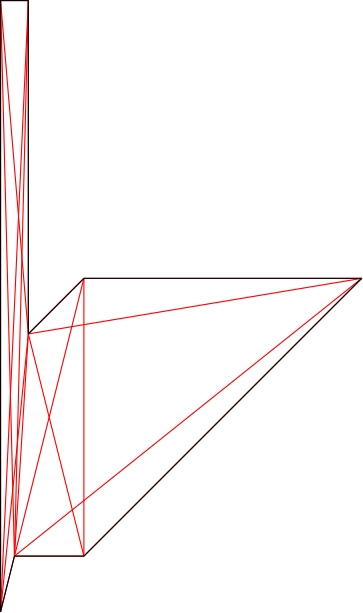 <?xml version="1.0" encoding="UTF-8"?>
<ipe version="70005" creator="HGeometry"><ipestyle name="basic">
<color name="red" value="1 0 0"/>
<color name="green" value="0 1 0"/>
<color name="blue" value="0 0 1"/>
<color name="yellow" value="1 1 0"/>
<color name="orange" value="1 0.647 0"/>
<color name="gold" value="1 0.843 0"/>
<color name="purple" value="0.627 0.125 0.941"/>
<color name="gray" value="0.745 0.745 0.745"/>
<color name="brown" value="0.647 0.165 0.165"/>
<color name="navy" value="0 0 0.502"/>
<color name="pink" value="1 0.753 0.796"/>
<color name="seagreen" value="0.18 0.545 0.341"/>
<color name="turquoise" value="0.251 0.878 0.816"/>
<color name="violet" value="0.933 0.51 0.933"/>
<color name="darkblue" value="0 0 0.545"/>
<color name="darkcyan" value="0 0.545 0.545"/>
<color name="darkgray" value="0.663 0.663 0.663"/>
<color name="darkgreen" value="0 0.392 0"/>
<color name="darkmagenta" value="0.545 0 0.545"/>
<color name="darkorange" value="1 0.549 0"/>
<color name="darkred" value="0.545 0 0"/>
<color name="lightblue" value="0.678 0.847 0.902"/>
<color name="lightcyan" value="0.878 1 1"/>
<color name="lightgray" value="0.827 0.827 0.827"/>
<color name="lightgreen" value="0.565 0.933 0.565"/>
<color name="lightyellow" value="1 1 0.878"/>
<dashstyle name="dashed" value="[4] 0"/>
<dashstyle name="dotted" value="[1 3] 0"/>
<dashstyle name="dash dotted" value="[4 2 1 2] 0"/>
<dashstyle name="dash dot dotted" value="[4 2 1 2 1 2] 0"/>
<pen name="heavier" value="0.8"/>
<pen name="fat" value="1.2"/>
<pen name="ultrafat" value="2"/>
<textsize name="large" value="\large"/>
<textsize name="Large" value="\Large"/>
<textsize name="LARGE" value="\LARGE"/>
<textsize name="huge" value="\huge"/>
<textsize name="Huge" value="\Huge"/>
<textsize name="small" value="\small"/>
<textsize name="footnote" value="\footnotesize"/>
<textsize name="tiny" value="\tiny"/>
<symbolsize name="small" value="2"/>
<symbolsize name="tiny" value="1.1"/>
<symbolsize name="large" value="5"/>
<arrowsize name="small" value="5"/>
<arrowsize name="tiny" value="3"/>
<arrowsize name="large" value="10"/>
<gridsize name="4 pts" value="4"/>
<gridsize name="8 pts (~3 mm)" value="8"/>
<gridsize name="16 pts (~6 mm)" value="16"/>
<gridsize name="32 pts (~12 mm)" value="32"/>
<gridsize name="10 pts (~3.5 mm)" value="10"/>
<gridsize name="20 pts (~7 mm)" value="20"/>
<gridsize name="14 pts (~5 mm)" value="14"/>
<gridsize name="28 pts (~10 mm)" value="28"/>
<gridsize name="56 pts (~20 mm)" value="56"/>
<anglesize name="90 deg" value="90"/>
<anglesize name="60 deg" value="60"/>
<anglesize name="45 deg" value="45"/>
<anglesize name="30 deg" value="30"/>
<anglesize name="22.5 deg" value="22.5"/>
<symbol name="mark/circle(sx)" transformations="translations">
<path fill="sym-stroke">
0.6 0 0 0.6 0 0 e 0.4 0 0 0.4 0 0 e
</path></symbol>
<symbol name="mark/disk(sx)" transformations="translations">
<path fill="sym-stroke">
0.6 0 0 0.6 0 0 e
</path></symbol>
<symbol name="mark/fdisk(sfx)" transformations="translations">
<group><path fill="sym-fill">
0.5 0 0 0.5 0 0 e
</path><path fill="sym-stroke" fillrule="eofill">
0.6 0 0 0.6 0 0 e 0.4 0 0 0.4 0 0 e
</path></group></symbol>
<symbol name="mark/box(sx)" transformations="translations">
<path fill="sym-stroke" fillrule="eofill">
-0.6 -0.6 m 0.6 -0.6 l 0.6 0.6 l -0.6 0.6 l h
-0.4 -0.4 m 0.4 -0.4 l 0.4 0.4 l -0.4 0.4 l h</path></symbol>
<symbol name="mark/square(sx)" transformations="translations">
<path fill="sym-stroke">
-0.6 -0.6 m 0.6 -0.6 l 0.6 0.6 l -0.6 0.6 l h</path></symbol>
<symbol name="mark/fsquare(sfx)" transformations="translations">
<group><path fill="sym-fill">
-0.5 -0.5 m 0.5 -0.5 l 0.5 0.5 l -0.5 0.5 l h</path>
<path fill="sym-stroke" fillrule="eofill">
-0.6 -0.6 m 0.6 -0.6 l 0.6 0.6 l -0.6 0.6 l h
-0.4 -0.4 m 0.4 -0.4 l 0.4 0.4 l -0.4 0.4 l h</path></group></symbol>
<symbol name="mark/cross(sx)" transformations="translations">
<group><path fill="sym-stroke">
-0.43 -0.57 m 0.57 0.43 l 0.43 0.57 l -0.57 -0.43 l h</path>
<path fill="sym-stroke">
-0.43 0.57 m 0.57 -0.43 l 0.43 -0.57 l -0.57 0.43 l h</path>
</group></symbol>
<symbol name="arrow/arc(spx)">
<path pen="sym-pen" stroke="sym-stroke" fill="sym-stroke">
0 0 m -1.0 0.333 l -1.0 -0.333 l h</path></symbol>
<symbol name="arrow/farc(spx)">
<path pen="sym-pen" stroke="sym-stroke" fill="white">
0 0 m -1.0 0.333 l -1.0 -0.333 l h</path></symbol>
<symbol name="arrow/ptarc(spx)">
<path pen="sym-pen" stroke="sym-stroke" fill="sym-stroke">
0 0 m -1.0 0.333 l -0.8 0 l -1.0 -0.333 l h</path></symbol>
<symbol name="arrow/fptarc(spx)">
<path pen="sym-pen" stroke="sym-stroke" fill="white">
0 0 m -1.0 0.333 l -0.8 0 l -1.0 -0.333 l h</path></symbol>
<symbol name="arrow/fnormal(spx)">
<path pen="sym-pen" stroke="sym-stroke" fill="white">
0 0 m -1.0 0.333 l -1.0 -0.333 l h</path></symbol>
<symbol name="arrow/pointed(spx)">
<path pen="sym-pen" stroke="sym-stroke" fill="sym-stroke">
0 0 m -1.0 0.333 l -0.8 0 l -1.0 -0.333 l h</path></symbol>
<symbol name="arrow/fpointed(spx)">
<path pen="sym-pen" stroke="sym-stroke" fill="white">
0 0 m -1.0 0.333 l -0.8 0 l -1.0 -0.333 l h</path></symbol>
<symbol name="arrow/linear(spx)">
<path pen="sym-pen" stroke="sym-stroke">
-1.0 0.333 m 0 0 l -1.0 -0.333 l</path></symbol>
<symbol name="arrow/fdouble(spx)">
<path pen="sym-pen" stroke="sym-stroke" fill="white">
0 0 m -1.0 0.333 l -1.0 -0.333 l h
-1 0 m -2.0 0.333 l -2.0 -0.333 l h
</path></symbol>
<symbol name="arrow/double(spx)">
<path pen="sym-pen" stroke="sym-stroke" fill="sym-stroke">
0 0 m -1.0 0.333 l -1.0 -0.333 l h
-1 0 m -2.0 0.333 l -2.0 -0.333 l h
</path></symbol>
<tiling name="falling" angle="-60" width="1" step="4"/>
<tiling name="rising" angle="30" width="1" step="4"/>
<textstyle name="center" begin="\begin{center}" end="\end{center}"/>
<textstyle name="itemize" begin="\begin{itemize}" end="\end{itemize}"/>
<textstyle name="item" begin="\begin{itemize}\item{}" end="\end{itemize}"/>
</ipestyle><page><layer name="alpha"/><layer name="naive"/><layer name="polygon"/><view layers="alpha naive polygon" active="alpha"/><path layer="naive" stroke="red">0.000000000000 0.000000000000 m
100.000000000000 100.000000000000 l
</path><path layer="naive" stroke="red">100.000000000000 100.000000000000 m
0.000000000000 100.000000000000 l
</path><path layer="naive" stroke="red">0.000000000000 100.000000000000 m
-20.000000000000 80.000000000000 l
</path><path layer="naive" stroke="red">-20.000000000000 80.000000000000 m
-20.000000000000 200.000000000000 l
</path><path layer="naive" stroke="red">-20.000000000000 200.000000000000 m
-30.000000000000 200.000000000000 l
</path><path layer="naive" stroke="red">-30.000000000000 200.000000000000 m
-30.000000000000 -20.000000000000 l
</path><path layer="naive" stroke="red">-30.000000000000 -20.000000000000 m
-25.000000000000 0.000000000000 l
</path><path layer="naive" stroke="red">-25.000000000000 0.000000000000 m
0.000000000000 0.000000000000 l
</path><path layer="naive" stroke="red">0.000000000000 0.000000000000 m
0.000000000000 100.000000000000 l
</path><path layer="naive" stroke="red">0.000000000000 0.000000000000 m
-20.000000000000 80.000000000000 l
</path><path layer="naive" stroke="red">100.000000000000 100.000000000000 m
-20.000000000000 80.000000000000 l
</path><path layer="naive" stroke="red">100.000000000000 100.000000000000 m
-25.000000000000 0.000000000000 l
</path><path layer="naive" stroke="red">0.000000000000 100.000000000000 m
-25.000000000000 0.000000000000 l
</path><path layer="naive" stroke="red">-20.000000000000 80.000000000000 m
-30.000000000000 200.000000000000 l
</path><path layer="naive" stroke="red">-20.000000000000 80.000000000000 m
-30.000000000000 -20.000000000000 l
</path><path layer="naive" stroke="red">-20.000000000000 80.000000000000 m
-25.000000000000 0.000000000000 l
</path><path layer="naive" stroke="red">-20.000000000000 200.000000000000 m
-30.000000000000 -20.000000000000 l
</path><path layer="naive" stroke="red">-20.000000000000 200.000000000000 m
-25.000000000000 0.000000000000 l
</path><path layer="naive" stroke="red">-30.000000000000 200.000000000000 m
-25.000000000000 0.000000000000 l
</path><path layer="polygon">0.000000000000 0.000000000000 m
100.000000000000 100.000000000000 l
0.000000000000 100.000000000000 l
-20.000000000000 80.000000000000 l
-20.000000000000 200.000000000000 l
-30.000000000000 200.000000000000 l
-30.000000000000 -20.000000000000 l
-25.000000000000 0.000000000000 l
h
</path></page><page><layer name="alpha"/><layer name="naive"/><layer name="polygon"/><view layers="alpha naive polygon" active="alpha"/><path layer="naive" stroke="red">13.039254300000 44.691167220000 m
29.048402000000 36.049440000000 l
</path><path layer="naive" stroke="red">29.048402000000 36.049440000000 m
38.227082000000 48.440658000000 l
</path><path layer="naive" stroke="red">38.227082000000 48.440658000000 m
33.345554020000 56.110974920000 l
</path><path layer="naive" stroke="red">33.345554020000 56.110974920000 m
10.903681420000 51.041284000000 l
</path><path layer="naive" stroke="red">10.903681420000 51.041284000000 m
13.039254300000 44.691167220000 l
</path><path layer="naive" stroke="red">13.039254300000 44.691167220000 m
38.227082000000 48.440658000000 l
</path><path layer="naive" stroke="red">13.039254300000 44.691167220000 m
33.345554020000 56.110974920000 l
</path><path layer="naive" stroke="red">29.048402000000 36.049440000000 m
33.345554020000 56.110974920000 l
</path><path layer="naive" stroke="red">29.048402000000 36.049440000000 m
10.903681420000 51.041284000000 l
</path><path layer="naive" stroke="red">38.227082000000 48.440658000000 m
10.903681420000 51.041284000000 l
</path><path layer="polygon">13.039254300000 44.691167220000 m
29.048402000000 36.049440000000 l
38.227082000000 48.440658000000 l
33.345554020000 56.110974920000 l
10.903681420000 51.041284000000 l
h
</path></page><page><layer name="alpha"/><layer name="naive"/><layer name="polygon"/><view layers="alpha naive polygon" active="alpha"/><path layer="naive" stroke="red">180.925449390000 66.599303097000 m
157.974130486000 76.234432590000 l
</path><path layer="naive" stroke="red">157.974130486000 76.234432590000 m
138.613190273000 81.250798488000 l
</path><path layer="naive" stroke="red">138.613190273000 81.250798488000 m
117.056967169000 79.000708262000 l
</path><path layer="naive" stroke="red">117.056967169000 79.000708262000 m
91.181926067000 72.193637255000 l
</path><path layer="naive" stroke="red">91.181926067000 72.193637255000 m
104.777134638000 70.223562686000 l
</path><path layer="naive" stroke="red">104.777134638000 70.223562686000 m
112.425249113000 63.075689705000 l
</path><path layer="naive" stroke="red">112.425249113000 63.075689705000 m
128.964109822000 59.271064159000 l
</path><path layer="naive" stroke="red">128.964109822000 59.271064159000 m
156.719540763000 56.396170314000 l
</path><path layer="naive" stroke="red">156.719540763000 56.396170314000 m
178.462108806000 57.638802073000 l
</path><path layer="naive" stroke="red">178.462108806000 57.638802073000 m
180.925449390000 66.599303097000 l
</path><path layer="naive" stroke="red">180.925449390000 66.599303097000 m
138.613190273000 81.250798488000 l
</path><path layer="naive" stroke="red">180.925449390000 66.599303097000 m
117.056967169000 79.000708262000 l
</path><path layer="naive" stroke="red">180.925449390000 66.599303097000 m
91.181926067000 72.193637255000 l
</path><path layer="naive" stroke="red">180.925449390000 66.599303097000 m
104.777134638000 70.223562686000 l
</path><path layer="naive" stroke="red">180.925449390000 66.599303097000 m
112.425249113000 63.075689705000 l
</path><path layer="naive" stroke="red">180.925449390000 66.599303097000 m
128.964109822000 59.271064159000 l
</path><path layer="naive" stroke="red">180.925449390000 66.599303097000 m
156.719540763000 56.396170314000 l
</path><path layer="naive" stroke="red">157.974130486000 76.234432590000 m
117.056967169000 79.000708262000 l
</path><path layer="naive" stroke="red">157.974130486000 76.234432590000 m
91.181926067000 72.193637255000 l
</path><path layer="naive" stroke="red">157.974130486000 76.234432590000 m
104.777134638000 70.223562686000 l
</path><path layer="naive" stroke="red">157.974130486000 76.234432590000 m
112.425249113000 63.075689705000 l
</path><path layer="naive" stroke="red">157.974130486000 76.234432590000 m
128.964109822000 59.271064159000 l
</path><path layer="naive" stroke="red">157.974130486000 76.234432590000 m
156.719540763000 56.396170314000 l
</path><path layer="naive" stroke="red">157.974130486000 76.234432590000 m
178.462108806000 57.638802073000 l
</path><path layer="naive" stroke="red">138.613190273000 81.250798488000 m
91.181926067000 72.193637255000 l
</path><path layer="naive" stroke="red">138.613190273000 81.250798488000 m
104.777134638000 70.223562686000 l
</path><path layer="naive" stroke="red">138.613190273000 81.250798488000 m
112.425249113000 63.075689705000 l
</path><path layer="naive" stroke="red">138.613190273000 81.250798488000 m
128.964109822000 59.271064159000 l
</path><path layer="naive" stroke="red">138.613190273000 81.250798488000 m
156.719540763000 56.396170314000 l
</path><path layer="naive" stroke="red">138.613190273000 81.250798488000 m
178.462108806000 57.638802073000 l
</path><path layer="naive" stroke="red">117.056967169000 79.000708262000 m
104.777134638000 70.223562686000 l
</path><path layer="naive" stroke="red">117.056967169000 79.000708262000 m
112.425249113000 63.075689705000 l
</path><path layer="naive" stroke="red">117.056967169000 79.000708262000 m
128.964109822000 59.271064159000 l
</path><path layer="naive" stroke="red">117.056967169000 79.000708262000 m
156.719540763000 56.396170314000 l
</path><path layer="naive" stroke="red">117.056967169000 79.000708262000 m
178.462108806000 57.638802073000 l
</path><path layer="naive" stroke="red">104.777134638000 70.223562686000 m
128.964109822000 59.271064159000 l
</path><path layer="naive" stroke="red">104.777134638000 70.223562686000 m
156.719540763000 56.396170314000 l
</path><path layer="naive" stroke="red">104.777134638000 70.223562686000 m
178.462108806000 57.638802073000 l
</path><path layer="naive" stroke="red">112.425249113000 63.075689705000 m
156.719540763000 56.396170314000 l
</path><path layer="naive" stroke="red">112.425249113000 63.075689705000 m
178.462108806000 57.638802073000 l
</path><path layer="naive" stroke="red">128.964109822000 59.271064159000 m
178.462108806000 57.638802073000 l
</path><path layer="polygon">180.925449390000 66.599303097000 m
157.974130486000 76.234432590000 l
138.613190273000 81.250798488000 l
117.056967169000 79.000708262000 l
91.181926067000 72.193637255000 l
104.777134638000 70.223562686000 l
112.425249113000 63.075689705000 l
128.964109822000 59.271064159000 l
156.719540763000 56.396170314000 l
178.462108806000 57.638802073000 l
h
</path></page><page><layer name="alpha"/><layer name="naive"/><layer name="polygon"/><view layers="alpha naive polygon" active="alpha"/><path layer="naive" stroke="red">38.362431215000 41.648089667500 m
39.207709895000 39.718808625500 l
</path><path layer="naive" stroke="red">39.207709895000 39.718808625500 m
41.411127550000 38.600213523000 l
</path><path layer="naive" stroke="red">41.411127550000 38.600213523000 m
44.262495700000 33.349932900000 l
</path><path layer="naive" stroke="red">44.262495700000 33.349932900000 m
46.768418910000 32.540501369500 l
</path><path layer="naive" stroke="red">46.768418910000 32.540501369500 m
46.768418910000 29.832618310500 l
</path><path layer="naive" stroke="red">46.768418910000 29.832618310500 m
48.417001815000 28.244777749000 l
</path><path layer="naive" stroke="red">48.417001815000 28.244777749000 m
51.774958215000 28.244777749000 l
</path><path layer="naive" stroke="red">51.774958215000 28.244777749000 m
57.882000185000 24.147443736500 l
</path><path layer="naive" stroke="red">57.882000185000 24.147443736500 m
59.407072050000 24.098714771500 l
</path><path layer="naive" stroke="red">59.407072050000 24.098714771500 m
60.536522615000 24.231682125500 l
</path><path layer="naive" stroke="red">60.536522615000 24.231682125500 m
61.604700125000 23.675255241000 l
</path><path layer="naive" stroke="red">61.604700125000 23.675255241000 m
64.822259210000 23.295651779000 l
</path><path layer="naive" stroke="red">64.822259210000 23.295651779000 m
66.247943285000 25.306228173500 l
</path><path layer="naive" stroke="red">66.247943285000 25.306228173500 m
70.655743525000 27.324041543000 l
</path><path layer="naive" stroke="red">70.655743525000 27.324041543000 m
72.601524870000 25.693647568500 l
</path><path layer="naive" stroke="red">72.601524870000 25.693647568500 m
75.898208215000 25.692779131500 l
</path><path layer="naive" stroke="red">75.898208215000 25.692779131500 m
77.217749990000 27.213605304500 l
</path><path layer="naive" stroke="red">77.217749990000 27.213605304500 m
80.310833105000 27.302668343500 l
</path><path layer="naive" stroke="red">80.310833105000 27.302668343500 m
84.610561185000 30.703853607500 l
</path><path layer="naive" stroke="red">84.610561185000 30.703853607500 m
90.895632740000 30.916475933000 l
</path><path layer="naive" stroke="red">90.895632740000 30.916475933000 m
104.529128710000 45.397083950000 l
</path><path layer="naive" stroke="red">104.529128710000 45.397083950000 m
100.471115595000 45.367557092000 l
</path><path layer="naive" stroke="red">100.471115595000 45.367557092000 m
84.696922420000 51.092969247000 l
</path><path layer="naive" stroke="red">84.696922420000 51.092969247000 m
82.854871050000 52.814886832000 l
</path><path layer="naive" stroke="red">82.854871050000 52.814886832000 m
81.075057665000 55.137569835000 l
</path><path layer="naive" stroke="red">81.075057665000 55.137569835000 m
79.293314420000 57.794504590000 l
</path><path layer="naive" stroke="red">79.293314420000 57.794504590000 m
80.345570585000 59.503878085000 l
</path><path layer="naive" stroke="red">80.345570585000 59.503878085000 m
79.274498285000 60.363630715000 l
</path><path layer="naive" stroke="red">79.274498285000 60.363630715000 m
78.112722565000 60.021563030000 l
</path><path layer="naive" stroke="red">78.112722565000 60.021563030000 m
75.418155540000 60.102134685000 l
</path><path layer="naive" stroke="red">75.418155540000 60.102134685000 m
75.340961140000 61.569793215000 l
</path><path layer="naive" stroke="red">75.340961140000 61.569793215000 m
74.965603370000 62.901879080000 l
</path><path layer="naive" stroke="red">74.965603370000 62.901879080000 m
76.597300000000 65.163675000000 l
</path><path layer="naive" stroke="red">76.597300000000 65.163675000000 m
78.293646940000 67.297135230000 l
</path><path layer="naive" stroke="red">78.293646940000 67.297135230000 m
76.644099105000 68.858391970000 l
</path><path layer="naive" stroke="red">76.644099105000 68.858391970000 m
74.660685490000 71.687084265000 l
</path><path layer="naive" stroke="red">74.660685490000 71.687084265000 m
72.521435680000 73.236761845000 l
</path><path layer="naive" stroke="red">72.521435680000 73.236761845000 m
71.273781190000 74.902713490000 l
</path><path layer="naive" stroke="red">71.273781190000 74.902713490000 m
67.074405830000 76.837398140000 l
</path><path layer="naive" stroke="red">67.074405830000 76.837398140000 m
63.766625790000 76.894811475000 l
</path><path layer="naive" stroke="red">63.766625790000 76.894811475000 m
62.602920210000 77.903645790000 l
</path><path layer="naive" stroke="red">62.602920210000 77.903645790000 m
59.773262985000 76.769370575000 l
</path><path layer="naive" stroke="red">59.773262985000 76.769370575000 m
56.845665365000 78.959279210000 l
</path><path layer="naive" stroke="red">56.845665365000 78.959279210000 m
55.338927170000 75.358642915000 l
</path><path layer="naive" stroke="red">55.338927170000 75.358642915000 m
49.721587175000 76.366994765000 l
</path><path layer="naive" stroke="red">49.721587175000 76.366994765000 m
48.953020430000 72.223585345000 l
</path><path layer="naive" stroke="red">48.953020430000 72.223585345000 m
46.991317740000 67.471305095000 l
</path><path layer="naive" stroke="red">46.991317740000 67.471305095000 m
44.081571325000 65.081173485000 l
</path><path layer="naive" stroke="red">44.081571325000 65.081173485000 m
42.012278940000 61.395623350000 l
</path><path layer="naive" stroke="red">42.012278940000 61.395623350000 m
41.527401615000 59.423306430000 l
</path><path layer="naive" stroke="red">41.527401615000 59.423306430000 m
39.241964910000 58.071921965000 l
</path><path layer="naive" stroke="red">39.241964910000 58.071921965000 m
37.814833440000 53.022829247000 l
</path><path layer="naive" stroke="red">37.814833440000 53.022829247000 m
37.879483750000 48.685372404000 l
</path><path layer="naive" stroke="red">37.879483750000 48.685372404000 m
37.158198575000 47.211924294000 l
</path><path layer="naive" stroke="red">37.158198575000 47.211924294000 m
34.597756820000 47.093334397000 l
</path><path layer="naive" stroke="red">34.597756820000 47.093334397000 m
32.954481030000 44.345165510500 l
</path><path layer="naive" stroke="red">32.954481030000 44.345165510500 m
35.917298595000 43.999575831000 l
</path><path layer="naive" stroke="red">35.917298595000 43.999575831000 m
38.362431215000 41.648089667500 l
</path><path layer="naive" stroke="red">38.362431215000 41.648089667500 m
41.411127550000 38.600213523000 l
</path><path layer="naive" stroke="red">38.362431215000 41.648089667500 m
51.774958215000 28.244777749000 l
</path><path layer="naive" stroke="red">38.362431215000 41.648089667500 m
57.882000185000 24.147443736500 l
</path><path layer="naive" stroke="red">38.362431215000 41.648089667500 m
59.407072050000 24.098714771500 l
</path><path layer="naive" stroke="red">38.362431215000 41.648089667500 m
60.536522615000 24.231682125500 l
</path><path layer="naive" stroke="red">38.362431215000 41.648089667500 m
61.604700125000 23.675255241000 l
</path><path layer="naive" stroke="red">38.362431215000 41.648089667500 m
64.822259210000 23.295651779000 l
</path><path layer="naive" stroke="red">38.362431215000 41.648089667500 m
66.247943285000 25.306228173500 l
</path><path layer="naive" stroke="red">38.362431215000 41.648089667500 m
70.655743525000 27.324041543000 l
</path><path layer="naive" stroke="red">38.362431215000 41.648089667500 m
75.898208215000 25.692779131500 l
</path><path layer="naive" stroke="red">38.362431215000 41.648089667500 m
77.217749990000 27.213605304500 l
</path><path layer="naive" stroke="red">38.362431215000 41.648089667500 m
80.310833105000 27.302668343500 l
</path><path layer="naive" stroke="red">38.362431215000 41.648089667500 m
84.610561185000 30.703853607500 l
</path><path layer="naive" stroke="red">38.362431215000 41.648089667500 m
90.895632740000 30.916475933000 l
</path><path layer="naive" stroke="red">38.362431215000 41.648089667500 m
104.529128710000 45.397083950000 l
</path><path layer="naive" stroke="red">38.362431215000 41.648089667500 m
100.471115595000 45.367557092000 l
</path><path layer="naive" stroke="red">38.362431215000 41.648089667500 m
84.696922420000 51.092969247000 l
</path><path layer="naive" stroke="red">38.362431215000 41.648089667500 m
82.854871050000 52.814886832000 l
</path><path layer="naive" stroke="red">38.362431215000 41.648089667500 m
81.075057665000 55.137569835000 l
</path><path layer="naive" stroke="red">38.362431215000 41.648089667500 m
79.293314420000 57.794504590000 l
</path><path layer="naive" stroke="red">38.362431215000 41.648089667500 m
80.345570585000 59.503878085000 l
</path><path layer="naive" stroke="red">38.362431215000 41.648089667500 m
79.274498285000 60.363630715000 l
</path><path layer="naive" stroke="red">38.362431215000 41.648089667500 m
78.112722565000 60.021563030000 l
</path><path layer="naive" stroke="red">38.362431215000 41.648089667500 m
75.418155540000 60.102134685000 l
</path><path layer="naive" stroke="red">38.362431215000 41.648089667500 m
75.340961140000 61.569793215000 l
</path><path layer="naive" stroke="red">38.362431215000 41.648089667500 m
74.965603370000 62.901879080000 l
</path><path layer="naive" stroke="red">38.362431215000 41.648089667500 m
76.597300000000 65.163675000000 l
</path><path layer="naive" stroke="red">38.362431215000 41.648089667500 m
78.293646940000 67.297135230000 l
</path><path layer="naive" stroke="red">38.362431215000 41.648089667500 m
76.644099105000 68.858391970000 l
</path><path layer="naive" stroke="red">38.362431215000 41.648089667500 m
74.660685490000 71.687084265000 l
</path><path layer="naive" stroke="red">38.362431215000 41.648089667500 m
72.521435680000 73.236761845000 l
</path><path layer="naive" stroke="red">38.362431215000 41.648089667500 m
71.273781190000 74.902713490000 l
</path><path layer="naive" stroke="red">38.362431215000 41.648089667500 m
67.074405830000 76.837398140000 l
</path><path layer="naive" stroke="red">38.362431215000 41.648089667500 m
63.766625790000 76.894811475000 l
</path><path layer="naive" stroke="red">38.362431215000 41.648089667500 m
62.602920210000 77.903645790000 l
</path><path layer="naive" stroke="red">38.362431215000 41.648089667500 m
59.773262985000 76.769370575000 l
</path><path layer="naive" stroke="red">38.362431215000 41.648089667500 m
55.338927170000 75.358642915000 l
</path><path layer="naive" stroke="red">38.362431215000 41.648089667500 m
48.953020430000 72.223585345000 l
</path><path layer="naive" stroke="red">38.362431215000 41.648089667500 m
46.991317740000 67.471305095000 l
</path><path layer="naive" stroke="red">38.362431215000 41.648089667500 m
44.081571325000 65.081173485000 l
</path><path layer="naive" stroke="red">38.362431215000 41.648089667500 m
42.012278940000 61.395623350000 l
</path><path layer="naive" stroke="red">38.362431215000 41.648089667500 m
41.527401615000 59.423306430000 l
</path><path layer="naive" stroke="red">38.362431215000 41.648089667500 m
39.241964910000 58.071921965000 l
</path><path layer="naive" stroke="red">38.362431215000 41.648089667500 m
37.814833440000 53.022829247000 l
</path><path layer="naive" stroke="red">38.362431215000 41.648089667500 m
37.879483750000 48.685372404000 l
</path><path layer="naive" stroke="red">38.362431215000 41.648089667500 m
37.158198575000 47.211924294000 l
</path><path layer="naive" stroke="red">38.362431215000 41.648089667500 m
34.597756820000 47.093334397000 l
</path><path layer="naive" stroke="red">39.207709895000 39.718808625500 m
70.655743525000 27.324041543000 l
</path><path layer="naive" stroke="red">39.207709895000 39.718808625500 m
75.898208215000 25.692779131500 l
</path><path layer="naive" stroke="red">39.207709895000 39.718808625500 m
77.217749990000 27.213605304500 l
</path><path layer="naive" stroke="red">39.207709895000 39.718808625500 m
80.310833105000 27.302668343500 l
</path><path layer="naive" stroke="red">39.207709895000 39.718808625500 m
84.610561185000 30.703853607500 l
</path><path layer="naive" stroke="red">39.207709895000 39.718808625500 m
90.895632740000 30.916475933000 l
</path><path layer="naive" stroke="red">39.207709895000 39.718808625500 m
104.529128710000 45.397083950000 l
</path><path layer="naive" stroke="red">39.207709895000 39.718808625500 m
100.471115595000 45.367557092000 l
</path><path layer="naive" stroke="red">39.207709895000 39.718808625500 m
84.696922420000 51.092969247000 l
</path><path layer="naive" stroke="red">39.207709895000 39.718808625500 m
82.854871050000 52.814886832000 l
</path><path layer="naive" stroke="red">39.207709895000 39.718808625500 m
81.075057665000 55.137569835000 l
</path><path layer="naive" stroke="red">39.207709895000 39.718808625500 m
79.293314420000 57.794504590000 l
</path><path layer="naive" stroke="red">39.207709895000 39.718808625500 m
80.345570585000 59.503878085000 l
</path><path layer="naive" stroke="red">39.207709895000 39.718808625500 m
79.274498285000 60.363630715000 l
</path><path layer="naive" stroke="red">39.207709895000 39.718808625500 m
78.112722565000 60.021563030000 l
</path><path layer="naive" stroke="red">39.207709895000 39.718808625500 m
75.418155540000 60.102134685000 l
</path><path layer="naive" stroke="red">39.207709895000 39.718808625500 m
75.340961140000 61.569793215000 l
</path><path layer="naive" stroke="red">39.207709895000 39.718808625500 m
74.965603370000 62.901879080000 l
</path><path layer="naive" stroke="red">39.207709895000 39.718808625500 m
76.597300000000 65.163675000000 l
</path><path layer="naive" stroke="red">39.207709895000 39.718808625500 m
78.293646940000 67.297135230000 l
</path><path layer="naive" stroke="red">39.207709895000 39.718808625500 m
76.644099105000 68.858391970000 l
</path><path layer="naive" stroke="red">39.207709895000 39.718808625500 m
74.660685490000 71.687084265000 l
</path><path layer="naive" stroke="red">39.207709895000 39.718808625500 m
72.521435680000 73.236761845000 l
</path><path layer="naive" stroke="red">39.207709895000 39.718808625500 m
71.273781190000 74.902713490000 l
</path><path layer="naive" stroke="red">39.207709895000 39.718808625500 m
67.074405830000 76.837398140000 l
</path><path layer="naive" stroke="red">39.207709895000 39.718808625500 m
63.766625790000 76.894811475000 l
</path><path layer="naive" stroke="red">39.207709895000 39.718808625500 m
62.602920210000 77.903645790000 l
</path><path layer="naive" stroke="red">39.207709895000 39.718808625500 m
59.773262985000 76.769370575000 l
</path><path layer="naive" stroke="red">39.207709895000 39.718808625500 m
55.338927170000 75.358642915000 l
</path><path layer="naive" stroke="red">39.207709895000 39.718808625500 m
48.953020430000 72.223585345000 l
</path><path layer="naive" stroke="red">39.207709895000 39.718808625500 m
46.991317740000 67.471305095000 l
</path><path layer="naive" stroke="red">39.207709895000 39.718808625500 m
44.081571325000 65.081173485000 l
</path><path layer="naive" stroke="red">39.207709895000 39.718808625500 m
42.012278940000 61.395623350000 l
</path><path layer="naive" stroke="red">39.207709895000 39.718808625500 m
41.527401615000 59.423306430000 l
</path><path layer="naive" stroke="red">39.207709895000 39.718808625500 m
39.241964910000 58.071921965000 l
</path><path layer="naive" stroke="red">39.207709895000 39.718808625500 m
37.814833440000 53.022829247000 l
</path><path layer="naive" stroke="red">39.207709895000 39.718808625500 m
37.879483750000 48.685372404000 l
</path><path layer="naive" stroke="red">39.207709895000 39.718808625500 m
37.158198575000 47.211924294000 l
</path><path layer="naive" stroke="red">41.411127550000 38.600213523000 m
46.768418910000 32.540501369500 l
</path><path layer="naive" stroke="red">41.411127550000 38.600213523000 m
51.774958215000 28.244777749000 l
</path><path layer="naive" stroke="red">41.411127550000 38.600213523000 m
57.882000185000 24.147443736500 l
</path><path layer="naive" stroke="red">41.411127550000 38.600213523000 m
59.407072050000 24.098714771500 l
</path><path layer="naive" stroke="red">41.411127550000 38.600213523000 m
60.536522615000 24.231682125500 l
</path><path layer="naive" stroke="red">41.411127550000 38.600213523000 m
61.604700125000 23.675255241000 l
</path><path layer="naive" stroke="red">41.411127550000 38.600213523000 m
64.822259210000 23.295651779000 l
</path><path layer="naive" stroke="red">41.411127550000 38.600213523000 m
66.247943285000 25.306228173500 l
</path><path layer="naive" stroke="red">41.411127550000 38.600213523000 m
70.655743525000 27.324041543000 l
</path><path layer="naive" stroke="red">41.411127550000 38.600213523000 m
75.898208215000 25.692779131500 l
</path><path layer="naive" stroke="red">41.411127550000 38.600213523000 m
77.217749990000 27.213605304500 l
</path><path layer="naive" stroke="red">41.411127550000 38.600213523000 m
80.310833105000 27.302668343500 l
</path><path layer="naive" stroke="red">41.411127550000 38.600213523000 m
84.610561185000 30.703853607500 l
</path><path layer="naive" stroke="red">41.411127550000 38.600213523000 m
90.895632740000 30.916475933000 l
</path><path layer="naive" stroke="red">41.411127550000 38.600213523000 m
104.529128710000 45.397083950000 l
</path><path layer="naive" stroke="red">41.411127550000 38.600213523000 m
100.471115595000 45.367557092000 l
</path><path layer="naive" stroke="red">41.411127550000 38.600213523000 m
84.696922420000 51.092969247000 l
</path><path layer="naive" stroke="red">41.411127550000 38.600213523000 m
82.854871050000 52.814886832000 l
</path><path layer="naive" stroke="red">41.411127550000 38.600213523000 m
81.075057665000 55.137569835000 l
</path><path layer="naive" stroke="red">41.411127550000 38.600213523000 m
79.293314420000 57.794504590000 l
</path><path layer="naive" stroke="red">41.411127550000 38.600213523000 m
80.345570585000 59.503878085000 l
</path><path layer="naive" stroke="red">41.411127550000 38.600213523000 m
79.274498285000 60.363630715000 l
</path><path layer="naive" stroke="red">41.411127550000 38.600213523000 m
78.112722565000 60.021563030000 l
</path><path layer="naive" stroke="red">41.411127550000 38.600213523000 m
75.418155540000 60.102134685000 l
</path><path layer="naive" stroke="red">41.411127550000 38.600213523000 m
75.340961140000 61.569793215000 l
</path><path layer="naive" stroke="red">41.411127550000 38.600213523000 m
74.965603370000 62.901879080000 l
</path><path layer="naive" stroke="red">41.411127550000 38.600213523000 m
76.597300000000 65.163675000000 l
</path><path layer="naive" stroke="red">41.411127550000 38.600213523000 m
78.293646940000 67.297135230000 l
</path><path layer="naive" stroke="red">41.411127550000 38.600213523000 m
76.644099105000 68.858391970000 l
</path><path layer="naive" stroke="red">41.411127550000 38.600213523000 m
74.660685490000 71.687084265000 l
</path><path layer="naive" stroke="red">41.411127550000 38.600213523000 m
72.521435680000 73.236761845000 l
</path><path layer="naive" stroke="red">41.411127550000 38.600213523000 m
71.273781190000 74.902713490000 l
</path><path layer="naive" stroke="red">41.411127550000 38.600213523000 m
67.074405830000 76.837398140000 l
</path><path layer="naive" stroke="red">41.411127550000 38.600213523000 m
63.766625790000 76.894811475000 l
</path><path layer="naive" stroke="red">41.411127550000 38.600213523000 m
62.602920210000 77.903645790000 l
</path><path layer="naive" stroke="red">41.411127550000 38.600213523000 m
59.773262985000 76.769370575000 l
</path><path layer="naive" stroke="red">41.411127550000 38.600213523000 m
56.845665365000 78.959279210000 l
</path><path layer="naive" stroke="red">41.411127550000 38.600213523000 m
55.338927170000 75.358642915000 l
</path><path layer="naive" stroke="red">41.411127550000 38.600213523000 m
48.953020430000 72.223585345000 l
</path><path layer="naive" stroke="red">41.411127550000 38.600213523000 m
46.991317740000 67.471305095000 l
</path><path layer="naive" stroke="red">41.411127550000 38.600213523000 m
44.081571325000 65.081173485000 l
</path><path layer="naive" stroke="red">41.411127550000 38.600213523000 m
42.012278940000 61.395623350000 l
</path><path layer="naive" stroke="red">41.411127550000 38.600213523000 m
41.527401615000 59.423306430000 l
</path><path layer="naive" stroke="red">41.411127550000 38.600213523000 m
39.241964910000 58.071921965000 l
</path><path layer="naive" stroke="red">41.411127550000 38.600213523000 m
37.814833440000 53.022829247000 l
</path><path layer="naive" stroke="red">41.411127550000 38.600213523000 m
37.879483750000 48.685372404000 l
</path><path layer="naive" stroke="red">41.411127550000 38.600213523000 m
37.158198575000 47.211924294000 l
</path><path layer="naive" stroke="red">41.411127550000 38.600213523000 m
34.597756820000 47.093334397000 l
</path><path layer="naive" stroke="red">44.262495700000 33.349932900000 m
70.655743525000 27.324041543000 l
</path><path layer="naive" stroke="red">44.262495700000 33.349932900000 m
77.217749990000 27.213605304500 l
</path><path layer="naive" stroke="red">44.262495700000 33.349932900000 m
80.310833105000 27.302668343500 l
</path><path layer="naive" stroke="red">44.262495700000 33.349932900000 m
84.610561185000 30.703853607500 l
</path><path layer="naive" stroke="red">44.262495700000 33.349932900000 m
90.895632740000 30.916475933000 l
</path><path layer="naive" stroke="red">44.262495700000 33.349932900000 m
104.529128710000 45.397083950000 l
</path><path layer="naive" stroke="red">44.262495700000 33.349932900000 m
100.471115595000 45.367557092000 l
</path><path layer="naive" stroke="red">44.262495700000 33.349932900000 m
84.696922420000 51.092969247000 l
</path><path layer="naive" stroke="red">44.262495700000 33.349932900000 m
82.854871050000 52.814886832000 l
</path><path layer="naive" stroke="red">44.262495700000 33.349932900000 m
81.075057665000 55.137569835000 l
</path><path layer="naive" stroke="red">44.262495700000 33.349932900000 m
79.293314420000 57.794504590000 l
</path><path layer="naive" stroke="red">44.262495700000 33.349932900000 m
80.345570585000 59.503878085000 l
</path><path layer="naive" stroke="red">44.262495700000 33.349932900000 m
79.274498285000 60.363630715000 l
</path><path layer="naive" stroke="red">44.262495700000 33.349932900000 m
78.112722565000 60.021563030000 l
</path><path layer="naive" stroke="red">44.262495700000 33.349932900000 m
75.418155540000 60.102134685000 l
</path><path layer="naive" stroke="red">44.262495700000 33.349932900000 m
75.340961140000 61.569793215000 l
</path><path layer="naive" stroke="red">44.262495700000 33.349932900000 m
74.965603370000 62.901879080000 l
</path><path layer="naive" stroke="red">44.262495700000 33.349932900000 m
76.597300000000 65.163675000000 l
</path><path layer="naive" stroke="red">44.262495700000 33.349932900000 m
78.293646940000 67.297135230000 l
</path><path layer="naive" stroke="red">44.262495700000 33.349932900000 m
76.644099105000 68.858391970000 l
</path><path layer="naive" stroke="red">44.262495700000 33.349932900000 m
74.660685490000 71.687084265000 l
</path><path layer="naive" stroke="red">44.262495700000 33.349932900000 m
72.521435680000 73.236761845000 l
</path><path layer="naive" stroke="red">44.262495700000 33.349932900000 m
71.273781190000 74.902713490000 l
</path><path layer="naive" stroke="red">44.262495700000 33.349932900000 m
67.074405830000 76.837398140000 l
</path><path layer="naive" stroke="red">44.262495700000 33.349932900000 m
63.766625790000 76.894811475000 l
</path><path layer="naive" stroke="red">44.262495700000 33.349932900000 m
62.602920210000 77.903645790000 l
</path><path layer="naive" stroke="red">44.262495700000 33.349932900000 m
59.773262985000 76.769370575000 l
</path><path layer="naive" stroke="red">44.262495700000 33.349932900000 m
56.845665365000 78.959279210000 l
</path><path layer="naive" stroke="red">44.262495700000 33.349932900000 m
55.338927170000 75.358642915000 l
</path><path layer="naive" stroke="red">44.262495700000 33.349932900000 m
49.721587175000 76.366994765000 l
</path><path layer="naive" stroke="red">44.262495700000 33.349932900000 m
48.953020430000 72.223585345000 l
</path><path layer="naive" stroke="red">44.262495700000 33.349932900000 m
46.991317740000 67.471305095000 l
</path><path layer="naive" stroke="red">44.262495700000 33.349932900000 m
44.081571325000 65.081173485000 l
</path><path layer="naive" stroke="red">44.262495700000 33.349932900000 m
42.012278940000 61.395623350000 l
</path><path layer="naive" stroke="red">44.262495700000 33.349932900000 m
41.527401615000 59.423306430000 l
</path><path layer="naive" stroke="red">44.262495700000 33.349932900000 m
39.241964910000 58.071921965000 l
</path><path layer="naive" stroke="red">44.262495700000 33.349932900000 m
37.814833440000 53.022829247000 l
</path><path layer="naive" stroke="red">44.262495700000 33.349932900000 m
37.879483750000 48.685372404000 l
</path><path layer="naive" stroke="red">44.262495700000 33.349932900000 m
37.158198575000 47.211924294000 l
</path><path layer="naive" stroke="red">46.768418910000 32.540501369500 m
48.417001815000 28.244777749000 l
</path><path layer="naive" stroke="red">46.768418910000 32.540501369500 m
51.774958215000 28.244777749000 l
</path><path layer="naive" stroke="red">46.768418910000 32.540501369500 m
57.882000185000 24.147443736500 l
</path><path layer="naive" stroke="red">46.768418910000 32.540501369500 m
59.407072050000 24.098714771500 l
</path><path layer="naive" stroke="red">46.768418910000 32.540501369500 m
60.536522615000 24.231682125500 l
</path><path layer="naive" stroke="red">46.768418910000 32.540501369500 m
61.604700125000 23.675255241000 l
</path><path layer="naive" stroke="red">46.768418910000 32.540501369500 m
64.822259210000 23.295651779000 l
</path><path layer="naive" stroke="red">46.768418910000 32.540501369500 m
66.247943285000 25.306228173500 l
</path><path layer="naive" stroke="red">46.768418910000 32.540501369500 m
70.655743525000 27.324041543000 l
</path><path layer="naive" stroke="red">46.768418910000 32.540501369500 m
77.217749990000 27.213605304500 l
</path><path layer="naive" stroke="red">46.768418910000 32.540501369500 m
80.310833105000 27.302668343500 l
</path><path layer="naive" stroke="red">46.768418910000 32.540501369500 m
84.610561185000 30.703853607500 l
</path><path layer="naive" stroke="red">46.768418910000 32.540501369500 m
90.895632740000 30.916475933000 l
</path><path layer="naive" stroke="red">46.768418910000 32.540501369500 m
104.529128710000 45.397083950000 l
</path><path layer="naive" stroke="red">46.768418910000 32.540501369500 m
100.471115595000 45.367557092000 l
</path><path layer="naive" stroke="red">46.768418910000 32.540501369500 m
84.696922420000 51.092969247000 l
</path><path layer="naive" stroke="red">46.768418910000 32.540501369500 m
82.854871050000 52.814886832000 l
</path><path layer="naive" stroke="red">46.768418910000 32.540501369500 m
81.075057665000 55.137569835000 l
</path><path layer="naive" stroke="red">46.768418910000 32.540501369500 m
79.293314420000 57.794504590000 l
</path><path layer="naive" stroke="red">46.768418910000 32.540501369500 m
80.345570585000 59.503878085000 l
</path><path layer="naive" stroke="red">46.768418910000 32.540501369500 m
79.274498285000 60.363630715000 l
</path><path layer="naive" stroke="red">46.768418910000 32.540501369500 m
78.112722565000 60.021563030000 l
</path><path layer="naive" stroke="red">46.768418910000 32.540501369500 m
75.418155540000 60.102134685000 l
</path><path layer="naive" stroke="red">46.768418910000 32.540501369500 m
75.340961140000 61.569793215000 l
</path><path layer="naive" stroke="red">46.768418910000 32.540501369500 m
74.965603370000 62.901879080000 l
</path><path layer="naive" stroke="red">46.768418910000 32.540501369500 m
76.597300000000 65.163675000000 l
</path><path layer="naive" stroke="red">46.768418910000 32.540501369500 m
78.293646940000 67.297135230000 l
</path><path layer="naive" stroke="red">46.768418910000 32.540501369500 m
76.644099105000 68.858391970000 l
</path><path layer="naive" stroke="red">46.768418910000 32.540501369500 m
74.660685490000 71.687084265000 l
</path><path layer="naive" stroke="red">46.768418910000 32.540501369500 m
72.521435680000 73.236761845000 l
</path><path layer="naive" stroke="red">46.768418910000 32.540501369500 m
71.273781190000 74.902713490000 l
</path><path layer="naive" stroke="red">46.768418910000 32.540501369500 m
67.074405830000 76.837398140000 l
</path><path layer="naive" stroke="red">46.768418910000 32.540501369500 m
63.766625790000 76.894811475000 l
</path><path layer="naive" stroke="red">46.768418910000 32.540501369500 m
62.602920210000 77.903645790000 l
</path><path layer="naive" stroke="red">46.768418910000 32.540501369500 m
59.773262985000 76.769370575000 l
</path><path layer="naive" stroke="red">46.768418910000 32.540501369500 m
56.845665365000 78.959279210000 l
</path><path layer="naive" stroke="red">46.768418910000 32.540501369500 m
55.338927170000 75.358642915000 l
</path><path layer="naive" stroke="red">46.768418910000 32.540501369500 m
49.721587175000 76.366994765000 l
</path><path layer="naive" stroke="red">46.768418910000 32.540501369500 m
48.953020430000 72.223585345000 l
</path><path layer="naive" stroke="red">46.768418910000 32.540501369500 m
46.991317740000 67.471305095000 l
</path><path layer="naive" stroke="red">46.768418910000 32.540501369500 m
44.081571325000 65.081173485000 l
</path><path layer="naive" stroke="red">46.768418910000 32.540501369500 m
42.012278940000 61.395623350000 l
</path><path layer="naive" stroke="red">46.768418910000 32.540501369500 m
41.527401615000 59.423306430000 l
</path><path layer="naive" stroke="red">46.768418910000 32.540501369500 m
39.241964910000 58.071921965000 l
</path><path layer="naive" stroke="red">46.768418910000 32.540501369500 m
37.814833440000 53.022829247000 l
</path><path layer="naive" stroke="red">46.768418910000 32.540501369500 m
37.879483750000 48.685372404000 l
</path><path layer="naive" stroke="red">46.768418910000 32.540501369500 m
37.158198575000 47.211924294000 l
</path><path layer="naive" stroke="red">46.768418910000 32.540501369500 m
34.597756820000 47.093334397000 l
</path><path layer="naive" stroke="red">46.768418910000 29.832618310500 m
51.774958215000 28.244777749000 l
</path><path layer="naive" stroke="red">46.768418910000 29.832618310500 m
66.247943285000 25.306228173500 l
</path><path layer="naive" stroke="red">46.768418910000 29.832618310500 m
70.655743525000 27.324041543000 l
</path><path layer="naive" stroke="red">46.768418910000 29.832618310500 m
77.217749990000 27.213605304500 l
</path><path layer="naive" stroke="red">46.768418910000 29.832618310500 m
80.310833105000 27.302668343500 l
</path><path layer="naive" stroke="red">46.768418910000 29.832618310500 m
84.610561185000 30.703853607500 l
</path><path layer="naive" stroke="red">46.768418910000 29.832618310500 m
90.895632740000 30.916475933000 l
</path><path layer="naive" stroke="red">46.768418910000 29.832618310500 m
104.529128710000 45.397083950000 l
</path><path layer="naive" stroke="red">46.768418910000 29.832618310500 m
100.471115595000 45.367557092000 l
</path><path layer="naive" stroke="red">46.768418910000 29.832618310500 m
84.696922420000 51.092969247000 l
</path><path layer="naive" stroke="red">46.768418910000 29.832618310500 m
82.854871050000 52.814886832000 l
</path><path layer="naive" stroke="red">46.768418910000 29.832618310500 m
81.075057665000 55.137569835000 l
</path><path layer="naive" stroke="red">46.768418910000 29.832618310500 m
79.293314420000 57.794504590000 l
</path><path layer="naive" stroke="red">46.768418910000 29.832618310500 m
80.345570585000 59.503878085000 l
</path><path layer="naive" stroke="red">46.768418910000 29.832618310500 m
79.274498285000 60.363630715000 l
</path><path layer="naive" stroke="red">46.768418910000 29.832618310500 m
78.112722565000 60.021563030000 l
</path><path layer="naive" stroke="red">46.768418910000 29.832618310500 m
75.418155540000 60.102134685000 l
</path><path layer="naive" stroke="red">46.768418910000 29.832618310500 m
75.340961140000 61.569793215000 l
</path><path layer="naive" stroke="red">46.768418910000 29.832618310500 m
74.965603370000 62.901879080000 l
</path><path layer="naive" stroke="red">46.768418910000 29.832618310500 m
76.597300000000 65.163675000000 l
</path><path layer="naive" stroke="red">46.768418910000 29.832618310500 m
78.293646940000 67.297135230000 l
</path><path layer="naive" stroke="red">46.768418910000 29.832618310500 m
76.644099105000 68.858391970000 l
</path><path layer="naive" stroke="red">46.768418910000 29.832618310500 m
74.660685490000 71.687084265000 l
</path><path layer="naive" stroke="red">46.768418910000 29.832618310500 m
72.521435680000 73.236761845000 l
</path><path layer="naive" stroke="red">46.768418910000 29.832618310500 m
71.273781190000 74.902713490000 l
</path><path layer="naive" stroke="red">46.768418910000 29.832618310500 m
67.074405830000 76.837398140000 l
</path><path layer="naive" stroke="red">46.768418910000 29.832618310500 m
63.766625790000 76.894811475000 l
</path><path layer="naive" stroke="red">46.768418910000 29.832618310500 m
62.602920210000 77.903645790000 l
</path><path layer="naive" stroke="red">46.768418910000 29.832618310500 m
59.773262985000 76.769370575000 l
</path><path layer="naive" stroke="red">46.768418910000 29.832618310500 m
56.845665365000 78.959279210000 l
</path><path layer="naive" stroke="red">46.768418910000 29.832618310500 m
55.338927170000 75.358642915000 l
</path><path layer="naive" stroke="red">46.768418910000 29.832618310500 m
49.721587175000 76.366994765000 l
</path><path layer="naive" stroke="red">46.768418910000 29.832618310500 m
48.953020430000 72.223585345000 l
</path><path layer="naive" stroke="red">46.768418910000 29.832618310500 m
46.991317740000 67.471305095000 l
</path><path layer="naive" stroke="red">48.417001815000 28.244777749000 m
84.610561185000 30.703853607500 l
</path><path layer="naive" stroke="red">48.417001815000 28.244777749000 m
104.529128710000 45.397083950000 l
</path><path layer="naive" stroke="red">48.417001815000 28.244777749000 m
100.471115595000 45.367557092000 l
</path><path layer="naive" stroke="red">48.417001815000 28.244777749000 m
84.696922420000 51.092969247000 l
</path><path layer="naive" stroke="red">48.417001815000 28.244777749000 m
82.854871050000 52.814886832000 l
</path><path layer="naive" stroke="red">48.417001815000 28.244777749000 m
81.075057665000 55.137569835000 l
</path><path layer="naive" stroke="red">48.417001815000 28.244777749000 m
79.293314420000 57.794504590000 l
</path><path layer="naive" stroke="red">48.417001815000 28.244777749000 m
80.345570585000 59.503878085000 l
</path><path layer="naive" stroke="red">48.417001815000 28.244777749000 m
79.274498285000 60.363630715000 l
</path><path layer="naive" stroke="red">48.417001815000 28.244777749000 m
78.112722565000 60.021563030000 l
</path><path layer="naive" stroke="red">48.417001815000 28.244777749000 m
75.418155540000 60.102134685000 l
</path><path layer="naive" stroke="red">48.417001815000 28.244777749000 m
75.340961140000 61.569793215000 l
</path><path layer="naive" stroke="red">48.417001815000 28.244777749000 m
74.965603370000 62.901879080000 l
</path><path layer="naive" stroke="red">48.417001815000 28.244777749000 m
76.597300000000 65.163675000000 l
</path><path layer="naive" stroke="red">48.417001815000 28.244777749000 m
76.644099105000 68.858391970000 l
</path><path layer="naive" stroke="red">48.417001815000 28.244777749000 m
74.660685490000 71.687084265000 l
</path><path layer="naive" stroke="red">48.417001815000 28.244777749000 m
72.521435680000 73.236761845000 l
</path><path layer="naive" stroke="red">48.417001815000 28.244777749000 m
71.273781190000 74.902713490000 l
</path><path layer="naive" stroke="red">48.417001815000 28.244777749000 m
67.074405830000 76.837398140000 l
</path><path layer="naive" stroke="red">48.417001815000 28.244777749000 m
63.766625790000 76.894811475000 l
</path><path layer="naive" stroke="red">48.417001815000 28.244777749000 m
62.602920210000 77.903645790000 l
</path><path layer="naive" stroke="red">48.417001815000 28.244777749000 m
59.773262985000 76.769370575000 l
</path><path layer="naive" stroke="red">48.417001815000 28.244777749000 m
56.845665365000 78.959279210000 l
</path><path layer="naive" stroke="red">48.417001815000 28.244777749000 m
55.338927170000 75.358642915000 l
</path><path layer="naive" stroke="red">48.417001815000 28.244777749000 m
49.721587175000 76.366994765000 l
</path><path layer="naive" stroke="red">48.417001815000 28.244777749000 m
48.953020430000 72.223585345000 l
</path><path layer="naive" stroke="red">48.417001815000 28.244777749000 m
46.991317740000 67.471305095000 l
</path><path layer="naive" stroke="red">48.417001815000 28.244777749000 m
44.081571325000 65.081173485000 l
</path><path layer="naive" stroke="red">48.417001815000 28.244777749000 m
42.012278940000 61.395623350000 l
</path><path layer="naive" stroke="red">48.417001815000 28.244777749000 m
41.527401615000 59.423306430000 l
</path><path layer="naive" stroke="red">48.417001815000 28.244777749000 m
39.241964910000 58.071921965000 l
</path><path layer="naive" stroke="red">51.774958215000 28.244777749000 m
59.407072050000 24.098714771500 l
</path><path layer="naive" stroke="red">51.774958215000 28.244777749000 m
60.536522615000 24.231682125500 l
</path><path layer="naive" stroke="red">51.774958215000 28.244777749000 m
64.822259210000 23.295651779000 l
</path><path layer="naive" stroke="red">51.774958215000 28.244777749000 m
66.247943285000 25.306228173500 l
</path><path layer="naive" stroke="red">51.774958215000 28.244777749000 m
70.655743525000 27.324041543000 l
</path><path layer="naive" stroke="red">51.774958215000 28.244777749000 m
77.217749990000 27.213605304500 l
</path><path layer="naive" stroke="red">51.774958215000 28.244777749000 m
80.310833105000 27.302668343500 l
</path><path layer="naive" stroke="red">51.774958215000 28.244777749000 m
84.610561185000 30.703853607500 l
</path><path layer="naive" stroke="red">51.774958215000 28.244777749000 m
104.529128710000 45.397083950000 l
</path><path layer="naive" stroke="red">51.774958215000 28.244777749000 m
100.471115595000 45.367557092000 l
</path><path layer="naive" stroke="red">51.774958215000 28.244777749000 m
84.696922420000 51.092969247000 l
</path><path layer="naive" stroke="red">51.774958215000 28.244777749000 m
82.854871050000 52.814886832000 l
</path><path layer="naive" stroke="red">51.774958215000 28.244777749000 m
81.075057665000 55.137569835000 l
</path><path layer="naive" stroke="red">51.774958215000 28.244777749000 m
79.293314420000 57.794504590000 l
</path><path layer="naive" stroke="red">51.774958215000 28.244777749000 m
80.345570585000 59.503878085000 l
</path><path layer="naive" stroke="red">51.774958215000 28.244777749000 m
79.274498285000 60.363630715000 l
</path><path layer="naive" stroke="red">51.774958215000 28.244777749000 m
78.112722565000 60.021563030000 l
</path><path layer="naive" stroke="red">51.774958215000 28.244777749000 m
75.418155540000 60.102134685000 l
</path><path layer="naive" stroke="red">51.774958215000 28.244777749000 m
75.340961140000 61.569793215000 l
</path><path layer="naive" stroke="red">51.774958215000 28.244777749000 m
74.965603370000 62.901879080000 l
</path><path layer="naive" stroke="red">51.774958215000 28.244777749000 m
76.644099105000 68.858391970000 l
</path><path layer="naive" stroke="red">51.774958215000 28.244777749000 m
74.660685490000 71.687084265000 l
</path><path layer="naive" stroke="red">51.774958215000 28.244777749000 m
72.521435680000 73.236761845000 l
</path><path layer="naive" stroke="red">51.774958215000 28.244777749000 m
71.273781190000 74.902713490000 l
</path><path layer="naive" stroke="red">51.774958215000 28.244777749000 m
67.074405830000 76.837398140000 l
</path><path layer="naive" stroke="red">51.774958215000 28.244777749000 m
63.766625790000 76.894811475000 l
</path><path layer="naive" stroke="red">51.774958215000 28.244777749000 m
62.602920210000 77.903645790000 l
</path><path layer="naive" stroke="red">51.774958215000 28.244777749000 m
59.773262985000 76.769370575000 l
</path><path layer="naive" stroke="red">51.774958215000 28.244777749000 m
56.845665365000 78.959279210000 l
</path><path layer="naive" stroke="red">51.774958215000 28.244777749000 m
55.338927170000 75.358642915000 l
</path><path layer="naive" stroke="red">51.774958215000 28.244777749000 m
49.721587175000 76.366994765000 l
</path><path layer="naive" stroke="red">51.774958215000 28.244777749000 m
48.953020430000 72.223585345000 l
</path><path layer="naive" stroke="red">51.774958215000 28.244777749000 m
46.991317740000 67.471305095000 l
</path><path layer="naive" stroke="red">51.774958215000 28.244777749000 m
44.081571325000 65.081173485000 l
</path><path layer="naive" stroke="red">51.774958215000 28.244777749000 m
42.012278940000 61.395623350000 l
</path><path layer="naive" stroke="red">51.774958215000 28.244777749000 m
41.527401615000 59.423306430000 l
</path><path layer="naive" stroke="red">51.774958215000 28.244777749000 m
39.241964910000 58.071921965000 l
</path><path layer="naive" stroke="red">51.774958215000 28.244777749000 m
37.814833440000 53.022829247000 l
</path><path layer="naive" stroke="red">51.774958215000 28.244777749000 m
37.879483750000 48.685372404000 l
</path><path layer="naive" stroke="red">51.774958215000 28.244777749000 m
37.158198575000 47.211924294000 l
</path><path layer="naive" stroke="red">51.774958215000 28.244777749000 m
34.597756820000 47.093334397000 l
</path><path layer="naive" stroke="red">57.882000185000 24.147443736500 m
60.536522615000 24.231682125500 l
</path><path layer="naive" stroke="red">57.882000185000 24.147443736500 m
66.247943285000 25.306228173500 l
</path><path layer="naive" stroke="red">57.882000185000 24.147443736500 m
70.655743525000 27.324041543000 l
</path><path layer="naive" stroke="red">57.882000185000 24.147443736500 m
104.529128710000 45.397083950000 l
</path><path layer="naive" stroke="red">57.882000185000 24.147443736500 m
100.471115595000 45.367557092000 l
</path><path layer="naive" stroke="red">57.882000185000 24.147443736500 m
84.696922420000 51.092969247000 l
</path><path layer="naive" stroke="red">57.882000185000 24.147443736500 m
82.854871050000 52.814886832000 l
</path><path layer="naive" stroke="red">57.882000185000 24.147443736500 m
81.075057665000 55.137569835000 l
</path><path layer="naive" stroke="red">57.882000185000 24.147443736500 m
79.293314420000 57.794504590000 l
</path><path layer="naive" stroke="red">57.882000185000 24.147443736500 m
80.345570585000 59.503878085000 l
</path><path layer="naive" stroke="red">57.882000185000 24.147443736500 m
79.274498285000 60.363630715000 l
</path><path layer="naive" stroke="red">57.882000185000 24.147443736500 m
78.112722565000 60.021563030000 l
</path><path layer="naive" stroke="red">57.882000185000 24.147443736500 m
75.418155540000 60.102134685000 l
</path><path layer="naive" stroke="red">57.882000185000 24.147443736500 m
75.340961140000 61.569793215000 l
</path><path layer="naive" stroke="red">57.882000185000 24.147443736500 m
74.965603370000 62.901879080000 l
</path><path layer="naive" stroke="red">57.882000185000 24.147443736500 m
76.644099105000 68.858391970000 l
</path><path layer="naive" stroke="red">57.882000185000 24.147443736500 m
74.660685490000 71.687084265000 l
</path><path layer="naive" stroke="red">57.882000185000 24.147443736500 m
72.521435680000 73.236761845000 l
</path><path layer="naive" stroke="red">57.882000185000 24.147443736500 m
71.273781190000 74.902713490000 l
</path><path layer="naive" stroke="red">57.882000185000 24.147443736500 m
67.074405830000 76.837398140000 l
</path><path layer="naive" stroke="red">57.882000185000 24.147443736500 m
63.766625790000 76.894811475000 l
</path><path layer="naive" stroke="red">57.882000185000 24.147443736500 m
62.602920210000 77.903645790000 l
</path><path layer="naive" stroke="red">57.882000185000 24.147443736500 m
59.773262985000 76.769370575000 l
</path><path layer="naive" stroke="red">57.882000185000 24.147443736500 m
56.845665365000 78.959279210000 l
</path><path layer="naive" stroke="red">57.882000185000 24.147443736500 m
55.338927170000 75.358642915000 l
</path><path layer="naive" stroke="red">57.882000185000 24.147443736500 m
49.721587175000 76.366994765000 l
</path><path layer="naive" stroke="red">57.882000185000 24.147443736500 m
48.953020430000 72.223585345000 l
</path><path layer="naive" stroke="red">57.882000185000 24.147443736500 m
46.991317740000 67.471305095000 l
</path><path layer="naive" stroke="red">57.882000185000 24.147443736500 m
44.081571325000 65.081173485000 l
</path><path layer="naive" stroke="red">57.882000185000 24.147443736500 m
42.012278940000 61.395623350000 l
</path><path layer="naive" stroke="red">57.882000185000 24.147443736500 m
41.527401615000 59.423306430000 l
</path><path layer="naive" stroke="red">57.882000185000 24.147443736500 m
39.241964910000 58.071921965000 l
</path><path layer="naive" stroke="red">57.882000185000 24.147443736500 m
37.814833440000 53.022829247000 l
</path><path layer="naive" stroke="red">57.882000185000 24.147443736500 m
37.879483750000 48.685372404000 l
</path><path layer="naive" stroke="red">57.882000185000 24.147443736500 m
37.158198575000 47.211924294000 l
</path><path layer="naive" stroke="red">57.882000185000 24.147443736500 m
34.597756820000 47.093334397000 l
</path><path layer="naive" stroke="red">57.882000185000 24.147443736500 m
35.917298595000 43.999575831000 l
</path><path layer="naive" stroke="red">59.407072050000 24.098714771500 m
66.247943285000 25.306228173500 l
</path><path layer="naive" stroke="red">59.407072050000 24.098714771500 m
70.655743525000 27.324041543000 l
</path><path layer="naive" stroke="red">59.407072050000 24.098714771500 m
104.529128710000 45.397083950000 l
</path><path layer="naive" stroke="red">59.407072050000 24.098714771500 m
100.471115595000 45.367557092000 l
</path><path layer="naive" stroke="red">59.407072050000 24.098714771500 m
84.696922420000 51.092969247000 l
</path><path layer="naive" stroke="red">59.407072050000 24.098714771500 m
82.854871050000 52.814886832000 l
</path><path layer="naive" stroke="red">59.407072050000 24.098714771500 m
81.075057665000 55.137569835000 l
</path><path layer="naive" stroke="red">59.407072050000 24.098714771500 m
79.293314420000 57.794504590000 l
</path><path layer="naive" stroke="red">59.407072050000 24.098714771500 m
79.274498285000 60.363630715000 l
</path><path layer="naive" stroke="red">59.407072050000 24.098714771500 m
78.112722565000 60.021563030000 l
</path><path layer="naive" stroke="red">59.407072050000 24.098714771500 m
75.418155540000 60.102134685000 l
</path><path layer="naive" stroke="red">59.407072050000 24.098714771500 m
75.340961140000 61.569793215000 l
</path><path layer="naive" stroke="red">59.407072050000 24.098714771500 m
74.965603370000 62.901879080000 l
</path><path layer="naive" stroke="red">59.407072050000 24.098714771500 m
76.644099105000 68.858391970000 l
</path><path layer="naive" stroke="red">59.407072050000 24.098714771500 m
74.660685490000 71.687084265000 l
</path><path layer="naive" stroke="red">59.407072050000 24.098714771500 m
72.521435680000 73.236761845000 l
</path><path layer="naive" stroke="red">59.407072050000 24.098714771500 m
71.273781190000 74.902713490000 l
</path><path layer="naive" stroke="red">59.407072050000 24.098714771500 m
67.074405830000 76.837398140000 l
</path><path layer="naive" stroke="red">59.407072050000 24.098714771500 m
63.766625790000 76.894811475000 l
</path><path layer="naive" stroke="red">59.407072050000 24.098714771500 m
62.602920210000 77.903645790000 l
</path><path layer="naive" stroke="red">59.407072050000 24.098714771500 m
59.773262985000 76.769370575000 l
</path><path layer="naive" stroke="red">59.407072050000 24.098714771500 m
56.845665365000 78.959279210000 l
</path><path layer="naive" stroke="red">59.407072050000 24.098714771500 m
55.338927170000 75.358642915000 l
</path><path layer="naive" stroke="red">59.407072050000 24.098714771500 m
49.721587175000 76.366994765000 l
</path><path layer="naive" stroke="red">59.407072050000 24.098714771500 m
48.953020430000 72.223585345000 l
</path><path layer="naive" stroke="red">59.407072050000 24.098714771500 m
46.991317740000 67.471305095000 l
</path><path layer="naive" stroke="red">59.407072050000 24.098714771500 m
44.081571325000 65.081173485000 l
</path><path layer="naive" stroke="red">59.407072050000 24.098714771500 m
42.012278940000 61.395623350000 l
</path><path layer="naive" stroke="red">59.407072050000 24.098714771500 m
41.527401615000 59.423306430000 l
</path><path layer="naive" stroke="red">59.407072050000 24.098714771500 m
39.241964910000 58.071921965000 l
</path><path layer="naive" stroke="red">59.407072050000 24.098714771500 m
37.814833440000 53.022829247000 l
</path><path layer="naive" stroke="red">59.407072050000 24.098714771500 m
37.879483750000 48.685372404000 l
</path><path layer="naive" stroke="red">59.407072050000 24.098714771500 m
37.158198575000 47.211924294000 l
</path><path layer="naive" stroke="red">59.407072050000 24.098714771500 m
34.597756820000 47.093334397000 l
</path><path layer="naive" stroke="red">59.407072050000 24.098714771500 m
35.917298595000 43.999575831000 l
</path><path layer="naive" stroke="red">60.536522615000 24.231682125500 m
64.822259210000 23.295651779000 l
</path><path layer="naive" stroke="red">60.536522615000 24.231682125500 m
66.247943285000 25.306228173500 l
</path><path layer="naive" stroke="red">60.536522615000 24.231682125500 m
70.655743525000 27.324041543000 l
</path><path layer="naive" stroke="red">60.536522615000 24.231682125500 m
104.529128710000 45.397083950000 l
</path><path layer="naive" stroke="red">60.536522615000 24.231682125500 m
100.471115595000 45.367557092000 l
</path><path layer="naive" stroke="red">60.536522615000 24.231682125500 m
84.696922420000 51.092969247000 l
</path><path layer="naive" stroke="red">60.536522615000 24.231682125500 m
82.854871050000 52.814886832000 l
</path><path layer="naive" stroke="red">60.536522615000 24.231682125500 m
81.075057665000 55.137569835000 l
</path><path layer="naive" stroke="red">60.536522615000 24.231682125500 m
79.293314420000 57.794504590000 l
</path><path layer="naive" stroke="red">60.536522615000 24.231682125500 m
79.274498285000 60.363630715000 l
</path><path layer="naive" stroke="red">60.536522615000 24.231682125500 m
78.112722565000 60.021563030000 l
</path><path layer="naive" stroke="red">60.536522615000 24.231682125500 m
75.418155540000 60.102134685000 l
</path><path layer="naive" stroke="red">60.536522615000 24.231682125500 m
75.340961140000 61.569793215000 l
</path><path layer="naive" stroke="red">60.536522615000 24.231682125500 m
74.965603370000 62.901879080000 l
</path><path layer="naive" stroke="red">60.536522615000 24.231682125500 m
76.644099105000 68.858391970000 l
</path><path layer="naive" stroke="red">60.536522615000 24.231682125500 m
74.660685490000 71.687084265000 l
</path><path layer="naive" stroke="red">60.536522615000 24.231682125500 m
72.521435680000 73.236761845000 l
</path><path layer="naive" stroke="red">60.536522615000 24.231682125500 m
71.273781190000 74.902713490000 l
</path><path layer="naive" stroke="red">60.536522615000 24.231682125500 m
67.074405830000 76.837398140000 l
</path><path layer="naive" stroke="red">60.536522615000 24.231682125500 m
63.766625790000 76.894811475000 l
</path><path layer="naive" stroke="red">60.536522615000 24.231682125500 m
62.602920210000 77.903645790000 l
</path><path layer="naive" stroke="red">60.536522615000 24.231682125500 m
59.773262985000 76.769370575000 l
</path><path layer="naive" stroke="red">60.536522615000 24.231682125500 m
56.845665365000 78.959279210000 l
</path><path layer="naive" stroke="red">60.536522615000 24.231682125500 m
55.338927170000 75.358642915000 l
</path><path layer="naive" stroke="red">60.536522615000 24.231682125500 m
49.721587175000 76.366994765000 l
</path><path layer="naive" stroke="red">60.536522615000 24.231682125500 m
48.953020430000 72.223585345000 l
</path><path layer="naive" stroke="red">60.536522615000 24.231682125500 m
46.991317740000 67.471305095000 l
</path><path layer="naive" stroke="red">60.536522615000 24.231682125500 m
44.081571325000 65.081173485000 l
</path><path layer="naive" stroke="red">60.536522615000 24.231682125500 m
42.012278940000 61.395623350000 l
</path><path layer="naive" stroke="red">60.536522615000 24.231682125500 m
41.527401615000 59.423306430000 l
</path><path layer="naive" stroke="red">60.536522615000 24.231682125500 m
39.241964910000 58.071921965000 l
</path><path layer="naive" stroke="red">60.536522615000 24.231682125500 m
37.814833440000 53.022829247000 l
</path><path layer="naive" stroke="red">60.536522615000 24.231682125500 m
37.879483750000 48.685372404000 l
</path><path layer="naive" stroke="red">60.536522615000 24.231682125500 m
37.158198575000 47.211924294000 l
</path><path layer="naive" stroke="red">60.536522615000 24.231682125500 m
34.597756820000 47.093334397000 l
</path><path layer="naive" stroke="red">60.536522615000 24.231682125500 m
35.917298595000 43.999575831000 l
</path><path layer="naive" stroke="red">61.604700125000 23.675255241000 m
66.247943285000 25.306228173500 l
</path><path layer="naive" stroke="red">61.604700125000 23.675255241000 m
70.655743525000 27.324041543000 l
</path><path layer="naive" stroke="red">61.604700125000 23.675255241000 m
104.529128710000 45.397083950000 l
</path><path layer="naive" stroke="red">61.604700125000 23.675255241000 m
100.471115595000 45.367557092000 l
</path><path layer="naive" stroke="red">61.604700125000 23.675255241000 m
84.696922420000 51.092969247000 l
</path><path layer="naive" stroke="red">61.604700125000 23.675255241000 m
82.854871050000 52.814886832000 l
</path><path layer="naive" stroke="red">61.604700125000 23.675255241000 m
81.075057665000 55.137569835000 l
</path><path layer="naive" stroke="red">61.604700125000 23.675255241000 m
79.293314420000 57.794504590000 l
</path><path layer="naive" stroke="red">61.604700125000 23.675255241000 m
79.274498285000 60.363630715000 l
</path><path layer="naive" stroke="red">61.604700125000 23.675255241000 m
78.112722565000 60.021563030000 l
</path><path layer="naive" stroke="red">61.604700125000 23.675255241000 m
75.418155540000 60.102134685000 l
</path><path layer="naive" stroke="red">61.604700125000 23.675255241000 m
75.340961140000 61.569793215000 l
</path><path layer="naive" stroke="red">61.604700125000 23.675255241000 m
74.965603370000 62.901879080000 l
</path><path layer="naive" stroke="red">61.604700125000 23.675255241000 m
76.644099105000 68.858391970000 l
</path><path layer="naive" stroke="red">61.604700125000 23.675255241000 m
74.660685490000 71.687084265000 l
</path><path layer="naive" stroke="red">61.604700125000 23.675255241000 m
72.521435680000 73.236761845000 l
</path><path layer="naive" stroke="red">61.604700125000 23.675255241000 m
71.273781190000 74.902713490000 l
</path><path layer="naive" stroke="red">61.604700125000 23.675255241000 m
67.074405830000 76.837398140000 l
</path><path layer="naive" stroke="red">61.604700125000 23.675255241000 m
63.766625790000 76.894811475000 l
</path><path layer="naive" stroke="red">61.604700125000 23.675255241000 m
62.602920210000 77.903645790000 l
</path><path layer="naive" stroke="red">61.604700125000 23.675255241000 m
59.773262985000 76.769370575000 l
</path><path layer="naive" stroke="red">61.604700125000 23.675255241000 m
56.845665365000 78.959279210000 l
</path><path layer="naive" stroke="red">61.604700125000 23.675255241000 m
55.338927170000 75.358642915000 l
</path><path layer="naive" stroke="red">61.604700125000 23.675255241000 m
49.721587175000 76.366994765000 l
</path><path layer="naive" stroke="red">61.604700125000 23.675255241000 m
48.953020430000 72.223585345000 l
</path><path layer="naive" stroke="red">61.604700125000 23.675255241000 m
46.991317740000 67.471305095000 l
</path><path layer="naive" stroke="red">61.604700125000 23.675255241000 m
44.081571325000 65.081173485000 l
</path><path layer="naive" stroke="red">61.604700125000 23.675255241000 m
42.012278940000 61.395623350000 l
</path><path layer="naive" stroke="red">61.604700125000 23.675255241000 m
41.527401615000 59.423306430000 l
</path><path layer="naive" stroke="red">61.604700125000 23.675255241000 m
39.241964910000 58.071921965000 l
</path><path layer="naive" stroke="red">61.604700125000 23.675255241000 m
37.814833440000 53.022829247000 l
</path><path layer="naive" stroke="red">61.604700125000 23.675255241000 m
37.879483750000 48.685372404000 l
</path><path layer="naive" stroke="red">61.604700125000 23.675255241000 m
37.158198575000 47.211924294000 l
</path><path layer="naive" stroke="red">61.604700125000 23.675255241000 m
34.597756820000 47.093334397000 l
</path><path layer="naive" stroke="red">61.604700125000 23.675255241000 m
35.917298595000 43.999575831000 l
</path><path layer="naive" stroke="red">64.822259210000 23.295651779000 m
82.854871050000 52.814886832000 l
</path><path layer="naive" stroke="red">64.822259210000 23.295651779000 m
81.075057665000 55.137569835000 l
</path><path layer="naive" stroke="red">64.822259210000 23.295651779000 m
79.293314420000 57.794504590000 l
</path><path layer="naive" stroke="red">64.822259210000 23.295651779000 m
79.274498285000 60.363630715000 l
</path><path layer="naive" stroke="red">64.822259210000 23.295651779000 m
78.112722565000 60.021563030000 l
</path><path layer="naive" stroke="red">64.822259210000 23.295651779000 m
75.418155540000 60.102134685000 l
</path><path layer="naive" stroke="red">64.822259210000 23.295651779000 m
75.340961140000 61.569793215000 l
</path><path layer="naive" stroke="red">64.822259210000 23.295651779000 m
74.965603370000 62.901879080000 l
</path><path layer="naive" stroke="red">64.822259210000 23.295651779000 m
74.660685490000 71.687084265000 l
</path><path layer="naive" stroke="red">64.822259210000 23.295651779000 m
72.521435680000 73.236761845000 l
</path><path layer="naive" stroke="red">64.822259210000 23.295651779000 m
71.273781190000 74.902713490000 l
</path><path layer="naive" stroke="red">64.822259210000 23.295651779000 m
67.074405830000 76.837398140000 l
</path><path layer="naive" stroke="red">64.822259210000 23.295651779000 m
63.766625790000 76.894811475000 l
</path><path layer="naive" stroke="red">64.822259210000 23.295651779000 m
62.602920210000 77.903645790000 l
</path><path layer="naive" stroke="red">64.822259210000 23.295651779000 m
59.773262985000 76.769370575000 l
</path><path layer="naive" stroke="red">64.822259210000 23.295651779000 m
56.845665365000 78.959279210000 l
</path><path layer="naive" stroke="red">64.822259210000 23.295651779000 m
55.338927170000 75.358642915000 l
</path><path layer="naive" stroke="red">64.822259210000 23.295651779000 m
49.721587175000 76.366994765000 l
</path><path layer="naive" stroke="red">64.822259210000 23.295651779000 m
48.953020430000 72.223585345000 l
</path><path layer="naive" stroke="red">64.822259210000 23.295651779000 m
46.991317740000 67.471305095000 l
</path><path layer="naive" stroke="red">64.822259210000 23.295651779000 m
44.081571325000 65.081173485000 l
</path><path layer="naive" stroke="red">64.822259210000 23.295651779000 m
42.012278940000 61.395623350000 l
</path><path layer="naive" stroke="red">64.822259210000 23.295651779000 m
41.527401615000 59.423306430000 l
</path><path layer="naive" stroke="red">64.822259210000 23.295651779000 m
39.241964910000 58.071921965000 l
</path><path layer="naive" stroke="red">64.822259210000 23.295651779000 m
37.814833440000 53.022829247000 l
</path><path layer="naive" stroke="red">64.822259210000 23.295651779000 m
37.879483750000 48.685372404000 l
</path><path layer="naive" stroke="red">64.822259210000 23.295651779000 m
37.158198575000 47.211924294000 l
</path><path layer="naive" stroke="red">64.822259210000 23.295651779000 m
34.597756820000 47.093334397000 l
</path><path layer="naive" stroke="red">64.822259210000 23.295651779000 m
35.917298595000 43.999575831000 l
</path><path layer="naive" stroke="red">66.247943285000 25.306228173500 m
104.529128710000 45.397083950000 l
</path><path layer="naive" stroke="red">66.247943285000 25.306228173500 m
100.471115595000 45.367557092000 l
</path><path layer="naive" stroke="red">66.247943285000 25.306228173500 m
84.696922420000 51.092969247000 l
</path><path layer="naive" stroke="red">66.247943285000 25.306228173500 m
82.854871050000 52.814886832000 l
</path><path layer="naive" stroke="red">66.247943285000 25.306228173500 m
81.075057665000 55.137569835000 l
</path><path layer="naive" stroke="red">66.247943285000 25.306228173500 m
79.293314420000 57.794504590000 l
</path><path layer="naive" stroke="red">66.247943285000 25.306228173500 m
79.274498285000 60.363630715000 l
</path><path layer="naive" stroke="red">66.247943285000 25.306228173500 m
78.112722565000 60.021563030000 l
</path><path layer="naive" stroke="red">66.247943285000 25.306228173500 m
75.418155540000 60.102134685000 l
</path><path layer="naive" stroke="red">66.247943285000 25.306228173500 m
75.340961140000 61.569793215000 l
</path><path layer="naive" stroke="red">66.247943285000 25.306228173500 m
74.965603370000 62.901879080000 l
</path><path layer="naive" stroke="red">66.247943285000 25.306228173500 m
74.660685490000 71.687084265000 l
</path><path layer="naive" stroke="red">66.247943285000 25.306228173500 m
72.521435680000 73.236761845000 l
</path><path layer="naive" stroke="red">66.247943285000 25.306228173500 m
71.273781190000 74.902713490000 l
</path><path layer="naive" stroke="red">66.247943285000 25.306228173500 m
67.074405830000 76.837398140000 l
</path><path layer="naive" stroke="red">66.247943285000 25.306228173500 m
63.766625790000 76.894811475000 l
</path><path layer="naive" stroke="red">66.247943285000 25.306228173500 m
62.602920210000 77.903645790000 l
</path><path layer="naive" stroke="red">66.247943285000 25.306228173500 m
59.773262985000 76.769370575000 l
</path><path layer="naive" stroke="red">66.247943285000 25.306228173500 m
56.845665365000 78.959279210000 l
</path><path layer="naive" stroke="red">66.247943285000 25.306228173500 m
55.338927170000 75.358642915000 l
</path><path layer="naive" stroke="red">66.247943285000 25.306228173500 m
49.721587175000 76.366994765000 l
</path><path layer="naive" stroke="red">66.247943285000 25.306228173500 m
48.953020430000 72.223585345000 l
</path><path layer="naive" stroke="red">66.247943285000 25.306228173500 m
46.991317740000 67.471305095000 l
</path><path layer="naive" stroke="red">66.247943285000 25.306228173500 m
44.081571325000 65.081173485000 l
</path><path layer="naive" stroke="red">66.247943285000 25.306228173500 m
42.012278940000 61.395623350000 l
</path><path layer="naive" stroke="red">66.247943285000 25.306228173500 m
41.527401615000 59.423306430000 l
</path><path layer="naive" stroke="red">66.247943285000 25.306228173500 m
39.241964910000 58.071921965000 l
</path><path layer="naive" stroke="red">66.247943285000 25.306228173500 m
37.814833440000 53.022829247000 l
</path><path layer="naive" stroke="red">66.247943285000 25.306228173500 m
37.879483750000 48.685372404000 l
</path><path layer="naive" stroke="red">66.247943285000 25.306228173500 m
37.158198575000 47.211924294000 l
</path><path layer="naive" stroke="red">66.247943285000 25.306228173500 m
34.597756820000 47.093334397000 l
</path><path layer="naive" stroke="red">66.247943285000 25.306228173500 m
35.917298595000 43.999575831000 l
</path><path layer="naive" stroke="red">70.655743525000 27.324041543000 m
75.898208215000 25.692779131500 l
</path><path layer="naive" stroke="red">70.655743525000 27.324041543000 m
77.217749990000 27.213605304500 l
</path><path layer="naive" stroke="red">70.655743525000 27.324041543000 m
80.310833105000 27.302668343500 l
</path><path layer="naive" stroke="red">70.655743525000 27.324041543000 m
84.610561185000 30.703853607500 l
</path><path layer="naive" stroke="red">70.655743525000 27.324041543000 m
104.529128710000 45.397083950000 l
</path><path layer="naive" stroke="red">70.655743525000 27.324041543000 m
100.471115595000 45.367557092000 l
</path><path layer="naive" stroke="red">70.655743525000 27.324041543000 m
84.696922420000 51.092969247000 l
</path><path layer="naive" stroke="red">70.655743525000 27.324041543000 m
82.854871050000 52.814886832000 l
</path><path layer="naive" stroke="red">70.655743525000 27.324041543000 m
81.075057665000 55.137569835000 l
</path><path layer="naive" stroke="red">70.655743525000 27.324041543000 m
79.293314420000 57.794504590000 l
</path><path layer="naive" stroke="red">70.655743525000 27.324041543000 m
79.274498285000 60.363630715000 l
</path><path layer="naive" stroke="red">70.655743525000 27.324041543000 m
78.112722565000 60.021563030000 l
</path><path layer="naive" stroke="red">70.655743525000 27.324041543000 m
75.418155540000 60.102134685000 l
</path><path layer="naive" stroke="red">70.655743525000 27.324041543000 m
75.340961140000 61.569793215000 l
</path><path layer="naive" stroke="red">70.655743525000 27.324041543000 m
74.965603370000 62.901879080000 l
</path><path layer="naive" stroke="red">70.655743525000 27.324041543000 m
74.660685490000 71.687084265000 l
</path><path layer="naive" stroke="red">70.655743525000 27.324041543000 m
72.521435680000 73.236761845000 l
</path><path layer="naive" stroke="red">70.655743525000 27.324041543000 m
71.273781190000 74.902713490000 l
</path><path layer="naive" stroke="red">70.655743525000 27.324041543000 m
67.074405830000 76.837398140000 l
</path><path layer="naive" stroke="red">70.655743525000 27.324041543000 m
63.766625790000 76.894811475000 l
</path><path layer="naive" stroke="red">70.655743525000 27.324041543000 m
62.602920210000 77.903645790000 l
</path><path layer="naive" stroke="red">70.655743525000 27.324041543000 m
59.773262985000 76.769370575000 l
</path><path layer="naive" stroke="red">70.655743525000 27.324041543000 m
56.845665365000 78.959279210000 l
</path><path layer="naive" stroke="red">70.655743525000 27.324041543000 m
55.338927170000 75.358642915000 l
</path><path layer="naive" stroke="red">70.655743525000 27.324041543000 m
49.721587175000 76.366994765000 l
</path><path layer="naive" stroke="red">70.655743525000 27.324041543000 m
48.953020430000 72.223585345000 l
</path><path layer="naive" stroke="red">70.655743525000 27.324041543000 m
46.991317740000 67.471305095000 l
</path><path layer="naive" stroke="red">70.655743525000 27.324041543000 m
44.081571325000 65.081173485000 l
</path><path layer="naive" stroke="red">70.655743525000 27.324041543000 m
42.012278940000 61.395623350000 l
</path><path layer="naive" stroke="red">70.655743525000 27.324041543000 m
41.527401615000 59.423306430000 l
</path><path layer="naive" stroke="red">70.655743525000 27.324041543000 m
39.241964910000 58.071921965000 l
</path><path layer="naive" stroke="red">70.655743525000 27.324041543000 m
37.814833440000 53.022829247000 l
</path><path layer="naive" stroke="red">70.655743525000 27.324041543000 m
37.879483750000 48.685372404000 l
</path><path layer="naive" stroke="red">70.655743525000 27.324041543000 m
37.158198575000 47.211924294000 l
</path><path layer="naive" stroke="red">70.655743525000 27.324041543000 m
34.597756820000 47.093334397000 l
</path><path layer="naive" stroke="red">70.655743525000 27.324041543000 m
35.917298595000 43.999575831000 l
</path><path layer="naive" stroke="red">72.601524870000 25.693647568500 m
77.217749990000 27.213605304500 l
</path><path layer="naive" stroke="red">72.601524870000 25.693647568500 m
84.610561185000 30.703853607500 l
</path><path layer="naive" stroke="red">72.601524870000 25.693647568500 m
104.529128710000 45.397083950000 l
</path><path layer="naive" stroke="red">72.601524870000 25.693647568500 m
100.471115595000 45.367557092000 l
</path><path layer="naive" stroke="red">72.601524870000 25.693647568500 m
84.696922420000 51.092969247000 l
</path><path layer="naive" stroke="red">72.601524870000 25.693647568500 m
82.854871050000 52.814886832000 l
</path><path layer="naive" stroke="red">72.601524870000 25.693647568500 m
81.075057665000 55.137569835000 l
</path><path layer="naive" stroke="red">72.601524870000 25.693647568500 m
79.293314420000 57.794504590000 l
</path><path layer="naive" stroke="red">72.601524870000 25.693647568500 m
79.274498285000 60.363630715000 l
</path><path layer="naive" stroke="red">72.601524870000 25.693647568500 m
78.112722565000 60.021563030000 l
</path><path layer="naive" stroke="red">72.601524870000 25.693647568500 m
75.418155540000 60.102134685000 l
</path><path layer="naive" stroke="red">72.601524870000 25.693647568500 m
75.340961140000 61.569793215000 l
</path><path layer="naive" stroke="red">72.601524870000 25.693647568500 m
74.965603370000 62.901879080000 l
</path><path layer="naive" stroke="red">72.601524870000 25.693647568500 m
74.660685490000 71.687084265000 l
</path><path layer="naive" stroke="red">72.601524870000 25.693647568500 m
72.521435680000 73.236761845000 l
</path><path layer="naive" stroke="red">72.601524870000 25.693647568500 m
71.273781190000 74.902713490000 l
</path><path layer="naive" stroke="red">72.601524870000 25.693647568500 m
67.074405830000 76.837398140000 l
</path><path layer="naive" stroke="red">72.601524870000 25.693647568500 m
63.766625790000 76.894811475000 l
</path><path layer="naive" stroke="red">72.601524870000 25.693647568500 m
62.602920210000 77.903645790000 l
</path><path layer="naive" stroke="red">72.601524870000 25.693647568500 m
59.773262985000 76.769370575000 l
</path><path layer="naive" stroke="red">72.601524870000 25.693647568500 m
56.845665365000 78.959279210000 l
</path><path layer="naive" stroke="red">72.601524870000 25.693647568500 m
55.338927170000 75.358642915000 l
</path><path layer="naive" stroke="red">72.601524870000 25.693647568500 m
49.721587175000 76.366994765000 l
</path><path layer="naive" stroke="red">72.601524870000 25.693647568500 m
48.953020430000 72.223585345000 l
</path><path layer="naive" stroke="red">72.601524870000 25.693647568500 m
46.991317740000 67.471305095000 l
</path><path layer="naive" stroke="red">72.601524870000 25.693647568500 m
44.081571325000 65.081173485000 l
</path><path layer="naive" stroke="red">72.601524870000 25.693647568500 m
42.012278940000 61.395623350000 l
</path><path layer="naive" stroke="red">72.601524870000 25.693647568500 m
41.527401615000 59.423306430000 l
</path><path layer="naive" stroke="red">72.601524870000 25.693647568500 m
39.241964910000 58.071921965000 l
</path><path layer="naive" stroke="red">75.898208215000 25.692779131500 m
84.696922420000 51.092969247000 l
</path><path layer="naive" stroke="red">75.898208215000 25.692779131500 m
82.854871050000 52.814886832000 l
</path><path layer="naive" stroke="red">75.898208215000 25.692779131500 m
81.075057665000 55.137569835000 l
</path><path layer="naive" stroke="red">75.898208215000 25.692779131500 m
79.293314420000 57.794504590000 l
</path><path layer="naive" stroke="red">75.898208215000 25.692779131500 m
79.274498285000 60.363630715000 l
</path><path layer="naive" stroke="red">75.898208215000 25.692779131500 m
78.112722565000 60.021563030000 l
</path><path layer="naive" stroke="red">75.898208215000 25.692779131500 m
75.418155540000 60.102134685000 l
</path><path layer="naive" stroke="red">75.898208215000 25.692779131500 m
75.340961140000 61.569793215000 l
</path><path layer="naive" stroke="red">75.898208215000 25.692779131500 m
74.965603370000 62.901879080000 l
</path><path layer="naive" stroke="red">75.898208215000 25.692779131500 m
74.660685490000 71.687084265000 l
</path><path layer="naive" stroke="red">75.898208215000 25.692779131500 m
72.521435680000 73.236761845000 l
</path><path layer="naive" stroke="red">75.898208215000 25.692779131500 m
71.273781190000 74.902713490000 l
</path><path layer="naive" stroke="red">75.898208215000 25.692779131500 m
67.074405830000 76.837398140000 l
</path><path layer="naive" stroke="red">75.898208215000 25.692779131500 m
63.766625790000 76.894811475000 l
</path><path layer="naive" stroke="red">75.898208215000 25.692779131500 m
62.602920210000 77.903645790000 l
</path><path layer="naive" stroke="red">75.898208215000 25.692779131500 m
59.773262985000 76.769370575000 l
</path><path layer="naive" stroke="red">75.898208215000 25.692779131500 m
56.845665365000 78.959279210000 l
</path><path layer="naive" stroke="red">75.898208215000 25.692779131500 m
55.338927170000 75.358642915000 l
</path><path layer="naive" stroke="red">75.898208215000 25.692779131500 m
49.721587175000 76.366994765000 l
</path><path layer="naive" stroke="red">75.898208215000 25.692779131500 m
48.953020430000 72.223585345000 l
</path><path layer="naive" stroke="red">75.898208215000 25.692779131500 m
46.991317740000 67.471305095000 l
</path><path layer="naive" stroke="red">75.898208215000 25.692779131500 m
44.081571325000 65.081173485000 l
</path><path layer="naive" stroke="red">75.898208215000 25.692779131500 m
42.012278940000 61.395623350000 l
</path><path layer="naive" stroke="red">75.898208215000 25.692779131500 m
41.527401615000 59.423306430000 l
</path><path layer="naive" stroke="red">75.898208215000 25.692779131500 m
39.241964910000 58.071921965000 l
</path><path layer="naive" stroke="red">75.898208215000 25.692779131500 m
37.814833440000 53.022829247000 l
</path><path layer="naive" stroke="red">75.898208215000 25.692779131500 m
37.879483750000 48.685372404000 l
</path><path layer="naive" stroke="red">75.898208215000 25.692779131500 m
37.158198575000 47.211924294000 l
</path><path layer="naive" stroke="red">75.898208215000 25.692779131500 m
34.597756820000 47.093334397000 l
</path><path layer="naive" stroke="red">75.898208215000 25.692779131500 m
35.917298595000 43.999575831000 l
</path><path layer="naive" stroke="red">77.217749990000 27.213605304500 m
84.610561185000 30.703853607500 l
</path><path layer="naive" stroke="red">77.217749990000 27.213605304500 m
104.529128710000 45.397083950000 l
</path><path layer="naive" stroke="red">77.217749990000 27.213605304500 m
100.471115595000 45.367557092000 l
</path><path layer="naive" stroke="red">77.217749990000 27.213605304500 m
84.696922420000 51.092969247000 l
</path><path layer="naive" stroke="red">77.217749990000 27.213605304500 m
82.854871050000 52.814886832000 l
</path><path layer="naive" stroke="red">77.217749990000 27.213605304500 m
81.075057665000 55.137569835000 l
</path><path layer="naive" stroke="red">77.217749990000 27.213605304500 m
79.293314420000 57.794504590000 l
</path><path layer="naive" stroke="red">77.217749990000 27.213605304500 m
79.274498285000 60.363630715000 l
</path><path layer="naive" stroke="red">77.217749990000 27.213605304500 m
78.112722565000 60.021563030000 l
</path><path layer="naive" stroke="red">77.217749990000 27.213605304500 m
75.418155540000 60.102134685000 l
</path><path layer="naive" stroke="red">77.217749990000 27.213605304500 m
74.965603370000 62.901879080000 l
</path><path layer="naive" stroke="red">77.217749990000 27.213605304500 m
72.521435680000 73.236761845000 l
</path><path layer="naive" stroke="red">77.217749990000 27.213605304500 m
71.273781190000 74.902713490000 l
</path><path layer="naive" stroke="red">77.217749990000 27.213605304500 m
67.074405830000 76.837398140000 l
</path><path layer="naive" stroke="red">77.217749990000 27.213605304500 m
63.766625790000 76.894811475000 l
</path><path layer="naive" stroke="red">77.217749990000 27.213605304500 m
62.602920210000 77.903645790000 l
</path><path layer="naive" stroke="red">77.217749990000 27.213605304500 m
59.773262985000 76.769370575000 l
</path><path layer="naive" stroke="red">77.217749990000 27.213605304500 m
56.845665365000 78.959279210000 l
</path><path layer="naive" stroke="red">77.217749990000 27.213605304500 m
55.338927170000 75.358642915000 l
</path><path layer="naive" stroke="red">77.217749990000 27.213605304500 m
49.721587175000 76.366994765000 l
</path><path layer="naive" stroke="red">77.217749990000 27.213605304500 m
48.953020430000 72.223585345000 l
</path><path layer="naive" stroke="red">77.217749990000 27.213605304500 m
46.991317740000 67.471305095000 l
</path><path layer="naive" stroke="red">77.217749990000 27.213605304500 m
44.081571325000 65.081173485000 l
</path><path layer="naive" stroke="red">77.217749990000 27.213605304500 m
42.012278940000 61.395623350000 l
</path><path layer="naive" stroke="red">77.217749990000 27.213605304500 m
41.527401615000 59.423306430000 l
</path><path layer="naive" stroke="red">77.217749990000 27.213605304500 m
39.241964910000 58.071921965000 l
</path><path layer="naive" stroke="red">77.217749990000 27.213605304500 m
37.814833440000 53.022829247000 l
</path><path layer="naive" stroke="red">77.217749990000 27.213605304500 m
37.879483750000 48.685372404000 l
</path><path layer="naive" stroke="red">77.217749990000 27.213605304500 m
37.158198575000 47.211924294000 l
</path><path layer="naive" stroke="red">77.217749990000 27.213605304500 m
34.597756820000 47.093334397000 l
</path><path layer="naive" stroke="red">77.217749990000 27.213605304500 m
35.917298595000 43.999575831000 l
</path><path layer="naive" stroke="red">80.310833105000 27.302668343500 m
100.471115595000 45.367557092000 l
</path><path layer="naive" stroke="red">80.310833105000 27.302668343500 m
84.696922420000 51.092969247000 l
</path><path layer="naive" stroke="red">80.310833105000 27.302668343500 m
82.854871050000 52.814886832000 l
</path><path layer="naive" stroke="red">80.310833105000 27.302668343500 m
81.075057665000 55.137569835000 l
</path><path layer="naive" stroke="red">80.310833105000 27.302668343500 m
79.293314420000 57.794504590000 l
</path><path layer="naive" stroke="red">80.310833105000 27.302668343500 m
78.112722565000 60.021563030000 l
</path><path layer="naive" stroke="red">80.310833105000 27.302668343500 m
75.418155540000 60.102134685000 l
</path><path layer="naive" stroke="red">80.310833105000 27.302668343500 m
74.965603370000 62.901879080000 l
</path><path layer="naive" stroke="red">80.310833105000 27.302668343500 m
72.521435680000 73.236761845000 l
</path><path layer="naive" stroke="red">80.310833105000 27.302668343500 m
71.273781190000 74.902713490000 l
</path><path layer="naive" stroke="red">80.310833105000 27.302668343500 m
67.074405830000 76.837398140000 l
</path><path layer="naive" stroke="red">80.310833105000 27.302668343500 m
63.766625790000 76.894811475000 l
</path><path layer="naive" stroke="red">80.310833105000 27.302668343500 m
62.602920210000 77.903645790000 l
</path><path layer="naive" stroke="red">80.310833105000 27.302668343500 m
59.773262985000 76.769370575000 l
</path><path layer="naive" stroke="red">80.310833105000 27.302668343500 m
56.845665365000 78.959279210000 l
</path><path layer="naive" stroke="red">80.310833105000 27.302668343500 m
55.338927170000 75.358642915000 l
</path><path layer="naive" stroke="red">80.310833105000 27.302668343500 m
49.721587175000 76.366994765000 l
</path><path layer="naive" stroke="red">80.310833105000 27.302668343500 m
48.953020430000 72.223585345000 l
</path><path layer="naive" stroke="red">80.310833105000 27.302668343500 m
46.991317740000 67.471305095000 l
</path><path layer="naive" stroke="red">80.310833105000 27.302668343500 m
44.081571325000 65.081173485000 l
</path><path layer="naive" stroke="red">80.310833105000 27.302668343500 m
42.012278940000 61.395623350000 l
</path><path layer="naive" stroke="red">80.310833105000 27.302668343500 m
41.527401615000 59.423306430000 l
</path><path layer="naive" stroke="red">80.310833105000 27.302668343500 m
39.241964910000 58.071921965000 l
</path><path layer="naive" stroke="red">80.310833105000 27.302668343500 m
37.814833440000 53.022829247000 l
</path><path layer="naive" stroke="red">80.310833105000 27.302668343500 m
37.879483750000 48.685372404000 l
</path><path layer="naive" stroke="red">80.310833105000 27.302668343500 m
37.158198575000 47.211924294000 l
</path><path layer="naive" stroke="red">80.310833105000 27.302668343500 m
34.597756820000 47.093334397000 l
</path><path layer="naive" stroke="red">80.310833105000 27.302668343500 m
35.917298595000 43.999575831000 l
</path><path layer="naive" stroke="red">84.610561185000 30.703853607500 m
104.529128710000 45.397083950000 l
</path><path layer="naive" stroke="red">84.610561185000 30.703853607500 m
100.471115595000 45.367557092000 l
</path><path layer="naive" stroke="red">84.610561185000 30.703853607500 m
84.696922420000 51.092969247000 l
</path><path layer="naive" stroke="red">84.610561185000 30.703853607500 m
82.854871050000 52.814886832000 l
</path><path layer="naive" stroke="red">84.610561185000 30.703853607500 m
81.075057665000 55.137569835000 l
</path><path layer="naive" stroke="red">84.610561185000 30.703853607500 m
79.293314420000 57.794504590000 l
</path><path layer="naive" stroke="red">84.610561185000 30.703853607500 m
78.112722565000 60.021563030000 l
</path><path layer="naive" stroke="red">84.610561185000 30.703853607500 m
75.418155540000 60.102134685000 l
</path><path layer="naive" stroke="red">84.610561185000 30.703853607500 m
67.074405830000 76.837398140000 l
</path><path layer="naive" stroke="red">84.610561185000 30.703853607500 m
63.766625790000 76.894811475000 l
</path><path layer="naive" stroke="red">84.610561185000 30.703853607500 m
62.602920210000 77.903645790000 l
</path><path layer="naive" stroke="red">84.610561185000 30.703853607500 m
59.773262985000 76.769370575000 l
</path><path layer="naive" stroke="red">84.610561185000 30.703853607500 m
56.845665365000 78.959279210000 l
</path><path layer="naive" stroke="red">84.610561185000 30.703853607500 m
55.338927170000 75.358642915000 l
</path><path layer="naive" stroke="red">84.610561185000 30.703853607500 m
49.721587175000 76.366994765000 l
</path><path layer="naive" stroke="red">84.610561185000 30.703853607500 m
48.953020430000 72.223585345000 l
</path><path layer="naive" stroke="red">84.610561185000 30.703853607500 m
46.991317740000 67.471305095000 l
</path><path layer="naive" stroke="red">84.610561185000 30.703853607500 m
44.081571325000 65.081173485000 l
</path><path layer="naive" stroke="red">84.610561185000 30.703853607500 m
42.012278940000 61.395623350000 l
</path><path layer="naive" stroke="red">84.610561185000 30.703853607500 m
41.527401615000 59.423306430000 l
</path><path layer="naive" stroke="red">84.610561185000 30.703853607500 m
39.241964910000 58.071921965000 l
</path><path layer="naive" stroke="red">84.610561185000 30.703853607500 m
37.814833440000 53.022829247000 l
</path><path layer="naive" stroke="red">84.610561185000 30.703853607500 m
37.879483750000 48.685372404000 l
</path><path layer="naive" stroke="red">84.610561185000 30.703853607500 m
37.158198575000 47.211924294000 l
</path><path layer="naive" stroke="red">84.610561185000 30.703853607500 m
34.597756820000 47.093334397000 l
</path><path layer="naive" stroke="red">84.610561185000 30.703853607500 m
35.917298595000 43.999575831000 l
</path><path layer="naive" stroke="red">90.895632740000 30.916475933000 m
100.471115595000 45.367557092000 l
</path><path layer="naive" stroke="red">90.895632740000 30.916475933000 m
84.696922420000 51.092969247000 l
</path><path layer="naive" stroke="red">90.895632740000 30.916475933000 m
82.854871050000 52.814886832000 l
</path><path layer="naive" stroke="red">90.895632740000 30.916475933000 m
81.075057665000 55.137569835000 l
</path><path layer="naive" stroke="red">90.895632740000 30.916475933000 m
79.293314420000 57.794504590000 l
</path><path layer="naive" stroke="red">90.895632740000 30.916475933000 m
78.112722565000 60.021563030000 l
</path><path layer="naive" stroke="red">90.895632740000 30.916475933000 m
75.418155540000 60.102134685000 l
</path><path layer="naive" stroke="red">90.895632740000 30.916475933000 m
63.766625790000 76.894811475000 l
</path><path layer="naive" stroke="red">90.895632740000 30.916475933000 m
62.602920210000 77.903645790000 l
</path><path layer="naive" stroke="red">90.895632740000 30.916475933000 m
59.773262985000 76.769370575000 l
</path><path layer="naive" stroke="red">90.895632740000 30.916475933000 m
56.845665365000 78.959279210000 l
</path><path layer="naive" stroke="red">90.895632740000 30.916475933000 m
55.338927170000 75.358642915000 l
</path><path layer="naive" stroke="red">90.895632740000 30.916475933000 m
49.721587175000 76.366994765000 l
</path><path layer="naive" stroke="red">90.895632740000 30.916475933000 m
48.953020430000 72.223585345000 l
</path><path layer="naive" stroke="red">90.895632740000 30.916475933000 m
46.991317740000 67.471305095000 l
</path><path layer="naive" stroke="red">90.895632740000 30.916475933000 m
44.081571325000 65.081173485000 l
</path><path layer="naive" stroke="red">90.895632740000 30.916475933000 m
42.012278940000 61.395623350000 l
</path><path layer="naive" stroke="red">90.895632740000 30.916475933000 m
41.527401615000 59.423306430000 l
</path><path layer="naive" stroke="red">90.895632740000 30.916475933000 m
39.241964910000 58.071921965000 l
</path><path layer="naive" stroke="red">90.895632740000 30.916475933000 m
37.814833440000 53.022829247000 l
</path><path layer="naive" stroke="red">90.895632740000 30.916475933000 m
37.879483750000 48.685372404000 l
</path><path layer="naive" stroke="red">90.895632740000 30.916475933000 m
37.158198575000 47.211924294000 l
</path><path layer="naive" stroke="red">90.895632740000 30.916475933000 m
34.597756820000 47.093334397000 l
</path><path layer="naive" stroke="red">90.895632740000 30.916475933000 m
35.917298595000 43.999575831000 l
</path><path layer="naive" stroke="red">104.529128710000 45.397083950000 m
32.954481030000 44.345165510500 l
</path><path layer="naive" stroke="red">104.529128710000 45.397083950000 m
35.917298595000 43.999575831000 l
</path><path layer="naive" stroke="red">100.471115595000 45.367557092000 m
44.081571325000 65.081173485000 l
</path><path layer="naive" stroke="red">100.471115595000 45.367557092000 m
42.012278940000 61.395623350000 l
</path><path layer="naive" stroke="red">100.471115595000 45.367557092000 m
41.527401615000 59.423306430000 l
</path><path layer="naive" stroke="red">100.471115595000 45.367557092000 m
39.241964910000 58.071921965000 l
</path><path layer="naive" stroke="red">100.471115595000 45.367557092000 m
37.814833440000 53.022829247000 l
</path><path layer="naive" stroke="red">100.471115595000 45.367557092000 m
37.879483750000 48.685372404000 l
</path><path layer="naive" stroke="red">100.471115595000 45.367557092000 m
37.158198575000 47.211924294000 l
</path><path layer="naive" stroke="red">100.471115595000 45.367557092000 m
34.597756820000 47.093334397000 l
</path><path layer="naive" stroke="red">100.471115595000 45.367557092000 m
32.954481030000 44.345165510500 l
</path><path layer="naive" stroke="red">100.471115595000 45.367557092000 m
35.917298595000 43.999575831000 l
</path><path layer="naive" stroke="red">84.696922420000 51.092969247000 m
55.338927170000 75.358642915000 l
</path><path layer="naive" stroke="red">84.696922420000 51.092969247000 m
49.721587175000 76.366994765000 l
</path><path layer="naive" stroke="red">84.696922420000 51.092969247000 m
48.953020430000 72.223585345000 l
</path><path layer="naive" stroke="red">84.696922420000 51.092969247000 m
46.991317740000 67.471305095000 l
</path><path layer="naive" stroke="red">84.696922420000 51.092969247000 m
44.081571325000 65.081173485000 l
</path><path layer="naive" stroke="red">84.696922420000 51.092969247000 m
42.012278940000 61.395623350000 l
</path><path layer="naive" stroke="red">84.696922420000 51.092969247000 m
41.527401615000 59.423306430000 l
</path><path layer="naive" stroke="red">84.696922420000 51.092969247000 m
39.241964910000 58.071921965000 l
</path><path layer="naive" stroke="red">84.696922420000 51.092969247000 m
37.814833440000 53.022829247000 l
</path><path layer="naive" stroke="red">84.696922420000 51.092969247000 m
37.879483750000 48.685372404000 l
</path><path layer="naive" stroke="red">84.696922420000 51.092969247000 m
37.158198575000 47.211924294000 l
</path><path layer="naive" stroke="red">84.696922420000 51.092969247000 m
32.954481030000 44.345165510500 l
</path><path layer="naive" stroke="red">84.696922420000 51.092969247000 m
35.917298595000 43.999575831000 l
</path><path layer="naive" stroke="red">82.854871050000 52.814886832000 m
75.418155540000 60.102134685000 l
</path><path layer="naive" stroke="red">82.854871050000 52.814886832000 m
55.338927170000 75.358642915000 l
</path><path layer="naive" stroke="red">82.854871050000 52.814886832000 m
49.721587175000 76.366994765000 l
</path><path layer="naive" stroke="red">82.854871050000 52.814886832000 m
48.953020430000 72.223585345000 l
</path><path layer="naive" stroke="red">82.854871050000 52.814886832000 m
46.991317740000 67.471305095000 l
</path><path layer="naive" stroke="red">82.854871050000 52.814886832000 m
44.081571325000 65.081173485000 l
</path><path layer="naive" stroke="red">82.854871050000 52.814886832000 m
42.012278940000 61.395623350000 l
</path><path layer="naive" stroke="red">82.854871050000 52.814886832000 m
41.527401615000 59.423306430000 l
</path><path layer="naive" stroke="red">82.854871050000 52.814886832000 m
39.241964910000 58.071921965000 l
</path><path layer="naive" stroke="red">82.854871050000 52.814886832000 m
37.814833440000 53.022829247000 l
</path><path layer="naive" stroke="red">82.854871050000 52.814886832000 m
37.879483750000 48.685372404000 l
</path><path layer="naive" stroke="red">82.854871050000 52.814886832000 m
37.158198575000 47.211924294000 l
</path><path layer="naive" stroke="red">82.854871050000 52.814886832000 m
32.954481030000 44.345165510500 l
</path><path layer="naive" stroke="red">82.854871050000 52.814886832000 m
35.917298595000 43.999575831000 l
</path><path layer="naive" stroke="red">81.075057665000 55.137569835000 m
75.418155540000 60.102134685000 l
</path><path layer="naive" stroke="red">81.075057665000 55.137569835000 m
55.338927170000 75.358642915000 l
</path><path layer="naive" stroke="red">81.075057665000 55.137569835000 m
49.721587175000 76.366994765000 l
</path><path layer="naive" stroke="red">81.075057665000 55.137569835000 m
48.953020430000 72.223585345000 l
</path><path layer="naive" stroke="red">81.075057665000 55.137569835000 m
46.991317740000 67.471305095000 l
</path><path layer="naive" stroke="red">81.075057665000 55.137569835000 m
44.081571325000 65.081173485000 l
</path><path layer="naive" stroke="red">81.075057665000 55.137569835000 m
42.012278940000 61.395623350000 l
</path><path layer="naive" stroke="red">81.075057665000 55.137569835000 m
41.527401615000 59.423306430000 l
</path><path layer="naive" stroke="red">81.075057665000 55.137569835000 m
39.241964910000 58.071921965000 l
</path><path layer="naive" stroke="red">81.075057665000 55.137569835000 m
37.814833440000 53.022829247000 l
</path><path layer="naive" stroke="red">81.075057665000 55.137569835000 m
37.879483750000 48.685372404000 l
</path><path layer="naive" stroke="red">81.075057665000 55.137569835000 m
37.158198575000 47.211924294000 l
</path><path layer="naive" stroke="red">81.075057665000 55.137569835000 m
32.954481030000 44.345165510500 l
</path><path layer="naive" stroke="red">81.075057665000 55.137569835000 m
35.917298595000 43.999575831000 l
</path><path layer="naive" stroke="red">79.293314420000 57.794504590000 m
79.274498285000 60.363630715000 l
</path><path layer="naive" stroke="red">79.293314420000 57.794504590000 m
78.112722565000 60.021563030000 l
</path><path layer="naive" stroke="red">79.293314420000 57.794504590000 m
75.418155540000 60.102134685000 l
</path><path layer="naive" stroke="red">79.293314420000 57.794504590000 m
48.953020430000 72.223585345000 l
</path><path layer="naive" stroke="red">79.293314420000 57.794504590000 m
46.991317740000 67.471305095000 l
</path><path layer="naive" stroke="red">79.293314420000 57.794504590000 m
44.081571325000 65.081173485000 l
</path><path layer="naive" stroke="red">79.293314420000 57.794504590000 m
42.012278940000 61.395623350000 l
</path><path layer="naive" stroke="red">79.293314420000 57.794504590000 m
41.527401615000 59.423306430000 l
</path><path layer="naive" stroke="red">79.293314420000 57.794504590000 m
39.241964910000 58.071921965000 l
</path><path layer="naive" stroke="red">79.293314420000 57.794504590000 m
37.814833440000 53.022829247000 l
</path><path layer="naive" stroke="red">79.293314420000 57.794504590000 m
37.879483750000 48.685372404000 l
</path><path layer="naive" stroke="red">79.293314420000 57.794504590000 m
37.158198575000 47.211924294000 l
</path><path layer="naive" stroke="red">79.293314420000 57.794504590000 m
32.954481030000 44.345165510500 l
</path><path layer="naive" stroke="red">79.293314420000 57.794504590000 m
35.917298595000 43.999575831000 l
</path><path layer="naive" stroke="red">80.345570585000 59.503878085000 m
78.112722565000 60.021563030000 l
</path><path layer="naive" stroke="red">80.345570585000 59.503878085000 m
75.418155540000 60.102134685000 l
</path><path layer="naive" stroke="red">80.345570585000 59.503878085000 m
42.012278940000 61.395623350000 l
</path><path layer="naive" stroke="red">80.345570585000 59.503878085000 m
41.527401615000 59.423306430000 l
</path><path layer="naive" stroke="red">80.345570585000 59.503878085000 m
39.241964910000 58.071921965000 l
</path><path layer="naive" stroke="red">80.345570585000 59.503878085000 m
37.814833440000 53.022829247000 l
</path><path layer="naive" stroke="red">80.345570585000 59.503878085000 m
37.879483750000 48.685372404000 l
</path><path layer="naive" stroke="red">80.345570585000 59.503878085000 m
37.158198575000 47.211924294000 l
</path><path layer="naive" stroke="red">80.345570585000 59.503878085000 m
32.954481030000 44.345165510500 l
</path><path layer="naive" stroke="red">80.345570585000 59.503878085000 m
35.917298595000 43.999575831000 l
</path><path layer="naive" stroke="red">79.274498285000 60.363630715000 m
37.158198575000 47.211924294000 l
</path><path layer="naive" stroke="red">79.274498285000 60.363630715000 m
32.954481030000 44.345165510500 l
</path><path layer="naive" stroke="red">79.274498285000 60.363630715000 m
35.917298595000 43.999575831000 l
</path><path layer="naive" stroke="red">78.112722565000 60.021563030000 m
41.527401615000 59.423306430000 l
</path><path layer="naive" stroke="red">78.112722565000 60.021563030000 m
39.241964910000 58.071921965000 l
</path><path layer="naive" stroke="red">78.112722565000 60.021563030000 m
37.814833440000 53.022829247000 l
</path><path layer="naive" stroke="red">78.112722565000 60.021563030000 m
37.879483750000 48.685372404000 l
</path><path layer="naive" stroke="red">78.112722565000 60.021563030000 m
37.158198575000 47.211924294000 l
</path><path layer="naive" stroke="red">78.112722565000 60.021563030000 m
32.954481030000 44.345165510500 l
</path><path layer="naive" stroke="red">78.112722565000 60.021563030000 m
35.917298595000 43.999575831000 l
</path><path layer="naive" stroke="red">75.418155540000 60.102134685000 m
74.965603370000 62.901879080000 l
</path><path layer="naive" stroke="red">75.418155540000 60.102134685000 m
72.521435680000 73.236761845000 l
</path><path layer="naive" stroke="red">75.418155540000 60.102134685000 m
71.273781190000 74.902713490000 l
</path><path layer="naive" stroke="red">75.418155540000 60.102134685000 m
67.074405830000 76.837398140000 l
</path><path layer="naive" stroke="red">75.418155540000 60.102134685000 m
63.766625790000 76.894811475000 l
</path><path layer="naive" stroke="red">75.418155540000 60.102134685000 m
62.602920210000 77.903645790000 l
</path><path layer="naive" stroke="red">75.418155540000 60.102134685000 m
59.773262985000 76.769370575000 l
</path><path layer="naive" stroke="red">75.418155540000 60.102134685000 m
56.845665365000 78.959279210000 l
</path><path layer="naive" stroke="red">75.418155540000 60.102134685000 m
55.338927170000 75.358642915000 l
</path><path layer="naive" stroke="red">75.418155540000 60.102134685000 m
49.721587175000 76.366994765000 l
</path><path layer="naive" stroke="red">75.418155540000 60.102134685000 m
48.953020430000 72.223585345000 l
</path><path layer="naive" stroke="red">75.418155540000 60.102134685000 m
46.991317740000 67.471305095000 l
</path><path layer="naive" stroke="red">75.418155540000 60.102134685000 m
44.081571325000 65.081173485000 l
</path><path layer="naive" stroke="red">75.418155540000 60.102134685000 m
42.012278940000 61.395623350000 l
</path><path layer="naive" stroke="red">75.418155540000 60.102134685000 m
41.527401615000 59.423306430000 l
</path><path layer="naive" stroke="red">75.418155540000 60.102134685000 m
39.241964910000 58.071921965000 l
</path><path layer="naive" stroke="red">75.418155540000 60.102134685000 m
37.814833440000 53.022829247000 l
</path><path layer="naive" stroke="red">75.418155540000 60.102134685000 m
37.879483750000 48.685372404000 l
</path><path layer="naive" stroke="red">75.418155540000 60.102134685000 m
37.158198575000 47.211924294000 l
</path><path layer="naive" stroke="red">75.418155540000 60.102134685000 m
32.954481030000 44.345165510500 l
</path><path layer="naive" stroke="red">75.418155540000 60.102134685000 m
35.917298595000 43.999575831000 l
</path><path layer="naive" stroke="red">75.340961140000 61.569793215000 m
71.273781190000 74.902713490000 l
</path><path layer="naive" stroke="red">75.340961140000 61.569793215000 m
67.074405830000 76.837398140000 l
</path><path layer="naive" stroke="red">75.340961140000 61.569793215000 m
63.766625790000 76.894811475000 l
</path><path layer="naive" stroke="red">75.340961140000 61.569793215000 m
62.602920210000 77.903645790000 l
</path><path layer="naive" stroke="red">75.340961140000 61.569793215000 m
59.773262985000 76.769370575000 l
</path><path layer="naive" stroke="red">75.340961140000 61.569793215000 m
56.845665365000 78.959279210000 l
</path><path layer="naive" stroke="red">75.340961140000 61.569793215000 m
55.338927170000 75.358642915000 l
</path><path layer="naive" stroke="red">75.340961140000 61.569793215000 m
49.721587175000 76.366994765000 l
</path><path layer="naive" stroke="red">75.340961140000 61.569793215000 m
48.953020430000 72.223585345000 l
</path><path layer="naive" stroke="red">75.340961140000 61.569793215000 m
46.991317740000 67.471305095000 l
</path><path layer="naive" stroke="red">75.340961140000 61.569793215000 m
44.081571325000 65.081173485000 l
</path><path layer="naive" stroke="red">75.340961140000 61.569793215000 m
42.012278940000 61.395623350000 l
</path><path layer="naive" stroke="red">75.340961140000 61.569793215000 m
41.527401615000 59.423306430000 l
</path><path layer="naive" stroke="red">75.340961140000 61.569793215000 m
39.241964910000 58.071921965000 l
</path><path layer="naive" stroke="red">75.340961140000 61.569793215000 m
37.814833440000 53.022829247000 l
</path><path layer="naive" stroke="red">75.340961140000 61.569793215000 m
37.879483750000 48.685372404000 l
</path><path layer="naive" stroke="red">75.340961140000 61.569793215000 m
37.158198575000 47.211924294000 l
</path><path layer="naive" stroke="red">75.340961140000 61.569793215000 m
32.954481030000 44.345165510500 l
</path><path layer="naive" stroke="red">75.340961140000 61.569793215000 m
35.917298595000 43.999575831000 l
</path><path layer="naive" stroke="red">74.965603370000 62.901879080000 m
76.644099105000 68.858391970000 l
</path><path layer="naive" stroke="red">74.965603370000 62.901879080000 m
74.660685490000 71.687084265000 l
</path><path layer="naive" stroke="red">74.965603370000 62.901879080000 m
72.521435680000 73.236761845000 l
</path><path layer="naive" stroke="red">74.965603370000 62.901879080000 m
71.273781190000 74.902713490000 l
</path><path layer="naive" stroke="red">74.965603370000 62.901879080000 m
67.074405830000 76.837398140000 l
</path><path layer="naive" stroke="red">74.965603370000 62.901879080000 m
63.766625790000 76.894811475000 l
</path><path layer="naive" stroke="red">74.965603370000 62.901879080000 m
62.602920210000 77.903645790000 l
</path><path layer="naive" stroke="red">74.965603370000 62.901879080000 m
59.773262985000 76.769370575000 l
</path><path layer="naive" stroke="red">74.965603370000 62.901879080000 m
56.845665365000 78.959279210000 l
</path><path layer="naive" stroke="red">74.965603370000 62.901879080000 m
55.338927170000 75.358642915000 l
</path><path layer="naive" stroke="red">74.965603370000 62.901879080000 m
49.721587175000 76.366994765000 l
</path><path layer="naive" stroke="red">74.965603370000 62.901879080000 m
48.953020430000 72.223585345000 l
</path><path layer="naive" stroke="red">74.965603370000 62.901879080000 m
46.991317740000 67.471305095000 l
</path><path layer="naive" stroke="red">74.965603370000 62.901879080000 m
44.081571325000 65.081173485000 l
</path><path layer="naive" stroke="red">74.965603370000 62.901879080000 m
42.012278940000 61.395623350000 l
</path><path layer="naive" stroke="red">74.965603370000 62.901879080000 m
41.527401615000 59.423306430000 l
</path><path layer="naive" stroke="red">74.965603370000 62.901879080000 m
39.241964910000 58.071921965000 l
</path><path layer="naive" stroke="red">74.965603370000 62.901879080000 m
37.814833440000 53.022829247000 l
</path><path layer="naive" stroke="red">74.965603370000 62.901879080000 m
37.879483750000 48.685372404000 l
</path><path layer="naive" stroke="red">74.965603370000 62.901879080000 m
37.158198575000 47.211924294000 l
</path><path layer="naive" stroke="red">74.965603370000 62.901879080000 m
32.954481030000 44.345165510500 l
</path><path layer="naive" stroke="red">74.965603370000 62.901879080000 m
35.917298595000 43.999575831000 l
</path><path layer="naive" stroke="red">76.597300000000 65.163675000000 m
76.644099105000 68.858391970000 l
</path><path layer="naive" stroke="red">76.597300000000 65.163675000000 m
74.660685490000 71.687084265000 l
</path><path layer="naive" stroke="red">76.597300000000 65.163675000000 m
72.521435680000 73.236761845000 l
</path><path layer="naive" stroke="red">76.597300000000 65.163675000000 m
71.273781190000 74.902713490000 l
</path><path layer="naive" stroke="red">76.597300000000 65.163675000000 m
67.074405830000 76.837398140000 l
</path><path layer="naive" stroke="red">76.597300000000 65.163675000000 m
63.766625790000 76.894811475000 l
</path><path layer="naive" stroke="red">76.597300000000 65.163675000000 m
62.602920210000 77.903645790000 l
</path><path layer="naive" stroke="red">76.597300000000 65.163675000000 m
59.773262985000 76.769370575000 l
</path><path layer="naive" stroke="red">76.597300000000 65.163675000000 m
55.338927170000 75.358642915000 l
</path><path layer="naive" stroke="red">76.597300000000 65.163675000000 m
49.721587175000 76.366994765000 l
</path><path layer="naive" stroke="red">76.597300000000 65.163675000000 m
48.953020430000 72.223585345000 l
</path><path layer="naive" stroke="red">76.597300000000 65.163675000000 m
46.991317740000 67.471305095000 l
</path><path layer="naive" stroke="red">76.597300000000 65.163675000000 m
44.081571325000 65.081173485000 l
</path><path layer="naive" stroke="red">76.597300000000 65.163675000000 m
42.012278940000 61.395623350000 l
</path><path layer="naive" stroke="red">76.597300000000 65.163675000000 m
41.527401615000 59.423306430000 l
</path><path layer="naive" stroke="red">76.597300000000 65.163675000000 m
39.241964910000 58.071921965000 l
</path><path layer="naive" stroke="red">76.597300000000 65.163675000000 m
37.814833440000 53.022829247000 l
</path><path layer="naive" stroke="red">76.597300000000 65.163675000000 m
37.879483750000 48.685372404000 l
</path><path layer="naive" stroke="red">76.597300000000 65.163675000000 m
37.158198575000 47.211924294000 l
</path><path layer="naive" stroke="red">76.597300000000 65.163675000000 m
32.954481030000 44.345165510500 l
</path><path layer="naive" stroke="red">76.597300000000 65.163675000000 m
35.917298595000 43.999575831000 l
</path><path layer="naive" stroke="red">78.293646940000 67.297135230000 m
67.074405830000 76.837398140000 l
</path><path layer="naive" stroke="red">78.293646940000 67.297135230000 m
63.766625790000 76.894811475000 l
</path><path layer="naive" stroke="red">78.293646940000 67.297135230000 m
59.773262985000 76.769370575000 l
</path><path layer="naive" stroke="red">78.293646940000 67.297135230000 m
55.338927170000 75.358642915000 l
</path><path layer="naive" stroke="red">78.293646940000 67.297135230000 m
49.721587175000 76.366994765000 l
</path><path layer="naive" stroke="red">78.293646940000 67.297135230000 m
48.953020430000 72.223585345000 l
</path><path layer="naive" stroke="red">78.293646940000 67.297135230000 m
46.991317740000 67.471305095000 l
</path><path layer="naive" stroke="red">78.293646940000 67.297135230000 m
44.081571325000 65.081173485000 l
</path><path layer="naive" stroke="red">78.293646940000 67.297135230000 m
42.012278940000 61.395623350000 l
</path><path layer="naive" stroke="red">78.293646940000 67.297135230000 m
41.527401615000 59.423306430000 l
</path><path layer="naive" stroke="red">78.293646940000 67.297135230000 m
39.241964910000 58.071921965000 l
</path><path layer="naive" stroke="red">78.293646940000 67.297135230000 m
37.814833440000 53.022829247000 l
</path><path layer="naive" stroke="red">78.293646940000 67.297135230000 m
37.879483750000 48.685372404000 l
</path><path layer="naive" stroke="red">78.293646940000 67.297135230000 m
37.158198575000 47.211924294000 l
</path><path layer="naive" stroke="red">78.293646940000 67.297135230000 m
32.954481030000 44.345165510500 l
</path><path layer="naive" stroke="red">78.293646940000 67.297135230000 m
35.917298595000 43.999575831000 l
</path><path layer="naive" stroke="red">76.644099105000 68.858391970000 m
72.521435680000 73.236761845000 l
</path><path layer="naive" stroke="red">76.644099105000 68.858391970000 m
67.074405830000 76.837398140000 l
</path><path layer="naive" stroke="red">76.644099105000 68.858391970000 m
63.766625790000 76.894811475000 l
</path><path layer="naive" stroke="red">76.644099105000 68.858391970000 m
59.773262985000 76.769370575000 l
</path><path layer="naive" stroke="red">76.644099105000 68.858391970000 m
55.338927170000 75.358642915000 l
</path><path layer="naive" stroke="red">76.644099105000 68.858391970000 m
49.721587175000 76.366994765000 l
</path><path layer="naive" stroke="red">76.644099105000 68.858391970000 m
48.953020430000 72.223585345000 l
</path><path layer="naive" stroke="red">76.644099105000 68.858391970000 m
46.991317740000 67.471305095000 l
</path><path layer="naive" stroke="red">76.644099105000 68.858391970000 m
44.081571325000 65.081173485000 l
</path><path layer="naive" stroke="red">76.644099105000 68.858391970000 m
42.012278940000 61.395623350000 l
</path><path layer="naive" stroke="red">76.644099105000 68.858391970000 m
41.527401615000 59.423306430000 l
</path><path layer="naive" stroke="red">76.644099105000 68.858391970000 m
39.241964910000 58.071921965000 l
</path><path layer="naive" stroke="red">76.644099105000 68.858391970000 m
37.814833440000 53.022829247000 l
</path><path layer="naive" stroke="red">76.644099105000 68.858391970000 m
37.879483750000 48.685372404000 l
</path><path layer="naive" stroke="red">76.644099105000 68.858391970000 m
37.158198575000 47.211924294000 l
</path><path layer="naive" stroke="red">76.644099105000 68.858391970000 m
32.954481030000 44.345165510500 l
</path><path layer="naive" stroke="red">76.644099105000 68.858391970000 m
35.917298595000 43.999575831000 l
</path><path layer="naive" stroke="red">74.660685490000 71.687084265000 m
67.074405830000 76.837398140000 l
</path><path layer="naive" stroke="red">74.660685490000 71.687084265000 m
63.766625790000 76.894811475000 l
</path><path layer="naive" stroke="red">74.660685490000 71.687084265000 m
59.773262985000 76.769370575000 l
</path><path layer="naive" stroke="red">74.660685490000 71.687084265000 m
55.338927170000 75.358642915000 l
</path><path layer="naive" stroke="red">74.660685490000 71.687084265000 m
49.721587175000 76.366994765000 l
</path><path layer="naive" stroke="red">74.660685490000 71.687084265000 m
48.953020430000 72.223585345000 l
</path><path layer="naive" stroke="red">74.660685490000 71.687084265000 m
46.991317740000 67.471305095000 l
</path><path layer="naive" stroke="red">74.660685490000 71.687084265000 m
44.081571325000 65.081173485000 l
</path><path layer="naive" stroke="red">74.660685490000 71.687084265000 m
42.012278940000 61.395623350000 l
</path><path layer="naive" stroke="red">74.660685490000 71.687084265000 m
41.527401615000 59.423306430000 l
</path><path layer="naive" stroke="red">74.660685490000 71.687084265000 m
39.241964910000 58.071921965000 l
</path><path layer="naive" stroke="red">74.660685490000 71.687084265000 m
37.814833440000 53.022829247000 l
</path><path layer="naive" stroke="red">74.660685490000 71.687084265000 m
37.879483750000 48.685372404000 l
</path><path layer="naive" stroke="red">74.660685490000 71.687084265000 m
37.158198575000 47.211924294000 l
</path><path layer="naive" stroke="red">74.660685490000 71.687084265000 m
32.954481030000 44.345165510500 l
</path><path layer="naive" stroke="red">74.660685490000 71.687084265000 m
35.917298595000 43.999575831000 l
</path><path layer="naive" stroke="red">72.521435680000 73.236761845000 m
67.074405830000 76.837398140000 l
</path><path layer="naive" stroke="red">72.521435680000 73.236761845000 m
63.766625790000 76.894811475000 l
</path><path layer="naive" stroke="red">72.521435680000 73.236761845000 m
59.773262985000 76.769370575000 l
</path><path layer="naive" stroke="red">72.521435680000 73.236761845000 m
55.338927170000 75.358642915000 l
</path><path layer="naive" stroke="red">72.521435680000 73.236761845000 m
48.953020430000 72.223585345000 l
</path><path layer="naive" stroke="red">72.521435680000 73.236761845000 m
46.991317740000 67.471305095000 l
</path><path layer="naive" stroke="red">72.521435680000 73.236761845000 m
44.081571325000 65.081173485000 l
</path><path layer="naive" stroke="red">72.521435680000 73.236761845000 m
42.012278940000 61.395623350000 l
</path><path layer="naive" stroke="red">72.521435680000 73.236761845000 m
41.527401615000 59.423306430000 l
</path><path layer="naive" stroke="red">72.521435680000 73.236761845000 m
39.241964910000 58.071921965000 l
</path><path layer="naive" stroke="red">72.521435680000 73.236761845000 m
37.814833440000 53.022829247000 l
</path><path layer="naive" stroke="red">72.521435680000 73.236761845000 m
37.879483750000 48.685372404000 l
</path><path layer="naive" stroke="red">72.521435680000 73.236761845000 m
37.158198575000 47.211924294000 l
</path><path layer="naive" stroke="red">72.521435680000 73.236761845000 m
35.917298595000 43.999575831000 l
</path><path layer="naive" stroke="red">71.273781190000 74.902713490000 m
63.766625790000 76.894811475000 l
</path><path layer="naive" stroke="red">71.273781190000 74.902713490000 m
59.773262985000 76.769370575000 l
</path><path layer="naive" stroke="red">71.273781190000 74.902713490000 m
55.338927170000 75.358642915000 l
</path><path layer="naive" stroke="red">71.273781190000 74.902713490000 m
48.953020430000 72.223585345000 l
</path><path layer="naive" stroke="red">71.273781190000 74.902713490000 m
46.991317740000 67.471305095000 l
</path><path layer="naive" stroke="red">71.273781190000 74.902713490000 m
44.081571325000 65.081173485000 l
</path><path layer="naive" stroke="red">71.273781190000 74.902713490000 m
42.012278940000 61.395623350000 l
</path><path layer="naive" stroke="red">71.273781190000 74.902713490000 m
41.527401615000 59.423306430000 l
</path><path layer="naive" stroke="red">71.273781190000 74.902713490000 m
39.241964910000 58.071921965000 l
</path><path layer="naive" stroke="red">71.273781190000 74.902713490000 m
37.814833440000 53.022829247000 l
</path><path layer="naive" stroke="red">71.273781190000 74.902713490000 m
37.879483750000 48.685372404000 l
</path><path layer="naive" stroke="red">71.273781190000 74.902713490000 m
37.158198575000 47.211924294000 l
</path><path layer="naive" stroke="red">71.273781190000 74.902713490000 m
35.917298595000 43.999575831000 l
</path><path layer="naive" stroke="red">67.074405830000 76.837398140000 m
59.773262985000 76.769370575000 l
</path><path layer="naive" stroke="red">67.074405830000 76.837398140000 m
55.338927170000 75.358642915000 l
</path><path layer="naive" stroke="red">67.074405830000 76.837398140000 m
48.953020430000 72.223585345000 l
</path><path layer="naive" stroke="red">67.074405830000 76.837398140000 m
46.991317740000 67.471305095000 l
</path><path layer="naive" stroke="red">67.074405830000 76.837398140000 m
44.081571325000 65.081173485000 l
</path><path layer="naive" stroke="red">67.074405830000 76.837398140000 m
42.012278940000 61.395623350000 l
</path><path layer="naive" stroke="red">67.074405830000 76.837398140000 m
41.527401615000 59.423306430000 l
</path><path layer="naive" stroke="red">67.074405830000 76.837398140000 m
37.814833440000 53.022829247000 l
</path><path layer="naive" stroke="red">67.074405830000 76.837398140000 m
37.879483750000 48.685372404000 l
</path><path layer="naive" stroke="red">67.074405830000 76.837398140000 m
37.158198575000 47.211924294000 l
</path><path layer="naive" stroke="red">67.074405830000 76.837398140000 m
35.917298595000 43.999575831000 l
</path><path layer="naive" stroke="red">63.766625790000 76.894811475000 m
59.773262985000 76.769370575000 l
</path><path layer="naive" stroke="red">63.766625790000 76.894811475000 m
55.338927170000 75.358642915000 l
</path><path layer="naive" stroke="red">63.766625790000 76.894811475000 m
48.953020430000 72.223585345000 l
</path><path layer="naive" stroke="red">63.766625790000 76.894811475000 m
46.991317740000 67.471305095000 l
</path><path layer="naive" stroke="red">63.766625790000 76.894811475000 m
44.081571325000 65.081173485000 l
</path><path layer="naive" stroke="red">63.766625790000 76.894811475000 m
42.012278940000 61.395623350000 l
</path><path layer="naive" stroke="red">63.766625790000 76.894811475000 m
41.527401615000 59.423306430000 l
</path><path layer="naive" stroke="red">63.766625790000 76.894811475000 m
37.814833440000 53.022829247000 l
</path><path layer="naive" stroke="red">63.766625790000 76.894811475000 m
37.879483750000 48.685372404000 l
</path><path layer="naive" stroke="red">63.766625790000 76.894811475000 m
37.158198575000 47.211924294000 l
</path><path layer="naive" stroke="red">63.766625790000 76.894811475000 m
35.917298595000 43.999575831000 l
</path><path layer="naive" stroke="red">62.602920210000 77.903645790000 m
48.953020430000 72.223585345000 l
</path><path layer="naive" stroke="red">62.602920210000 77.903645790000 m
46.991317740000 67.471305095000 l
</path><path layer="naive" stroke="red">62.602920210000 77.903645790000 m
44.081571325000 65.081173485000 l
</path><path layer="naive" stroke="red">62.602920210000 77.903645790000 m
42.012278940000 61.395623350000 l
</path><path layer="naive" stroke="red">62.602920210000 77.903645790000 m
41.527401615000 59.423306430000 l
</path><path layer="naive" stroke="red">62.602920210000 77.903645790000 m
37.814833440000 53.022829247000 l
</path><path layer="naive" stroke="red">62.602920210000 77.903645790000 m
37.879483750000 48.685372404000 l
</path><path layer="naive" stroke="red">62.602920210000 77.903645790000 m
37.158198575000 47.211924294000 l
</path><path layer="naive" stroke="red">62.602920210000 77.903645790000 m
35.917298595000 43.999575831000 l
</path><path layer="naive" stroke="red">59.773262985000 76.769370575000 m
55.338927170000 75.358642915000 l
</path><path layer="naive" stroke="red">59.773262985000 76.769370575000 m
48.953020430000 72.223585345000 l
</path><path layer="naive" stroke="red">59.773262985000 76.769370575000 m
46.991317740000 67.471305095000 l
</path><path layer="naive" stroke="red">59.773262985000 76.769370575000 m
44.081571325000 65.081173485000 l
</path><path layer="naive" stroke="red">59.773262985000 76.769370575000 m
42.012278940000 61.395623350000 l
</path><path layer="naive" stroke="red">59.773262985000 76.769370575000 m
41.527401615000 59.423306430000 l
</path><path layer="naive" stroke="red">59.773262985000 76.769370575000 m
37.814833440000 53.022829247000 l
</path><path layer="naive" stroke="red">59.773262985000 76.769370575000 m
37.879483750000 48.685372404000 l
</path><path layer="naive" stroke="red">59.773262985000 76.769370575000 m
37.158198575000 47.211924294000 l
</path><path layer="naive" stroke="red">59.773262985000 76.769370575000 m
35.917298595000 43.999575831000 l
</path><path layer="naive" stroke="red">55.338927170000 75.358642915000 m
48.953020430000 72.223585345000 l
</path><path layer="naive" stroke="red">55.338927170000 75.358642915000 m
46.991317740000 67.471305095000 l
</path><path layer="naive" stroke="red">55.338927170000 75.358642915000 m
42.012278940000 61.395623350000 l
</path><path layer="naive" stroke="red">55.338927170000 75.358642915000 m
41.527401615000 59.423306430000 l
</path><path layer="naive" stroke="red">55.338927170000 75.358642915000 m
37.814833440000 53.022829247000 l
</path><path layer="naive" stroke="red">55.338927170000 75.358642915000 m
37.879483750000 48.685372404000 l
</path><path layer="naive" stroke="red">55.338927170000 75.358642915000 m
37.158198575000 47.211924294000 l
</path><path layer="naive" stroke="red">55.338927170000 75.358642915000 m
35.917298595000 43.999575831000 l
</path><path layer="naive" stroke="red">46.991317740000 67.471305095000 m
42.012278940000 61.395623350000 l
</path><path layer="naive" stroke="red">46.991317740000 67.471305095000 m
41.527401615000 59.423306430000 l
</path><path layer="naive" stroke="red">46.991317740000 67.471305095000 m
37.814833440000 53.022829247000 l
</path><path layer="naive" stroke="red">46.991317740000 67.471305095000 m
37.879483750000 48.685372404000 l
</path><path layer="naive" stroke="red">46.991317740000 67.471305095000 m
35.917298595000 43.999575831000 l
</path><path layer="naive" stroke="red">44.081571325000 65.081173485000 m
41.527401615000 59.423306430000 l
</path><path layer="naive" stroke="red">44.081571325000 65.081173485000 m
37.879483750000 48.685372404000 l
</path><path layer="naive" stroke="red">41.527401615000 59.423306430000 m
37.814833440000 53.022829247000 l
</path><path layer="naive" stroke="red">41.527401615000 59.423306430000 m
37.879483750000 48.685372404000 l
</path><path layer="naive" stroke="red">39.241964910000 58.071921965000 m
37.879483750000 48.685372404000 l
</path><path layer="naive" stroke="red">37.879483750000 48.685372404000 m
35.917298595000 43.999575831000 l
</path><path layer="naive" stroke="red">37.158198575000 47.211924294000 m
32.954481030000 44.345165510500 l
</path><path layer="naive" stroke="red">37.158198575000 47.211924294000 m
35.917298595000 43.999575831000 l
</path><path layer="naive" stroke="red">34.597756820000 47.093334397000 m
35.917298595000 43.999575831000 l
</path><path layer="polygon">38.362431215000 41.648089667500 m
39.207709895000 39.718808625500 l
41.411127550000 38.600213523000 l
44.262495700000 33.349932900000 l
46.768418910000 32.540501369500 l
46.768418910000 29.832618310500 l
48.417001815000 28.244777749000 l
51.774958215000 28.244777749000 l
57.882000185000 24.147443736500 l
59.407072050000 24.098714771500 l
60.536522615000 24.231682125500 l
61.604700125000 23.675255241000 l
64.822259210000 23.295651779000 l
66.247943285000 25.306228173500 l
70.655743525000 27.324041543000 l
72.601524870000 25.693647568500 l
75.898208215000 25.692779131500 l
77.217749990000 27.213605304500 l
80.310833105000 27.302668343500 l
84.610561185000 30.703853607500 l
90.895632740000 30.916475933000 l
104.529128710000 45.397083950000 l
100.471115595000 45.367557092000 l
84.696922420000 51.092969247000 l
82.854871050000 52.814886832000 l
81.075057665000 55.137569835000 l
79.293314420000 57.794504590000 l
80.345570585000 59.503878085000 l
79.274498285000 60.363630715000 l
78.112722565000 60.021563030000 l
75.418155540000 60.102134685000 l
75.340961140000 61.569793215000 l
74.965603370000 62.901879080000 l
76.597300000000 65.163675000000 l
78.293646940000 67.297135230000 l
76.644099105000 68.858391970000 l
74.660685490000 71.687084265000 l
72.521435680000 73.236761845000 l
71.273781190000 74.902713490000 l
67.074405830000 76.837398140000 l
63.766625790000 76.894811475000 l
62.602920210000 77.903645790000 l
59.773262985000 76.769370575000 l
56.845665365000 78.959279210000 l
55.338927170000 75.358642915000 l
49.721587175000 76.366994765000 l
48.953020430000 72.223585345000 l
46.991317740000 67.471305095000 l
44.081571325000 65.081173485000 l
42.012278940000 61.395623350000 l
41.527401615000 59.423306430000 l
39.241964910000 58.071921965000 l
37.814833440000 53.022829247000 l
37.879483750000 48.685372404000 l
37.158198575000 47.211924294000 l
34.597756820000 47.093334397000 l
32.954481030000 44.345165510500 l
35.917298595000 43.999575831000 l
h
</path></page><page><layer name="alpha"/><layer name="naive"/><layer name="polygon"/><view layers="alpha naive polygon" active="alpha"/><path layer="naive" stroke="red">177.412748000000 26.344267080000 m
183.763862000000 15.812048460000 l
</path><path layer="naive" stroke="red">183.763862000000 15.812048460000 m
188.888366000000 -0.278348940000 l
</path><path layer="naive" stroke="red">188.888366000000 -0.278348940000 m
197.420120000000 6.984545160000 l
</path><path layer="naive" stroke="red">197.420120000000 6.984545160000 m
194.149160000000 21.157614840000 l
</path><path layer="naive" stroke="red">194.149160000000 21.157614840000 m
183.791120000000 29.881265160000 l
</path><path layer="naive" stroke="red">183.791120000000 29.881265160000 m
172.887920000000 41.328807420000 l
</path><path layer="naive" stroke="red">172.887920000000 41.328807420000 m
161.439560000000 47.871817740000 l
</path><path layer="naive" stroke="red">161.439560000000 47.871817740000 m
152.171840000000 53.868032580000 l
</path><path layer="naive" stroke="red">152.171840000000 53.868032580000 m
137.452520000000 61.500000000000 l
</path><path layer="naive" stroke="red">137.452520000000 61.500000000000 m
129.874796000000 54.917465580000 l
</path><path layer="naive" stroke="red">129.874796000000 54.917465580000 m
149.555072000000 46.905521640000 l
</path><path layer="naive" stroke="red">149.555072000000 46.905521640000 m
165.064874000000 35.276168520000 l
</path><path layer="naive" stroke="red">165.064874000000 35.276168520000 m
177.412748000000 26.344267080000 l
</path><path layer="naive" stroke="red">177.412748000000 26.344267080000 m
197.420120000000 6.984545160000 l
</path><path layer="naive" stroke="red">177.412748000000 26.344267080000 m
194.149160000000 21.157614840000 l
</path><path layer="naive" stroke="red">177.412748000000 26.344267080000 m
183.791120000000 29.881265160000 l
</path><path layer="naive" stroke="red">177.412748000000 26.344267080000 m
172.887920000000 41.328807420000 l
</path><path layer="naive" stroke="red">177.412748000000 26.344267080000 m
161.439560000000 47.871817740000 l
</path><path layer="naive" stroke="red">177.412748000000 26.344267080000 m
152.171840000000 53.868032580000 l
</path><path layer="naive" stroke="red">177.412748000000 26.344267080000 m
137.452520000000 61.500000000000 l
</path><path layer="naive" stroke="red">177.412748000000 26.344267080000 m
149.555072000000 46.905521640000 l
</path><path layer="naive" stroke="red">183.763862000000 15.812048460000 m
197.420120000000 6.984545160000 l
</path><path layer="naive" stroke="red">183.763862000000 15.812048460000 m
194.149160000000 21.157614840000 l
</path><path layer="naive" stroke="red">183.763862000000 15.812048460000 m
183.791120000000 29.881265160000 l
</path><path layer="naive" stroke="red">183.763862000000 15.812048460000 m
172.887920000000 41.328807420000 l
</path><path layer="naive" stroke="red">188.888366000000 -0.278348940000 m
194.149160000000 21.157614840000 l
</path><path layer="naive" stroke="red">188.888366000000 -0.278348940000 m
183.791120000000 29.881265160000 l
</path><path layer="naive" stroke="red">197.420120000000 6.984545160000 m
183.791120000000 29.881265160000 l
</path><path layer="naive" stroke="red">197.420120000000 6.984545160000 m
172.887920000000 41.328807420000 l
</path><path layer="naive" stroke="red">197.420120000000 6.984545160000 m
161.439560000000 47.871817740000 l
</path><path layer="naive" stroke="red">197.420120000000 6.984545160000 m
152.171840000000 53.868032580000 l
</path><path layer="naive" stroke="red">194.149160000000 21.157614840000 m
161.439560000000 47.871817740000 l
</path><path layer="naive" stroke="red">194.149160000000 21.157614840000 m
152.171840000000 53.868032580000 l
</path><path layer="naive" stroke="red">194.149160000000 21.157614840000 m
137.452520000000 61.500000000000 l
</path><path layer="naive" stroke="red">194.149160000000 21.157614840000 m
149.555072000000 46.905521640000 l
</path><path layer="naive" stroke="red">194.149160000000 21.157614840000 m
165.064874000000 35.276168520000 l
</path><path layer="naive" stroke="red">183.791120000000 29.881265160000 m
161.439560000000 47.871817740000 l
</path><path layer="naive" stroke="red">183.791120000000 29.881265160000 m
152.171840000000 53.868032580000 l
</path><path layer="naive" stroke="red">183.791120000000 29.881265160000 m
137.452520000000 61.500000000000 l
</path><path layer="naive" stroke="red">183.791120000000 29.881265160000 m
149.555072000000 46.905521640000 l
</path><path layer="naive" stroke="red">183.791120000000 29.881265160000 m
165.064874000000 35.276168520000 l
</path><path layer="naive" stroke="red">172.887920000000 41.328807420000 m
137.452520000000 61.500000000000 l
</path><path layer="naive" stroke="red">172.887920000000 41.328807420000 m
129.874796000000 54.917465580000 l
</path><path layer="naive" stroke="red">172.887920000000 41.328807420000 m
149.555072000000 46.905521640000 l
</path><path layer="naive" stroke="red">172.887920000000 41.328807420000 m
165.064874000000 35.276168520000 l
</path><path layer="naive" stroke="red">161.439560000000 47.871817740000 m
137.452520000000 61.500000000000 l
</path><path layer="naive" stroke="red">161.439560000000 47.871817740000 m
129.874796000000 54.917465580000 l
</path><path layer="naive" stroke="red">161.439560000000 47.871817740000 m
149.555072000000 46.905521640000 l
</path><path layer="naive" stroke="red">161.439560000000 47.871817740000 m
165.064874000000 35.276168520000 l
</path><path layer="naive" stroke="red">152.171840000000 53.868032580000 m
129.874796000000 54.917465580000 l
</path><path layer="naive" stroke="red">152.171840000000 53.868032580000 m
149.555072000000 46.905521640000 l
</path><path layer="naive" stroke="red">152.171840000000 53.868032580000 m
165.064874000000 35.276168520000 l
</path><path layer="naive" stroke="red">137.452520000000 61.500000000000 m
149.555072000000 46.905521640000 l
</path><path layer="naive" stroke="red">137.452520000000 61.500000000000 m
165.064874000000 35.276168520000 l
</path><path layer="polygon">177.412748000000 26.344267080000 m
183.763862000000 15.812048460000 l
188.888366000000 -0.278348940000 l
197.420120000000 6.984545160000 l
194.149160000000 21.157614840000 l
183.791120000000 29.881265160000 l
172.887920000000 41.328807420000 l
161.439560000000 47.871817740000 l
152.171840000000 53.868032580000 l
137.452520000000 61.500000000000 l
129.874796000000 54.917465580000 l
149.555072000000 46.905521640000 l
165.064874000000 35.276168520000 l
h
</path></page><page><layer name="alpha"/><layer name="naive"/><layer name="polygon"/><view layers="alpha naive polygon" active="alpha"/><path layer="naive" stroke="red">12.274737840000 48.780751536000 m
22.552037600000 43.233072000000 l
</path><path layer="naive" stroke="red">22.552037600000 43.233072000000 m
28.444421600000 51.187790400000 l
</path><path layer="naive" stroke="red">28.444421600000 51.187790400000 m
25.310655376000 56.111859296000 l
</path><path layer="naive" stroke="red">25.310655376000 56.111859296000 m
10.903776496000 52.857299200000 l
</path><path layer="naive" stroke="red">10.903776496000 52.857299200000 m
12.274737840000 48.780751536000 l
</path><path layer="naive" stroke="red">12.274737840000 48.780751536000 m
28.444421600000 51.187790400000 l
</path><path layer="naive" stroke="red">12.274737840000 48.780751536000 m
25.310655376000 56.111859296000 l
</path><path layer="naive" stroke="red">22.552037600000 43.233072000000 m
25.310655376000 56.111859296000 l
</path><path layer="naive" stroke="red">22.552037600000 43.233072000000 m
10.903776496000 52.857299200000 l
</path><path layer="naive" stroke="red">28.444421600000 51.187790400000 m
10.903776496000 52.857299200000 l
</path><path layer="polygon">12.274737840000 48.780751536000 m
22.552037600000 43.233072000000 l
28.444421600000 51.187790400000 l
25.310655376000 56.111859296000 l
10.903776496000 52.857299200000 l
h
</path></page><page><layer name="alpha"/><layer name="naive"/><layer name="polygon"/><view layers="alpha naive polygon" active="alpha"/><path layer="naive" stroke="red">20.666500000000 -26.477500000000 m
20.889600000000 -26.828500000000 l
</path><path layer="naive" stroke="red">20.889600000000 -26.828500000000 m
21.605900000000 -26.726500000000 l
</path><path layer="naive" stroke="red">21.605900000000 -26.726500000000 m
22.106000000000 -26.280300000000 l
</path><path layer="naive" stroke="red">22.106000000000 -26.280300000000 m
22.579500000000 -25.979400000000 l
</path><path layer="naive" stroke="red">22.579500000000 -25.979400000000 m
22.824300000000 -25.500500000000 l
</path><path layer="naive" stroke="red">22.824300000000 -25.500500000000 m
23.312100000000 -25.268700000000 l
</path><path layer="naive" stroke="red">23.312100000000 -25.268700000000 m
23.733600000000 -25.390100000000 l
</path><path layer="naive" stroke="red">23.733600000000 -25.390100000000 m
24.211300000000 -25.670200000000 l
</path><path layer="naive" stroke="red">24.211300000000 -25.670200000000 m
25.025200000000 -25.719700000000 l
</path><path layer="naive" stroke="red">25.025200000000 -25.719700000000 m
25.664700000000 -25.486800000000 l
</path><path layer="naive" stroke="red">25.664700000000 -25.486800000000 m
25.765800000000 -25.174800000000 l
</path><path layer="naive" stroke="red">25.765800000000 -25.174800000000 m
25.941700000000 -24.696400000000 l
</path><path layer="naive" stroke="red">25.941700000000 -24.696400000000 m
26.485800000000 -24.616300000000 l
</path><path layer="naive" stroke="red">26.485800000000 -24.616300000000 m
26.786400000000 -24.240700000000 l
</path><path layer="naive" stroke="red">26.786400000000 -24.240700000000 m
27.119400000000 -23.574300000000 l
</path><path layer="naive" stroke="red">27.119400000000 -23.574300000000 m
28.017200000000 -22.827800000000 l
</path><path layer="naive" stroke="red">28.017200000000 -22.827800000000 m
29.432200000000 -22.091300000000 l
</path><path layer="naive" stroke="red">29.432200000000 -22.091300000000 m
28.794700000000 -21.639500000000 l
</path><path layer="naive" stroke="red">28.794700000000 -21.639500000000 m
28.021400000000 -21.486000000000 l
</path><path layer="naive" stroke="red">28.021400000000 -21.486000000000 m
27.727200000000 -20.851800000000 l
</path><path layer="naive" stroke="red">27.727200000000 -20.851800000000 m
27.724700000000 -20.499100000000 l
</path><path layer="naive" stroke="red">27.724700000000 -20.499100000000 m
27.296500000000 -20.391500000000 l
</path><path layer="naive" stroke="red">27.296500000000 -20.391500000000 m
26.164800000000 -19.293100000000 l
</path><path layer="naive" stroke="red">26.164800000000 -19.293100000000 m
25.850400000000 -18.714400000000 l
</path><path layer="naive" stroke="red">25.850400000000 -18.714400000000 m
25.649200000000 -18.536000000000 l
</path><path layer="naive" stroke="red">25.649200000000 -18.536000000000 m
25.264200000000 -17.736500000000 l
</path><path layer="naive" stroke="red">25.264200000000 -17.736500000000 m
25.084400000000 -17.661800000000 l
</path><path layer="naive" stroke="red">25.084400000000 -17.661800000000 m
24.520700000000 -17.887100000000 l
</path><path layer="naive" stroke="red">24.520700000000 -17.887100000000 m
24.217400000000 -17.889300000000 l
</path><path layer="naive" stroke="red">24.217400000000 -17.889300000000 m
23.579000000000 -18.281300000000 l
</path><path layer="naive" stroke="red">23.579000000000 -18.281300000000 m
23.196900000000 -17.869000000000 l
</path><path layer="naive" stroke="red">23.196900000000 -17.869000000000 m
21.655000000000 -18.219100000000 l
</path><path layer="naive" stroke="red">21.655000000000 -18.219100000000 m
20.910600000000 -18.252200000000 l
</path><path layer="naive" stroke="red">20.910600000000 -18.252200000000 m
20.881100000000 -21.814300000000 l
</path><path layer="naive" stroke="red">20.881100000000 -21.814300000000 m
19.895500000000 -21.849200000000 l
</path><path layer="naive" stroke="red">19.895500000000 -21.849200000000 m
19.895800000000 -24.767800000000 l
</path><path layer="naive" stroke="red">19.895800000000 -24.767800000000 m
20.165700000000 -24.918000000000 l
</path><path layer="naive" stroke="red">20.165700000000 -24.918000000000 m
20.758600000000 -25.868100000000 l
</path><path layer="naive" stroke="red">20.758600000000 -25.868100000000 m
20.666500000000 -26.477500000000 l
</path><path layer="naive" stroke="red">20.666500000000 -26.477500000000 m
21.605900000000 -26.726500000000 l
</path><path layer="naive" stroke="red">20.666500000000 -26.477500000000 m
22.106000000000 -26.280300000000 l
</path><path layer="naive" stroke="red">20.666500000000 -26.477500000000 m
22.579500000000 -25.979400000000 l
</path><path layer="naive" stroke="red">20.666500000000 -26.477500000000 m
22.824300000000 -25.500500000000 l
</path><path layer="naive" stroke="red">20.666500000000 -26.477500000000 m
23.312100000000 -25.268700000000 l
</path><path layer="naive" stroke="red">20.666500000000 -26.477500000000 m
28.017200000000 -22.827800000000 l
</path><path layer="naive" stroke="red">20.666500000000 -26.477500000000 m
29.432200000000 -22.091300000000 l
</path><path layer="naive" stroke="red">20.666500000000 -26.477500000000 m
28.794700000000 -21.639500000000 l
</path><path layer="naive" stroke="red">20.666500000000 -26.477500000000 m
28.021400000000 -21.486000000000 l
</path><path layer="naive" stroke="red">20.666500000000 -26.477500000000 m
27.727200000000 -20.851800000000 l
</path><path layer="naive" stroke="red">20.666500000000 -26.477500000000 m
27.724700000000 -20.499100000000 l
</path><path layer="naive" stroke="red">20.666500000000 -26.477500000000 m
27.296500000000 -20.391500000000 l
</path><path layer="naive" stroke="red">20.666500000000 -26.477500000000 m
26.164800000000 -19.293100000000 l
</path><path layer="naive" stroke="red">20.666500000000 -26.477500000000 m
25.850400000000 -18.714400000000 l
</path><path layer="naive" stroke="red">20.666500000000 -26.477500000000 m
25.649200000000 -18.536000000000 l
</path><path layer="naive" stroke="red">20.666500000000 -26.477500000000 m
25.264200000000 -17.736500000000 l
</path><path layer="naive" stroke="red">20.666500000000 -26.477500000000 m
25.084400000000 -17.661800000000 l
</path><path layer="naive" stroke="red">20.666500000000 -26.477500000000 m
24.520700000000 -17.887100000000 l
</path><path layer="naive" stroke="red">20.666500000000 -26.477500000000 m
24.217400000000 -17.889300000000 l
</path><path layer="naive" stroke="red">20.666500000000 -26.477500000000 m
23.579000000000 -18.281300000000 l
</path><path layer="naive" stroke="red">20.666500000000 -26.477500000000 m
23.196900000000 -17.869000000000 l
</path><path layer="naive" stroke="red">20.889600000000 -26.828500000000 m
22.106000000000 -26.280300000000 l
</path><path layer="naive" stroke="red">20.889600000000 -26.828500000000 m
22.579500000000 -25.979400000000 l
</path><path layer="naive" stroke="red">20.889600000000 -26.828500000000 m
22.824300000000 -25.500500000000 l
</path><path layer="naive" stroke="red">20.889600000000 -26.828500000000 m
28.021400000000 -21.486000000000 l
</path><path layer="naive" stroke="red">20.889600000000 -26.828500000000 m
27.727200000000 -20.851800000000 l
</path><path layer="naive" stroke="red">20.889600000000 -26.828500000000 m
27.724700000000 -20.499100000000 l
</path><path layer="naive" stroke="red">20.889600000000 -26.828500000000 m
27.296500000000 -20.391500000000 l
</path><path layer="naive" stroke="red">20.889600000000 -26.828500000000 m
26.164800000000 -19.293100000000 l
</path><path layer="naive" stroke="red">20.889600000000 -26.828500000000 m
25.850400000000 -18.714400000000 l
</path><path layer="naive" stroke="red">20.889600000000 -26.828500000000 m
25.649200000000 -18.536000000000 l
</path><path layer="naive" stroke="red">20.889600000000 -26.828500000000 m
25.264200000000 -17.736500000000 l
</path><path layer="naive" stroke="red">20.889600000000 -26.828500000000 m
25.084400000000 -17.661800000000 l
</path><path layer="naive" stroke="red">20.889600000000 -26.828500000000 m
24.520700000000 -17.887100000000 l
</path><path layer="naive" stroke="red">20.889600000000 -26.828500000000 m
24.217400000000 -17.889300000000 l
</path><path layer="naive" stroke="red">20.889600000000 -26.828500000000 m
23.579000000000 -18.281300000000 l
</path><path layer="naive" stroke="red">20.889600000000 -26.828500000000 m
23.196900000000 -17.869000000000 l
</path><path layer="naive" stroke="red">20.889600000000 -26.828500000000 m
21.655000000000 -18.219100000000 l
</path><path layer="naive" stroke="red">20.889600000000 -26.828500000000 m
20.910600000000 -18.252200000000 l
</path><path layer="naive" stroke="red">20.889600000000 -26.828500000000 m
20.881100000000 -21.814300000000 l
</path><path layer="naive" stroke="red">20.889600000000 -26.828500000000 m
20.758600000000 -25.868100000000 l
</path><path layer="naive" stroke="red">21.605900000000 -26.726500000000 m
22.824300000000 -25.500500000000 l
</path><path layer="naive" stroke="red">21.605900000000 -26.726500000000 m
27.724700000000 -20.499100000000 l
</path><path layer="naive" stroke="red">21.605900000000 -26.726500000000 m
27.296500000000 -20.391500000000 l
</path><path layer="naive" stroke="red">21.605900000000 -26.726500000000 m
26.164800000000 -19.293100000000 l
</path><path layer="naive" stroke="red">21.605900000000 -26.726500000000 m
25.850400000000 -18.714400000000 l
</path><path layer="naive" stroke="red">21.605900000000 -26.726500000000 m
25.649200000000 -18.536000000000 l
</path><path layer="naive" stroke="red">21.605900000000 -26.726500000000 m
25.264200000000 -17.736500000000 l
</path><path layer="naive" stroke="red">21.605900000000 -26.726500000000 m
25.084400000000 -17.661800000000 l
</path><path layer="naive" stroke="red">21.605900000000 -26.726500000000 m
24.520700000000 -17.887100000000 l
</path><path layer="naive" stroke="red">21.605900000000 -26.726500000000 m
24.217400000000 -17.889300000000 l
</path><path layer="naive" stroke="red">21.605900000000 -26.726500000000 m
23.579000000000 -18.281300000000 l
</path><path layer="naive" stroke="red">21.605900000000 -26.726500000000 m
23.196900000000 -17.869000000000 l
</path><path layer="naive" stroke="red">21.605900000000 -26.726500000000 m
21.655000000000 -18.219100000000 l
</path><path layer="naive" stroke="red">21.605900000000 -26.726500000000 m
20.910600000000 -18.252200000000 l
</path><path layer="naive" stroke="red">21.605900000000 -26.726500000000 m
20.881100000000 -21.814300000000 l
</path><path layer="naive" stroke="red">21.605900000000 -26.726500000000 m
19.895500000000 -21.849200000000 l
</path><path layer="naive" stroke="red">21.605900000000 -26.726500000000 m
20.165700000000 -24.918000000000 l
</path><path layer="naive" stroke="red">21.605900000000 -26.726500000000 m
20.758600000000 -25.868100000000 l
</path><path layer="naive" stroke="red">22.106000000000 -26.280300000000 m
22.824300000000 -25.500500000000 l
</path><path layer="naive" stroke="red">22.106000000000 -26.280300000000 m
27.296500000000 -20.391500000000 l
</path><path layer="naive" stroke="red">22.106000000000 -26.280300000000 m
26.164800000000 -19.293100000000 l
</path><path layer="naive" stroke="red">22.106000000000 -26.280300000000 m
25.850400000000 -18.714400000000 l
</path><path layer="naive" stroke="red">22.106000000000 -26.280300000000 m
25.649200000000 -18.536000000000 l
</path><path layer="naive" stroke="red">22.106000000000 -26.280300000000 m
25.264200000000 -17.736500000000 l
</path><path layer="naive" stroke="red">22.106000000000 -26.280300000000 m
25.084400000000 -17.661800000000 l
</path><path layer="naive" stroke="red">22.106000000000 -26.280300000000 m
24.520700000000 -17.887100000000 l
</path><path layer="naive" stroke="red">22.106000000000 -26.280300000000 m
24.217400000000 -17.889300000000 l
</path><path layer="naive" stroke="red">22.106000000000 -26.280300000000 m
23.579000000000 -18.281300000000 l
</path><path layer="naive" stroke="red">22.106000000000 -26.280300000000 m
23.196900000000 -17.869000000000 l
</path><path layer="naive" stroke="red">22.106000000000 -26.280300000000 m
21.655000000000 -18.219100000000 l
</path><path layer="naive" stroke="red">22.106000000000 -26.280300000000 m
20.910600000000 -18.252200000000 l
</path><path layer="naive" stroke="red">22.106000000000 -26.280300000000 m
20.881100000000 -21.814300000000 l
</path><path layer="naive" stroke="red">22.106000000000 -26.280300000000 m
19.895500000000 -21.849200000000 l
</path><path layer="naive" stroke="red">22.106000000000 -26.280300000000 m
20.165700000000 -24.918000000000 l
</path><path layer="naive" stroke="red">22.106000000000 -26.280300000000 m
20.758600000000 -25.868100000000 l
</path><path layer="naive" stroke="red">22.579500000000 -25.979400000000 m
25.850400000000 -18.714400000000 l
</path><path layer="naive" stroke="red">22.579500000000 -25.979400000000 m
25.649200000000 -18.536000000000 l
</path><path layer="naive" stroke="red">22.579500000000 -25.979400000000 m
25.264200000000 -17.736500000000 l
</path><path layer="naive" stroke="red">22.579500000000 -25.979400000000 m
25.084400000000 -17.661800000000 l
</path><path layer="naive" stroke="red">22.579500000000 -25.979400000000 m
24.520700000000 -17.887100000000 l
</path><path layer="naive" stroke="red">22.579500000000 -25.979400000000 m
24.217400000000 -17.889300000000 l
</path><path layer="naive" stroke="red">22.579500000000 -25.979400000000 m
23.579000000000 -18.281300000000 l
</path><path layer="naive" stroke="red">22.579500000000 -25.979400000000 m
23.196900000000 -17.869000000000 l
</path><path layer="naive" stroke="red">22.579500000000 -25.979400000000 m
21.655000000000 -18.219100000000 l
</path><path layer="naive" stroke="red">22.579500000000 -25.979400000000 m
20.910600000000 -18.252200000000 l
</path><path layer="naive" stroke="red">22.579500000000 -25.979400000000 m
20.881100000000 -21.814300000000 l
</path><path layer="naive" stroke="red">22.579500000000 -25.979400000000 m
19.895500000000 -21.849200000000 l
</path><path layer="naive" stroke="red">22.579500000000 -25.979400000000 m
19.895800000000 -24.767800000000 l
</path><path layer="naive" stroke="red">22.579500000000 -25.979400000000 m
20.165700000000 -24.918000000000 l
</path><path layer="naive" stroke="red">22.579500000000 -25.979400000000 m
20.758600000000 -25.868100000000 l
</path><path layer="naive" stroke="red">22.824300000000 -25.500500000000 m
28.017200000000 -22.827800000000 l
</path><path layer="naive" stroke="red">22.824300000000 -25.500500000000 m
29.432200000000 -22.091300000000 l
</path><path layer="naive" stroke="red">22.824300000000 -25.500500000000 m
28.794700000000 -21.639500000000 l
</path><path layer="naive" stroke="red">22.824300000000 -25.500500000000 m
28.021400000000 -21.486000000000 l
</path><path layer="naive" stroke="red">22.824300000000 -25.500500000000 m
27.727200000000 -20.851800000000 l
</path><path layer="naive" stroke="red">22.824300000000 -25.500500000000 m
27.724700000000 -20.499100000000 l
</path><path layer="naive" stroke="red">22.824300000000 -25.500500000000 m
27.296500000000 -20.391500000000 l
</path><path layer="naive" stroke="red">22.824300000000 -25.500500000000 m
26.164800000000 -19.293100000000 l
</path><path layer="naive" stroke="red">22.824300000000 -25.500500000000 m
25.850400000000 -18.714400000000 l
</path><path layer="naive" stroke="red">22.824300000000 -25.500500000000 m
25.649200000000 -18.536000000000 l
</path><path layer="naive" stroke="red">22.824300000000 -25.500500000000 m
25.264200000000 -17.736500000000 l
</path><path layer="naive" stroke="red">22.824300000000 -25.500500000000 m
25.084400000000 -17.661800000000 l
</path><path layer="naive" stroke="red">22.824300000000 -25.500500000000 m
24.520700000000 -17.887100000000 l
</path><path layer="naive" stroke="red">22.824300000000 -25.500500000000 m
24.217400000000 -17.889300000000 l
</path><path layer="naive" stroke="red">22.824300000000 -25.500500000000 m
23.579000000000 -18.281300000000 l
</path><path layer="naive" stroke="red">22.824300000000 -25.500500000000 m
23.196900000000 -17.869000000000 l
</path><path layer="naive" stroke="red">22.824300000000 -25.500500000000 m
21.655000000000 -18.219100000000 l
</path><path layer="naive" stroke="red">22.824300000000 -25.500500000000 m
20.910600000000 -18.252200000000 l
</path><path layer="naive" stroke="red">22.824300000000 -25.500500000000 m
20.881100000000 -21.814300000000 l
</path><path layer="naive" stroke="red">22.824300000000 -25.500500000000 m
19.895500000000 -21.849200000000 l
</path><path layer="naive" stroke="red">22.824300000000 -25.500500000000 m
19.895800000000 -24.767800000000 l
</path><path layer="naive" stroke="red">22.824300000000 -25.500500000000 m
20.165700000000 -24.918000000000 l
</path><path layer="naive" stroke="red">22.824300000000 -25.500500000000 m
20.758600000000 -25.868100000000 l
</path><path layer="naive" stroke="red">23.312100000000 -25.268700000000 m
25.025200000000 -25.719700000000 l
</path><path layer="naive" stroke="red">23.312100000000 -25.268700000000 m
25.664700000000 -25.486800000000 l
</path><path layer="naive" stroke="red">23.312100000000 -25.268700000000 m
25.765800000000 -25.174800000000 l
</path><path layer="naive" stroke="red">23.312100000000 -25.268700000000 m
25.941700000000 -24.696400000000 l
</path><path layer="naive" stroke="red">23.312100000000 -25.268700000000 m
26.786400000000 -24.240700000000 l
</path><path layer="naive" stroke="red">23.312100000000 -25.268700000000 m
27.119400000000 -23.574300000000 l
</path><path layer="naive" stroke="red">23.312100000000 -25.268700000000 m
28.017200000000 -22.827800000000 l
</path><path layer="naive" stroke="red">23.312100000000 -25.268700000000 m
29.432200000000 -22.091300000000 l
</path><path layer="naive" stroke="red">23.312100000000 -25.268700000000 m
28.794700000000 -21.639500000000 l
</path><path layer="naive" stroke="red">23.312100000000 -25.268700000000 m
28.021400000000 -21.486000000000 l
</path><path layer="naive" stroke="red">23.312100000000 -25.268700000000 m
27.727200000000 -20.851800000000 l
</path><path layer="naive" stroke="red">23.312100000000 -25.268700000000 m
27.724700000000 -20.499100000000 l
</path><path layer="naive" stroke="red">23.312100000000 -25.268700000000 m
27.296500000000 -20.391500000000 l
</path><path layer="naive" stroke="red">23.312100000000 -25.268700000000 m
26.164800000000 -19.293100000000 l
</path><path layer="naive" stroke="red">23.312100000000 -25.268700000000 m
25.850400000000 -18.714400000000 l
</path><path layer="naive" stroke="red">23.312100000000 -25.268700000000 m
25.649200000000 -18.536000000000 l
</path><path layer="naive" stroke="red">23.312100000000 -25.268700000000 m
25.264200000000 -17.736500000000 l
</path><path layer="naive" stroke="red">23.312100000000 -25.268700000000 m
25.084400000000 -17.661800000000 l
</path><path layer="naive" stroke="red">23.312100000000 -25.268700000000 m
24.520700000000 -17.887100000000 l
</path><path layer="naive" stroke="red">23.312100000000 -25.268700000000 m
24.217400000000 -17.889300000000 l
</path><path layer="naive" stroke="red">23.312100000000 -25.268700000000 m
23.579000000000 -18.281300000000 l
</path><path layer="naive" stroke="red">23.312100000000 -25.268700000000 m
23.196900000000 -17.869000000000 l
</path><path layer="naive" stroke="red">23.312100000000 -25.268700000000 m
21.655000000000 -18.219100000000 l
</path><path layer="naive" stroke="red">23.312100000000 -25.268700000000 m
20.910600000000 -18.252200000000 l
</path><path layer="naive" stroke="red">23.312100000000 -25.268700000000 m
20.881100000000 -21.814300000000 l
</path><path layer="naive" stroke="red">23.312100000000 -25.268700000000 m
19.895500000000 -21.849200000000 l
</path><path layer="naive" stroke="red">23.312100000000 -25.268700000000 m
19.895800000000 -24.767800000000 l
</path><path layer="naive" stroke="red">23.312100000000 -25.268700000000 m
20.165700000000 -24.918000000000 l
</path><path layer="naive" stroke="red">23.312100000000 -25.268700000000 m
20.758600000000 -25.868100000000 l
</path><path layer="naive" stroke="red">23.733600000000 -25.390100000000 m
25.025200000000 -25.719700000000 l
</path><path layer="naive" stroke="red">23.733600000000 -25.390100000000 m
25.664700000000 -25.486800000000 l
</path><path layer="naive" stroke="red">23.733600000000 -25.390100000000 m
25.765800000000 -25.174800000000 l
</path><path layer="naive" stroke="red">23.733600000000 -25.390100000000 m
25.941700000000 -24.696400000000 l
</path><path layer="naive" stroke="red">23.733600000000 -25.390100000000 m
26.786400000000 -24.240700000000 l
</path><path layer="naive" stroke="red">23.733600000000 -25.390100000000 m
27.119400000000 -23.574300000000 l
</path><path layer="naive" stroke="red">23.733600000000 -25.390100000000 m
28.017200000000 -22.827800000000 l
</path><path layer="naive" stroke="red">23.733600000000 -25.390100000000 m
28.794700000000 -21.639500000000 l
</path><path layer="naive" stroke="red">23.733600000000 -25.390100000000 m
28.021400000000 -21.486000000000 l
</path><path layer="naive" stroke="red">23.733600000000 -25.390100000000 m
27.727200000000 -20.851800000000 l
</path><path layer="naive" stroke="red">23.733600000000 -25.390100000000 m
27.724700000000 -20.499100000000 l
</path><path layer="naive" stroke="red">23.733600000000 -25.390100000000 m
27.296500000000 -20.391500000000 l
</path><path layer="naive" stroke="red">23.733600000000 -25.390100000000 m
26.164800000000 -19.293100000000 l
</path><path layer="naive" stroke="red">23.733600000000 -25.390100000000 m
25.850400000000 -18.714400000000 l
</path><path layer="naive" stroke="red">23.733600000000 -25.390100000000 m
25.649200000000 -18.536000000000 l
</path><path layer="naive" stroke="red">23.733600000000 -25.390100000000 m
25.264200000000 -17.736500000000 l
</path><path layer="naive" stroke="red">23.733600000000 -25.390100000000 m
25.084400000000 -17.661800000000 l
</path><path layer="naive" stroke="red">23.733600000000 -25.390100000000 m
24.520700000000 -17.887100000000 l
</path><path layer="naive" stroke="red">23.733600000000 -25.390100000000 m
24.217400000000 -17.889300000000 l
</path><path layer="naive" stroke="red">23.733600000000 -25.390100000000 m
23.579000000000 -18.281300000000 l
</path><path layer="naive" stroke="red">23.733600000000 -25.390100000000 m
23.196900000000 -17.869000000000 l
</path><path layer="naive" stroke="red">23.733600000000 -25.390100000000 m
21.655000000000 -18.219100000000 l
</path><path layer="naive" stroke="red">23.733600000000 -25.390100000000 m
20.910600000000 -18.252200000000 l
</path><path layer="naive" stroke="red">23.733600000000 -25.390100000000 m
20.881100000000 -21.814300000000 l
</path><path layer="naive" stroke="red">23.733600000000 -25.390100000000 m
19.895500000000 -21.849200000000 l
</path><path layer="naive" stroke="red">24.211300000000 -25.670200000000 m
25.664700000000 -25.486800000000 l
</path><path layer="naive" stroke="red">24.211300000000 -25.670200000000 m
25.765800000000 -25.174800000000 l
</path><path layer="naive" stroke="red">24.211300000000 -25.670200000000 m
25.941700000000 -24.696400000000 l
</path><path layer="naive" stroke="red">24.211300000000 -25.670200000000 m
27.119400000000 -23.574300000000 l
</path><path layer="naive" stroke="red">24.211300000000 -25.670200000000 m
28.017200000000 -22.827800000000 l
</path><path layer="naive" stroke="red">24.211300000000 -25.670200000000 m
28.794700000000 -21.639500000000 l
</path><path layer="naive" stroke="red">24.211300000000 -25.670200000000 m
28.021400000000 -21.486000000000 l
</path><path layer="naive" stroke="red">24.211300000000 -25.670200000000 m
27.727200000000 -20.851800000000 l
</path><path layer="naive" stroke="red">24.211300000000 -25.670200000000 m
27.724700000000 -20.499100000000 l
</path><path layer="naive" stroke="red">24.211300000000 -25.670200000000 m
27.296500000000 -20.391500000000 l
</path><path layer="naive" stroke="red">24.211300000000 -25.670200000000 m
26.164800000000 -19.293100000000 l
</path><path layer="naive" stroke="red">24.211300000000 -25.670200000000 m
25.850400000000 -18.714400000000 l
</path><path layer="naive" stroke="red">24.211300000000 -25.670200000000 m
25.649200000000 -18.536000000000 l
</path><path layer="naive" stroke="red">24.211300000000 -25.670200000000 m
25.264200000000 -17.736500000000 l
</path><path layer="naive" stroke="red">24.211300000000 -25.670200000000 m
25.084400000000 -17.661800000000 l
</path><path layer="naive" stroke="red">24.211300000000 -25.670200000000 m
24.520700000000 -17.887100000000 l
</path><path layer="naive" stroke="red">24.211300000000 -25.670200000000 m
24.217400000000 -17.889300000000 l
</path><path layer="naive" stroke="red">24.211300000000 -25.670200000000 m
23.579000000000 -18.281300000000 l
</path><path layer="naive" stroke="red">24.211300000000 -25.670200000000 m
23.196900000000 -17.869000000000 l
</path><path layer="naive" stroke="red">24.211300000000 -25.670200000000 m
21.655000000000 -18.219100000000 l
</path><path layer="naive" stroke="red">24.211300000000 -25.670200000000 m
20.910600000000 -18.252200000000 l
</path><path layer="naive" stroke="red">24.211300000000 -25.670200000000 m
20.881100000000 -21.814300000000 l
</path><path layer="naive" stroke="red">24.211300000000 -25.670200000000 m
19.895500000000 -21.849200000000 l
</path><path layer="naive" stroke="red">25.025200000000 -25.719700000000 m
25.765800000000 -25.174800000000 l
</path><path layer="naive" stroke="red">25.025200000000 -25.719700000000 m
25.941700000000 -24.696400000000 l
</path><path layer="naive" stroke="red">25.025200000000 -25.719700000000 m
28.021400000000 -21.486000000000 l
</path><path layer="naive" stroke="red">25.025200000000 -25.719700000000 m
27.727200000000 -20.851800000000 l
</path><path layer="naive" stroke="red">25.025200000000 -25.719700000000 m
27.724700000000 -20.499100000000 l
</path><path layer="naive" stroke="red">25.025200000000 -25.719700000000 m
27.296500000000 -20.391500000000 l
</path><path layer="naive" stroke="red">25.025200000000 -25.719700000000 m
26.164800000000 -19.293100000000 l
</path><path layer="naive" stroke="red">25.025200000000 -25.719700000000 m
25.850400000000 -18.714400000000 l
</path><path layer="naive" stroke="red">25.025200000000 -25.719700000000 m
25.649200000000 -18.536000000000 l
</path><path layer="naive" stroke="red">25.025200000000 -25.719700000000 m
25.264200000000 -17.736500000000 l
</path><path layer="naive" stroke="red">25.025200000000 -25.719700000000 m
25.084400000000 -17.661800000000 l
</path><path layer="naive" stroke="red">25.025200000000 -25.719700000000 m
24.520700000000 -17.887100000000 l
</path><path layer="naive" stroke="red">25.025200000000 -25.719700000000 m
24.217400000000 -17.889300000000 l
</path><path layer="naive" stroke="red">25.025200000000 -25.719700000000 m
23.579000000000 -18.281300000000 l
</path><path layer="naive" stroke="red">25.025200000000 -25.719700000000 m
23.196900000000 -17.869000000000 l
</path><path layer="naive" stroke="red">25.025200000000 -25.719700000000 m
21.655000000000 -18.219100000000 l
</path><path layer="naive" stroke="red">25.025200000000 -25.719700000000 m
20.910600000000 -18.252200000000 l
</path><path layer="naive" stroke="red">25.025200000000 -25.719700000000 m
20.881100000000 -21.814300000000 l
</path><path layer="naive" stroke="red">25.025200000000 -25.719700000000 m
19.895500000000 -21.849200000000 l
</path><path layer="naive" stroke="red">25.664700000000 -25.486800000000 m
27.296500000000 -20.391500000000 l
</path><path layer="naive" stroke="red">25.664700000000 -25.486800000000 m
26.164800000000 -19.293100000000 l
</path><path layer="naive" stroke="red">25.664700000000 -25.486800000000 m
25.850400000000 -18.714400000000 l
</path><path layer="naive" stroke="red">25.664700000000 -25.486800000000 m
25.649200000000 -18.536000000000 l
</path><path layer="naive" stroke="red">25.664700000000 -25.486800000000 m
25.264200000000 -17.736500000000 l
</path><path layer="naive" stroke="red">25.664700000000 -25.486800000000 m
25.084400000000 -17.661800000000 l
</path><path layer="naive" stroke="red">25.664700000000 -25.486800000000 m
24.520700000000 -17.887100000000 l
</path><path layer="naive" stroke="red">25.664700000000 -25.486800000000 m
24.217400000000 -17.889300000000 l
</path><path layer="naive" stroke="red">25.664700000000 -25.486800000000 m
23.579000000000 -18.281300000000 l
</path><path layer="naive" stroke="red">25.664700000000 -25.486800000000 m
23.196900000000 -17.869000000000 l
</path><path layer="naive" stroke="red">25.664700000000 -25.486800000000 m
21.655000000000 -18.219100000000 l
</path><path layer="naive" stroke="red">25.664700000000 -25.486800000000 m
20.910600000000 -18.252200000000 l
</path><path layer="naive" stroke="red">25.664700000000 -25.486800000000 m
20.881100000000 -21.814300000000 l
</path><path layer="naive" stroke="red">25.664700000000 -25.486800000000 m
19.895500000000 -21.849200000000 l
</path><path layer="naive" stroke="red">25.664700000000 -25.486800000000 m
19.895800000000 -24.767800000000 l
</path><path layer="naive" stroke="red">25.664700000000 -25.486800000000 m
20.165700000000 -24.918000000000 l
</path><path layer="naive" stroke="red">25.765800000000 -25.174800000000 m
27.296500000000 -20.391500000000 l
</path><path layer="naive" stroke="red">25.765800000000 -25.174800000000 m
26.164800000000 -19.293100000000 l
</path><path layer="naive" stroke="red">25.765800000000 -25.174800000000 m
25.850400000000 -18.714400000000 l
</path><path layer="naive" stroke="red">25.765800000000 -25.174800000000 m
25.649200000000 -18.536000000000 l
</path><path layer="naive" stroke="red">25.765800000000 -25.174800000000 m
25.264200000000 -17.736500000000 l
</path><path layer="naive" stroke="red">25.765800000000 -25.174800000000 m
25.084400000000 -17.661800000000 l
</path><path layer="naive" stroke="red">25.765800000000 -25.174800000000 m
24.520700000000 -17.887100000000 l
</path><path layer="naive" stroke="red">25.765800000000 -25.174800000000 m
24.217400000000 -17.889300000000 l
</path><path layer="naive" stroke="red">25.765800000000 -25.174800000000 m
23.579000000000 -18.281300000000 l
</path><path layer="naive" stroke="red">25.765800000000 -25.174800000000 m
23.196900000000 -17.869000000000 l
</path><path layer="naive" stroke="red">25.765800000000 -25.174800000000 m
21.655000000000 -18.219100000000 l
</path><path layer="naive" stroke="red">25.765800000000 -25.174800000000 m
20.910600000000 -18.252200000000 l
</path><path layer="naive" stroke="red">25.765800000000 -25.174800000000 m
20.881100000000 -21.814300000000 l
</path><path layer="naive" stroke="red">25.765800000000 -25.174800000000 m
19.895500000000 -21.849200000000 l
</path><path layer="naive" stroke="red">25.765800000000 -25.174800000000 m
19.895800000000 -24.767800000000 l
</path><path layer="naive" stroke="red">25.765800000000 -25.174800000000 m
20.165700000000 -24.918000000000 l
</path><path layer="naive" stroke="red">25.941700000000 -24.696400000000 m
26.786400000000 -24.240700000000 l
</path><path layer="naive" stroke="red">25.941700000000 -24.696400000000 m
27.119400000000 -23.574300000000 l
</path><path layer="naive" stroke="red">25.941700000000 -24.696400000000 m
28.794700000000 -21.639500000000 l
</path><path layer="naive" stroke="red">25.941700000000 -24.696400000000 m
28.021400000000 -21.486000000000 l
</path><path layer="naive" stroke="red">25.941700000000 -24.696400000000 m
27.727200000000 -20.851800000000 l
</path><path layer="naive" stroke="red">25.941700000000 -24.696400000000 m
27.724700000000 -20.499100000000 l
</path><path layer="naive" stroke="red">25.941700000000 -24.696400000000 m
27.296500000000 -20.391500000000 l
</path><path layer="naive" stroke="red">25.941700000000 -24.696400000000 m
26.164800000000 -19.293100000000 l
</path><path layer="naive" stroke="red">25.941700000000 -24.696400000000 m
25.850400000000 -18.714400000000 l
</path><path layer="naive" stroke="red">25.941700000000 -24.696400000000 m
25.649200000000 -18.536000000000 l
</path><path layer="naive" stroke="red">25.941700000000 -24.696400000000 m
25.264200000000 -17.736500000000 l
</path><path layer="naive" stroke="red">25.941700000000 -24.696400000000 m
25.084400000000 -17.661800000000 l
</path><path layer="naive" stroke="red">25.941700000000 -24.696400000000 m
24.520700000000 -17.887100000000 l
</path><path layer="naive" stroke="red">25.941700000000 -24.696400000000 m
24.217400000000 -17.889300000000 l
</path><path layer="naive" stroke="red">25.941700000000 -24.696400000000 m
23.579000000000 -18.281300000000 l
</path><path layer="naive" stroke="red">25.941700000000 -24.696400000000 m
23.196900000000 -17.869000000000 l
</path><path layer="naive" stroke="red">25.941700000000 -24.696400000000 m
21.655000000000 -18.219100000000 l
</path><path layer="naive" stroke="red">25.941700000000 -24.696400000000 m
20.910600000000 -18.252200000000 l
</path><path layer="naive" stroke="red">25.941700000000 -24.696400000000 m
20.881100000000 -21.814300000000 l
</path><path layer="naive" stroke="red">25.941700000000 -24.696400000000 m
19.895500000000 -21.849200000000 l
</path><path layer="naive" stroke="red">25.941700000000 -24.696400000000 m
19.895800000000 -24.767800000000 l
</path><path layer="naive" stroke="red">25.941700000000 -24.696400000000 m
20.165700000000 -24.918000000000 l
</path><path layer="naive" stroke="red">26.485800000000 -24.616300000000 m
27.119400000000 -23.574300000000 l
</path><path layer="naive" stroke="red">26.485800000000 -24.616300000000 m
28.021400000000 -21.486000000000 l
</path><path layer="naive" stroke="red">26.485800000000 -24.616300000000 m
27.727200000000 -20.851800000000 l
</path><path layer="naive" stroke="red">26.485800000000 -24.616300000000 m
27.724700000000 -20.499100000000 l
</path><path layer="naive" stroke="red">26.485800000000 -24.616300000000 m
27.296500000000 -20.391500000000 l
</path><path layer="naive" stroke="red">26.485800000000 -24.616300000000 m
26.164800000000 -19.293100000000 l
</path><path layer="naive" stroke="red">26.485800000000 -24.616300000000 m
25.850400000000 -18.714400000000 l
</path><path layer="naive" stroke="red">26.485800000000 -24.616300000000 m
25.649200000000 -18.536000000000 l
</path><path layer="naive" stroke="red">26.485800000000 -24.616300000000 m
25.264200000000 -17.736500000000 l
</path><path layer="naive" stroke="red">26.485800000000 -24.616300000000 m
25.084400000000 -17.661800000000 l
</path><path layer="naive" stroke="red">26.485800000000 -24.616300000000 m
24.520700000000 -17.887100000000 l
</path><path layer="naive" stroke="red">26.485800000000 -24.616300000000 m
24.217400000000 -17.889300000000 l
</path><path layer="naive" stroke="red">26.485800000000 -24.616300000000 m
23.579000000000 -18.281300000000 l
</path><path layer="naive" stroke="red">26.485800000000 -24.616300000000 m
23.196900000000 -17.869000000000 l
</path><path layer="naive" stroke="red">26.485800000000 -24.616300000000 m
21.655000000000 -18.219100000000 l
</path><path layer="naive" stroke="red">26.485800000000 -24.616300000000 m
20.910600000000 -18.252200000000 l
</path><path layer="naive" stroke="red">26.485800000000 -24.616300000000 m
20.881100000000 -21.814300000000 l
</path><path layer="naive" stroke="red">26.485800000000 -24.616300000000 m
19.895500000000 -21.849200000000 l
</path><path layer="naive" stroke="red">26.485800000000 -24.616300000000 m
19.895800000000 -24.767800000000 l
</path><path layer="naive" stroke="red">26.485800000000 -24.616300000000 m
20.165700000000 -24.918000000000 l
</path><path layer="naive" stroke="red">26.786400000000 -24.240700000000 m
28.021400000000 -21.486000000000 l
</path><path layer="naive" stroke="red">26.786400000000 -24.240700000000 m
27.727200000000 -20.851800000000 l
</path><path layer="naive" stroke="red">26.786400000000 -24.240700000000 m
27.724700000000 -20.499100000000 l
</path><path layer="naive" stroke="red">26.786400000000 -24.240700000000 m
27.296500000000 -20.391500000000 l
</path><path layer="naive" stroke="red">26.786400000000 -24.240700000000 m
26.164800000000 -19.293100000000 l
</path><path layer="naive" stroke="red">26.786400000000 -24.240700000000 m
25.850400000000 -18.714400000000 l
</path><path layer="naive" stroke="red">26.786400000000 -24.240700000000 m
25.649200000000 -18.536000000000 l
</path><path layer="naive" stroke="red">26.786400000000 -24.240700000000 m
25.264200000000 -17.736500000000 l
</path><path layer="naive" stroke="red">26.786400000000 -24.240700000000 m
25.084400000000 -17.661800000000 l
</path><path layer="naive" stroke="red">26.786400000000 -24.240700000000 m
24.520700000000 -17.887100000000 l
</path><path layer="naive" stroke="red">26.786400000000 -24.240700000000 m
24.217400000000 -17.889300000000 l
</path><path layer="naive" stroke="red">26.786400000000 -24.240700000000 m
23.579000000000 -18.281300000000 l
</path><path layer="naive" stroke="red">26.786400000000 -24.240700000000 m
23.196900000000 -17.869000000000 l
</path><path layer="naive" stroke="red">26.786400000000 -24.240700000000 m
21.655000000000 -18.219100000000 l
</path><path layer="naive" stroke="red">26.786400000000 -24.240700000000 m
20.910600000000 -18.252200000000 l
</path><path layer="naive" stroke="red">26.786400000000 -24.240700000000 m
20.881100000000 -21.814300000000 l
</path><path layer="naive" stroke="red">26.786400000000 -24.240700000000 m
19.895500000000 -21.849200000000 l
</path><path layer="naive" stroke="red">26.786400000000 -24.240700000000 m
19.895800000000 -24.767800000000 l
</path><path layer="naive" stroke="red">26.786400000000 -24.240700000000 m
20.165700000000 -24.918000000000 l
</path><path layer="naive" stroke="red">26.786400000000 -24.240700000000 m
20.758600000000 -25.868100000000 l
</path><path layer="naive" stroke="red">27.119400000000 -23.574300000000 m
28.794700000000 -21.639500000000 l
</path><path layer="naive" stroke="red">27.119400000000 -23.574300000000 m
28.021400000000 -21.486000000000 l
</path><path layer="naive" stroke="red">27.119400000000 -23.574300000000 m
27.727200000000 -20.851800000000 l
</path><path layer="naive" stroke="red">27.119400000000 -23.574300000000 m
27.724700000000 -20.499100000000 l
</path><path layer="naive" stroke="red">27.119400000000 -23.574300000000 m
27.296500000000 -20.391500000000 l
</path><path layer="naive" stroke="red">27.119400000000 -23.574300000000 m
26.164800000000 -19.293100000000 l
</path><path layer="naive" stroke="red">27.119400000000 -23.574300000000 m
25.850400000000 -18.714400000000 l
</path><path layer="naive" stroke="red">27.119400000000 -23.574300000000 m
25.649200000000 -18.536000000000 l
</path><path layer="naive" stroke="red">27.119400000000 -23.574300000000 m
25.264200000000 -17.736500000000 l
</path><path layer="naive" stroke="red">27.119400000000 -23.574300000000 m
25.084400000000 -17.661800000000 l
</path><path layer="naive" stroke="red">27.119400000000 -23.574300000000 m
24.520700000000 -17.887100000000 l
</path><path layer="naive" stroke="red">27.119400000000 -23.574300000000 m
24.217400000000 -17.889300000000 l
</path><path layer="naive" stroke="red">27.119400000000 -23.574300000000 m
23.579000000000 -18.281300000000 l
</path><path layer="naive" stroke="red">27.119400000000 -23.574300000000 m
23.196900000000 -17.869000000000 l
</path><path layer="naive" stroke="red">27.119400000000 -23.574300000000 m
21.655000000000 -18.219100000000 l
</path><path layer="naive" stroke="red">27.119400000000 -23.574300000000 m
20.910600000000 -18.252200000000 l
</path><path layer="naive" stroke="red">27.119400000000 -23.574300000000 m
20.881100000000 -21.814300000000 l
</path><path layer="naive" stroke="red">27.119400000000 -23.574300000000 m
19.895500000000 -21.849200000000 l
</path><path layer="naive" stroke="red">27.119400000000 -23.574300000000 m
19.895800000000 -24.767800000000 l
</path><path layer="naive" stroke="red">27.119400000000 -23.574300000000 m
20.165700000000 -24.918000000000 l
</path><path layer="naive" stroke="red">27.119400000000 -23.574300000000 m
20.758600000000 -25.868100000000 l
</path><path layer="naive" stroke="red">28.017200000000 -22.827800000000 m
28.794700000000 -21.639500000000 l
</path><path layer="naive" stroke="red">28.017200000000 -22.827800000000 m
28.021400000000 -21.486000000000 l
</path><path layer="naive" stroke="red">28.017200000000 -22.827800000000 m
27.727200000000 -20.851800000000 l
</path><path layer="naive" stroke="red">28.017200000000 -22.827800000000 m
27.296500000000 -20.391500000000 l
</path><path layer="naive" stroke="red">28.017200000000 -22.827800000000 m
26.164800000000 -19.293100000000 l
</path><path layer="naive" stroke="red">28.017200000000 -22.827800000000 m
25.850400000000 -18.714400000000 l
</path><path layer="naive" stroke="red">28.017200000000 -22.827800000000 m
25.649200000000 -18.536000000000 l
</path><path layer="naive" stroke="red">28.017200000000 -22.827800000000 m
25.084400000000 -17.661800000000 l
</path><path layer="naive" stroke="red">28.017200000000 -22.827800000000 m
24.520700000000 -17.887100000000 l
</path><path layer="naive" stroke="red">28.017200000000 -22.827800000000 m
24.217400000000 -17.889300000000 l
</path><path layer="naive" stroke="red">28.017200000000 -22.827800000000 m
23.579000000000 -18.281300000000 l
</path><path layer="naive" stroke="red">28.017200000000 -22.827800000000 m
21.655000000000 -18.219100000000 l
</path><path layer="naive" stroke="red">28.017200000000 -22.827800000000 m
20.910600000000 -18.252200000000 l
</path><path layer="naive" stroke="red">28.017200000000 -22.827800000000 m
20.881100000000 -21.814300000000 l
</path><path layer="naive" stroke="red">28.017200000000 -22.827800000000 m
19.895500000000 -21.849200000000 l
</path><path layer="naive" stroke="red">28.017200000000 -22.827800000000 m
19.895800000000 -24.767800000000 l
</path><path layer="naive" stroke="red">28.017200000000 -22.827800000000 m
20.165700000000 -24.918000000000 l
</path><path layer="naive" stroke="red">28.017200000000 -22.827800000000 m
20.758600000000 -25.868100000000 l
</path><path layer="naive" stroke="red">29.432200000000 -22.091300000000 m
28.021400000000 -21.486000000000 l
</path><path layer="naive" stroke="red">29.432200000000 -22.091300000000 m
20.881100000000 -21.814300000000 l
</path><path layer="naive" stroke="red">29.432200000000 -22.091300000000 m
19.895500000000 -21.849200000000 l
</path><path layer="naive" stroke="red">29.432200000000 -22.091300000000 m
19.895800000000 -24.767800000000 l
</path><path layer="naive" stroke="red">29.432200000000 -22.091300000000 m
20.165700000000 -24.918000000000 l
</path><path layer="naive" stroke="red">29.432200000000 -22.091300000000 m
20.758600000000 -25.868100000000 l
</path><path layer="naive" stroke="red">28.794700000000 -21.639500000000 m
20.881100000000 -21.814300000000 l
</path><path layer="naive" stroke="red">28.794700000000 -21.639500000000 m
19.895500000000 -21.849200000000 l
</path><path layer="naive" stroke="red">28.794700000000 -21.639500000000 m
19.895800000000 -24.767800000000 l
</path><path layer="naive" stroke="red">28.794700000000 -21.639500000000 m
20.165700000000 -24.918000000000 l
</path><path layer="naive" stroke="red">28.794700000000 -21.639500000000 m
20.758600000000 -25.868100000000 l
</path><path layer="naive" stroke="red">28.021400000000 -21.486000000000 m
27.296500000000 -20.391500000000 l
</path><path layer="naive" stroke="red">28.021400000000 -21.486000000000 m
26.164800000000 -19.293100000000 l
</path><path layer="naive" stroke="red">28.021400000000 -21.486000000000 m
24.520700000000 -17.887100000000 l
</path><path layer="naive" stroke="red">28.021400000000 -21.486000000000 m
24.217400000000 -17.889300000000 l
</path><path layer="naive" stroke="red">28.021400000000 -21.486000000000 m
23.579000000000 -18.281300000000 l
</path><path layer="naive" stroke="red">28.021400000000 -21.486000000000 m
21.655000000000 -18.219100000000 l
</path><path layer="naive" stroke="red">28.021400000000 -21.486000000000 m
20.910600000000 -18.252200000000 l
</path><path layer="naive" stroke="red">28.021400000000 -21.486000000000 m
20.881100000000 -21.814300000000 l
</path><path layer="naive" stroke="red">28.021400000000 -21.486000000000 m
19.895800000000 -24.767800000000 l
</path><path layer="naive" stroke="red">28.021400000000 -21.486000000000 m
20.165700000000 -24.918000000000 l
</path><path layer="naive" stroke="red">28.021400000000 -21.486000000000 m
20.758600000000 -25.868100000000 l
</path><path layer="naive" stroke="red">27.727200000000 -20.851800000000 m
27.296500000000 -20.391500000000 l
</path><path layer="naive" stroke="red">27.727200000000 -20.851800000000 m
26.164800000000 -19.293100000000 l
</path><path layer="naive" stroke="red">27.727200000000 -20.851800000000 m
24.520700000000 -17.887100000000 l
</path><path layer="naive" stroke="red">27.727200000000 -20.851800000000 m
24.217400000000 -17.889300000000 l
</path><path layer="naive" stroke="red">27.727200000000 -20.851800000000 m
23.579000000000 -18.281300000000 l
</path><path layer="naive" stroke="red">27.727200000000 -20.851800000000 m
21.655000000000 -18.219100000000 l
</path><path layer="naive" stroke="red">27.727200000000 -20.851800000000 m
20.910600000000 -18.252200000000 l
</path><path layer="naive" stroke="red">27.727200000000 -20.851800000000 m
20.881100000000 -21.814300000000 l
</path><path layer="naive" stroke="red">27.727200000000 -20.851800000000 m
19.895800000000 -24.767800000000 l
</path><path layer="naive" stroke="red">27.727200000000 -20.851800000000 m
20.165700000000 -24.918000000000 l
</path><path layer="naive" stroke="red">27.727200000000 -20.851800000000 m
20.758600000000 -25.868100000000 l
</path><path layer="naive" stroke="red">27.724700000000 -20.499100000000 m
20.881100000000 -21.814300000000 l
</path><path layer="naive" stroke="red">27.724700000000 -20.499100000000 m
19.895800000000 -24.767800000000 l
</path><path layer="naive" stroke="red">27.724700000000 -20.499100000000 m
20.165700000000 -24.918000000000 l
</path><path layer="naive" stroke="red">27.724700000000 -20.499100000000 m
20.758600000000 -25.868100000000 l
</path><path layer="naive" stroke="red">27.296500000000 -20.391500000000 m
24.520700000000 -17.887100000000 l
</path><path layer="naive" stroke="red">27.296500000000 -20.391500000000 m
24.217400000000 -17.889300000000 l
</path><path layer="naive" stroke="red">27.296500000000 -20.391500000000 m
23.579000000000 -18.281300000000 l
</path><path layer="naive" stroke="red">27.296500000000 -20.391500000000 m
21.655000000000 -18.219100000000 l
</path><path layer="naive" stroke="red">27.296500000000 -20.391500000000 m
20.910600000000 -18.252200000000 l
</path><path layer="naive" stroke="red">27.296500000000 -20.391500000000 m
20.881100000000 -21.814300000000 l
</path><path layer="naive" stroke="red">27.296500000000 -20.391500000000 m
19.895800000000 -24.767800000000 l
</path><path layer="naive" stroke="red">27.296500000000 -20.391500000000 m
20.165700000000 -24.918000000000 l
</path><path layer="naive" stroke="red">27.296500000000 -20.391500000000 m
20.758600000000 -25.868100000000 l
</path><path layer="naive" stroke="red">26.164800000000 -19.293100000000 m
25.649200000000 -18.536000000000 l
</path><path layer="naive" stroke="red">26.164800000000 -19.293100000000 m
24.520700000000 -17.887100000000 l
</path><path layer="naive" stroke="red">26.164800000000 -19.293100000000 m
24.217400000000 -17.889300000000 l
</path><path layer="naive" stroke="red">26.164800000000 -19.293100000000 m
23.579000000000 -18.281300000000 l
</path><path layer="naive" stroke="red">26.164800000000 -19.293100000000 m
21.655000000000 -18.219100000000 l
</path><path layer="naive" stroke="red">26.164800000000 -19.293100000000 m
20.910600000000 -18.252200000000 l
</path><path layer="naive" stroke="red">26.164800000000 -19.293100000000 m
20.881100000000 -21.814300000000 l
</path><path layer="naive" stroke="red">26.164800000000 -19.293100000000 m
19.895800000000 -24.767800000000 l
</path><path layer="naive" stroke="red">26.164800000000 -19.293100000000 m
20.165700000000 -24.918000000000 l
</path><path layer="naive" stroke="red">26.164800000000 -19.293100000000 m
20.758600000000 -25.868100000000 l
</path><path layer="naive" stroke="red">25.850400000000 -18.714400000000 m
24.520700000000 -17.887100000000 l
</path><path layer="naive" stroke="red">25.850400000000 -18.714400000000 m
24.217400000000 -17.889300000000 l
</path><path layer="naive" stroke="red">25.850400000000 -18.714400000000 m
23.579000000000 -18.281300000000 l
</path><path layer="naive" stroke="red">25.850400000000 -18.714400000000 m
21.655000000000 -18.219100000000 l
</path><path layer="naive" stroke="red">25.850400000000 -18.714400000000 m
20.910600000000 -18.252200000000 l
</path><path layer="naive" stroke="red">25.850400000000 -18.714400000000 m
20.881100000000 -21.814300000000 l
</path><path layer="naive" stroke="red">25.850400000000 -18.714400000000 m
19.895800000000 -24.767800000000 l
</path><path layer="naive" stroke="red">25.850400000000 -18.714400000000 m
20.165700000000 -24.918000000000 l
</path><path layer="naive" stroke="red">25.850400000000 -18.714400000000 m
20.758600000000 -25.868100000000 l
</path><path layer="naive" stroke="red">25.649200000000 -18.536000000000 m
25.084400000000 -17.661800000000 l
</path><path layer="naive" stroke="red">25.649200000000 -18.536000000000 m
24.520700000000 -17.887100000000 l
</path><path layer="naive" stroke="red">25.649200000000 -18.536000000000 m
24.217400000000 -17.889300000000 l
</path><path layer="naive" stroke="red">25.649200000000 -18.536000000000 m
23.579000000000 -18.281300000000 l
</path><path layer="naive" stroke="red">25.649200000000 -18.536000000000 m
21.655000000000 -18.219100000000 l
</path><path layer="naive" stroke="red">25.649200000000 -18.536000000000 m
20.910600000000 -18.252200000000 l
</path><path layer="naive" stroke="red">25.649200000000 -18.536000000000 m
20.881100000000 -21.814300000000 l
</path><path layer="naive" stroke="red">25.649200000000 -18.536000000000 m
19.895800000000 -24.767800000000 l
</path><path layer="naive" stroke="red">25.649200000000 -18.536000000000 m
20.165700000000 -24.918000000000 l
</path><path layer="naive" stroke="red">25.649200000000 -18.536000000000 m
20.758600000000 -25.868100000000 l
</path><path layer="naive" stroke="red">25.264200000000 -17.736500000000 m
24.520700000000 -17.887100000000 l
</path><path layer="naive" stroke="red">25.264200000000 -17.736500000000 m
23.579000000000 -18.281300000000 l
</path><path layer="naive" stroke="red">25.264200000000 -17.736500000000 m
20.881100000000 -21.814300000000 l
</path><path layer="naive" stroke="red">25.264200000000 -17.736500000000 m
19.895800000000 -24.767800000000 l
</path><path layer="naive" stroke="red">25.264200000000 -17.736500000000 m
20.165700000000 -24.918000000000 l
</path><path layer="naive" stroke="red">25.264200000000 -17.736500000000 m
20.758600000000 -25.868100000000 l
</path><path layer="naive" stroke="red">25.084400000000 -17.661800000000 m
23.579000000000 -18.281300000000 l
</path><path layer="naive" stroke="red">25.084400000000 -17.661800000000 m
20.881100000000 -21.814300000000 l
</path><path layer="naive" stroke="red">25.084400000000 -17.661800000000 m
19.895800000000 -24.767800000000 l
</path><path layer="naive" stroke="red">25.084400000000 -17.661800000000 m
20.165700000000 -24.918000000000 l
</path><path layer="naive" stroke="red">25.084400000000 -17.661800000000 m
20.758600000000 -25.868100000000 l
</path><path layer="naive" stroke="red">24.520700000000 -17.887100000000 m
23.579000000000 -18.281300000000 l
</path><path layer="naive" stroke="red">24.520700000000 -17.887100000000 m
20.881100000000 -21.814300000000 l
</path><path layer="naive" stroke="red">24.520700000000 -17.887100000000 m
19.895800000000 -24.767800000000 l
</path><path layer="naive" stroke="red">24.520700000000 -17.887100000000 m
20.165700000000 -24.918000000000 l
</path><path layer="naive" stroke="red">24.520700000000 -17.887100000000 m
20.758600000000 -25.868100000000 l
</path><path layer="naive" stroke="red">24.217400000000 -17.889300000000 m
20.881100000000 -21.814300000000 l
</path><path layer="naive" stroke="red">24.217400000000 -17.889300000000 m
19.895800000000 -24.767800000000 l
</path><path layer="naive" stroke="red">24.217400000000 -17.889300000000 m
20.165700000000 -24.918000000000 l
</path><path layer="naive" stroke="red">24.217400000000 -17.889300000000 m
20.758600000000 -25.868100000000 l
</path><path layer="naive" stroke="red">23.579000000000 -18.281300000000 m
21.655000000000 -18.219100000000 l
</path><path layer="naive" stroke="red">23.579000000000 -18.281300000000 m
20.910600000000 -18.252200000000 l
</path><path layer="naive" stroke="red">23.579000000000 -18.281300000000 m
20.881100000000 -21.814300000000 l
</path><path layer="naive" stroke="red">23.579000000000 -18.281300000000 m
19.895800000000 -24.767800000000 l
</path><path layer="naive" stroke="red">23.579000000000 -18.281300000000 m
20.165700000000 -24.918000000000 l
</path><path layer="naive" stroke="red">23.579000000000 -18.281300000000 m
20.758600000000 -25.868100000000 l
</path><path layer="naive" stroke="red">23.196900000000 -17.869000000000 m
20.881100000000 -21.814300000000 l
</path><path layer="naive" stroke="red">23.196900000000 -17.869000000000 m
19.895800000000 -24.767800000000 l
</path><path layer="naive" stroke="red">23.196900000000 -17.869000000000 m
20.165700000000 -24.918000000000 l
</path><path layer="naive" stroke="red">23.196900000000 -17.869000000000 m
20.758600000000 -25.868100000000 l
</path><path layer="naive" stroke="red">21.655000000000 -18.219100000000 m
20.881100000000 -21.814300000000 l
</path><path layer="naive" stroke="red">21.655000000000 -18.219100000000 m
20.758600000000 -25.868100000000 l
</path><path layer="naive" stroke="red">20.881100000000 -21.814300000000 m
19.895800000000 -24.767800000000 l
</path><path layer="naive" stroke="red">20.881100000000 -21.814300000000 m
20.165700000000 -24.918000000000 l
</path><path layer="naive" stroke="red">20.881100000000 -21.814300000000 m
20.758600000000 -25.868100000000 l
</path><path layer="naive" stroke="red">19.895500000000 -21.849200000000 m
20.165700000000 -24.918000000000 l
</path><path layer="naive" stroke="red">19.895500000000 -21.849200000000 m
20.758600000000 -25.868100000000 l
</path><path layer="polygon">20.666500000000 -26.477500000000 m
20.889600000000 -26.828500000000 l
21.605900000000 -26.726500000000 l
22.106000000000 -26.280300000000 l
22.579500000000 -25.979400000000 l
22.824300000000 -25.500500000000 l
23.312100000000 -25.268700000000 l
23.733600000000 -25.390100000000 l
24.211300000000 -25.670200000000 l
25.025200000000 -25.719700000000 l
25.664700000000 -25.486800000000 l
25.765800000000 -25.174800000000 l
25.941700000000 -24.696400000000 l
26.485800000000 -24.616300000000 l
26.786400000000 -24.240700000000 l
27.119400000000 -23.574300000000 l
28.017200000000 -22.827800000000 l
29.432200000000 -22.091300000000 l
28.794700000000 -21.639500000000 l
28.021400000000 -21.486000000000 l
27.727200000000 -20.851800000000 l
27.724700000000 -20.499100000000 l
27.296500000000 -20.391500000000 l
26.164800000000 -19.293100000000 l
25.850400000000 -18.714400000000 l
25.649200000000 -18.536000000000 l
25.264200000000 -17.736500000000 l
25.084400000000 -17.661800000000 l
24.520700000000 -17.887100000000 l
24.217400000000 -17.889300000000 l
23.579000000000 -18.281300000000 l
23.196900000000 -17.869000000000 l
21.655000000000 -18.219100000000 l
20.910600000000 -18.252200000000 l
20.881100000000 -21.814300000000 l
19.895500000000 -21.849200000000 l
19.895800000000 -24.767800000000 l
20.165700000000 -24.918000000000 l
20.758600000000 -25.868100000000 l
h
</path></page><page><layer name="alpha"/><layer name="naive"/><layer name="polygon"/><view layers="alpha naive polygon" active="alpha"/><path layer="naive" stroke="red">121.495000000000 25.295500000000 m
120.695000000000 24.538500000000 l
</path><path layer="naive" stroke="red">120.695000000000 24.538500000000 m
120.106000000000 23.556300000000 l
</path><path layer="naive" stroke="red">120.106000000000 23.556300000000 m
120.220000000000 22.814900000000 l
</path><path layer="naive" stroke="red">120.220000000000 22.814900000000 m
120.747000000000 21.970600000000 l
</path><path layer="naive" stroke="red">120.747000000000 21.970600000000 m
121.176000000000 22.790900000000 l
</path><path layer="naive" stroke="red">121.176000000000 22.790900000000 m
121.778000000000 24.394300000000 l
</path><path layer="naive" stroke="red">121.778000000000 24.394300000000 m
121.951000000000 24.997600000000 l
</path><path layer="naive" stroke="red">121.951000000000 24.997600000000 m
121.495000000000 25.295500000000 l
</path><path layer="naive" stroke="red">121.495000000000 25.295500000000 m
120.106000000000 23.556300000000 l
</path><path layer="naive" stroke="red">121.495000000000 25.295500000000 m
120.220000000000 22.814900000000 l
</path><path layer="naive" stroke="red">121.495000000000 25.295500000000 m
120.747000000000 21.970600000000 l
</path><path layer="naive" stroke="red">121.495000000000 25.295500000000 m
121.176000000000 22.790900000000 l
</path><path layer="naive" stroke="red">121.495000000000 25.295500000000 m
121.778000000000 24.394300000000 l
</path><path layer="naive" stroke="red">120.695000000000 24.538500000000 m
120.220000000000 22.814900000000 l
</path><path layer="naive" stroke="red">120.695000000000 24.538500000000 m
120.747000000000 21.970600000000 l
</path><path layer="naive" stroke="red">120.695000000000 24.538500000000 m
121.176000000000 22.790900000000 l
</path><path layer="naive" stroke="red">120.695000000000 24.538500000000 m
121.778000000000 24.394300000000 l
</path><path layer="naive" stroke="red">120.695000000000 24.538500000000 m
121.951000000000 24.997600000000 l
</path><path layer="naive" stroke="red">120.106000000000 23.556300000000 m
120.747000000000 21.970600000000 l
</path><path layer="naive" stroke="red">120.106000000000 23.556300000000 m
121.176000000000 22.790900000000 l
</path><path layer="naive" stroke="red">120.106000000000 23.556300000000 m
121.778000000000 24.394300000000 l
</path><path layer="naive" stroke="red">120.106000000000 23.556300000000 m
121.951000000000 24.997600000000 l
</path><path layer="naive" stroke="red">120.220000000000 22.814900000000 m
121.176000000000 22.790900000000 l
</path><path layer="naive" stroke="red">120.220000000000 22.814900000000 m
121.778000000000 24.394300000000 l
</path><path layer="naive" stroke="red">120.220000000000 22.814900000000 m
121.951000000000 24.997600000000 l
</path><path layer="naive" stroke="red">120.747000000000 21.970600000000 m
121.778000000000 24.394300000000 l
</path><path layer="naive" stroke="red">120.747000000000 21.970600000000 m
121.951000000000 24.997600000000 l
</path><path layer="naive" stroke="red">121.176000000000 22.790900000000 m
121.951000000000 24.997600000000 l
</path><path layer="polygon">121.495000000000 25.295500000000 m
120.695000000000 24.538500000000 l
120.106000000000 23.556300000000 l
120.220000000000 22.814900000000 l
120.747000000000 21.970600000000 l
121.176000000000 22.790900000000 l
121.778000000000 24.394300000000 l
121.951000000000 24.997600000000 l
h
</path></page><page><layer name="alpha"/><layer name="naive"/><layer name="polygon"/><view layers="alpha naive polygon" active="alpha"/><path layer="naive" stroke="red">143.184000000000 41.995200000000 m
144.060000000000 42.988400000000 l
</path><path layer="naive" stroke="red">144.060000000000 42.988400000000 m
145.543000000000 43.262100000000 l
</path><path layer="naive" stroke="red">145.543000000000 43.262100000000 m
145.321000000000 44.384700000000 l
</path><path layer="naive" stroke="red">145.321000000000 44.384700000000 m
144.613000000000 43.960900000000 l
</path><path layer="naive" stroke="red">144.613000000000 43.960900000000 m
143.910000000000 44.174100000000 l
</path><path layer="naive" stroke="red">143.910000000000 44.174100000000 m
143.143000000000 44.510400000000 l
</path><path layer="naive" stroke="red">143.143000000000 44.510400000000 m
141.968000000000 45.551500000000 l
</path><path layer="naive" stroke="red">141.968000000000 45.551500000000 m
141.672000000000 44.772100000000 l
</path><path layer="naive" stroke="red">141.672000000000 44.772100000000 m
141.381000000000 43.388800000000 l
</path><path layer="naive" stroke="red">141.381000000000 43.388800000000 m
140.312000000000 43.333300000000 l
</path><path layer="naive" stroke="red">140.312000000000 43.333300000000 m
139.818000000000 42.563800000000 l
</path><path layer="naive" stroke="red">139.818000000000 42.563800000000 m
139.955000000000 41.569600000000 l
</path><path layer="naive" stroke="red">139.955000000000 41.569600000000 m
141.067000000000 41.584600000000 l
</path><path layer="naive" stroke="red">141.067000000000 41.584600000000 m
141.611000000000 42.678800000000 l
</path><path layer="naive" stroke="red">141.611000000000 42.678800000000 m
143.184000000000 41.995200000000 l
</path><path layer="naive" stroke="red">143.184000000000 41.995200000000 m
144.613000000000 43.960900000000 l
</path><path layer="naive" stroke="red">143.184000000000 41.995200000000 m
143.910000000000 44.174100000000 l
</path><path layer="naive" stroke="red">143.184000000000 41.995200000000 m
143.143000000000 44.510400000000 l
</path><path layer="naive" stroke="red">143.184000000000 41.995200000000 m
141.968000000000 45.551500000000 l
</path><path layer="naive" stroke="red">143.184000000000 41.995200000000 m
141.672000000000 44.772100000000 l
</path><path layer="naive" stroke="red">143.184000000000 41.995200000000 m
141.381000000000 43.388800000000 l
</path><path layer="naive" stroke="red">143.184000000000 41.995200000000 m
140.312000000000 43.333300000000 l
</path><path layer="naive" stroke="red">144.060000000000 42.988400000000 m
145.321000000000 44.384700000000 l
</path><path layer="naive" stroke="red">144.060000000000 42.988400000000 m
144.613000000000 43.960900000000 l
</path><path layer="naive" stroke="red">144.060000000000 42.988400000000 m
143.910000000000 44.174100000000 l
</path><path layer="naive" stroke="red">144.060000000000 42.988400000000 m
143.143000000000 44.510400000000 l
</path><path layer="naive" stroke="red">144.060000000000 42.988400000000 m
141.968000000000 45.551500000000 l
</path><path layer="naive" stroke="red">144.060000000000 42.988400000000 m
141.672000000000 44.772100000000 l
</path><path layer="naive" stroke="red">144.060000000000 42.988400000000 m
141.381000000000 43.388800000000 l
</path><path layer="naive" stroke="red">144.060000000000 42.988400000000 m
140.312000000000 43.333300000000 l
</path><path layer="naive" stroke="red">144.060000000000 42.988400000000 m
139.818000000000 42.563800000000 l
</path><path layer="naive" stroke="red">144.060000000000 42.988400000000 m
141.611000000000 42.678800000000 l
</path><path layer="naive" stroke="red">145.543000000000 43.262100000000 m
144.613000000000 43.960900000000 l
</path><path layer="naive" stroke="red">145.543000000000 43.262100000000 m
143.910000000000 44.174100000000 l
</path><path layer="naive" stroke="red">145.543000000000 43.262100000000 m
143.143000000000 44.510400000000 l
</path><path layer="naive" stroke="red">145.543000000000 43.262100000000 m
141.672000000000 44.772100000000 l
</path><path layer="naive" stroke="red">145.543000000000 43.262100000000 m
141.381000000000 43.388800000000 l
</path><path layer="naive" stroke="red">145.543000000000 43.262100000000 m
140.312000000000 43.333300000000 l
</path><path layer="naive" stroke="red">145.543000000000 43.262100000000 m
139.818000000000 42.563800000000 l
</path><path layer="naive" stroke="red">145.543000000000 43.262100000000 m
141.611000000000 42.678800000000 l
</path><path layer="naive" stroke="red">144.613000000000 43.960900000000 m
141.672000000000 44.772100000000 l
</path><path layer="naive" stroke="red">144.613000000000 43.960900000000 m
141.381000000000 43.388800000000 l
</path><path layer="naive" stroke="red">144.613000000000 43.960900000000 m
139.818000000000 42.563800000000 l
</path><path layer="naive" stroke="red">144.613000000000 43.960900000000 m
141.611000000000 42.678800000000 l
</path><path layer="naive" stroke="red">143.910000000000 44.174100000000 m
141.672000000000 44.772100000000 l
</path><path layer="naive" stroke="red">143.910000000000 44.174100000000 m
141.381000000000 43.388800000000 l
</path><path layer="naive" stroke="red">143.910000000000 44.174100000000 m
139.818000000000 42.563800000000 l
</path><path layer="naive" stroke="red">143.910000000000 44.174100000000 m
141.611000000000 42.678800000000 l
</path><path layer="naive" stroke="red">143.143000000000 44.510400000000 m
141.672000000000 44.772100000000 l
</path><path layer="naive" stroke="red">143.143000000000 44.510400000000 m
141.381000000000 43.388800000000 l
</path><path layer="naive" stroke="red">143.143000000000 44.510400000000 m
139.955000000000 41.569600000000 l
</path><path layer="naive" stroke="red">143.143000000000 44.510400000000 m
141.611000000000 42.678800000000 l
</path><path layer="naive" stroke="red">141.968000000000 45.551500000000 m
141.381000000000 43.388800000000 l
</path><path layer="naive" stroke="red">141.968000000000 45.551500000000 m
141.067000000000 41.584600000000 l
</path><path layer="naive" stroke="red">141.968000000000 45.551500000000 m
141.611000000000 42.678800000000 l
</path><path layer="naive" stroke="red">141.672000000000 44.772100000000 m
141.067000000000 41.584600000000 l
</path><path layer="naive" stroke="red">141.672000000000 44.772100000000 m
141.611000000000 42.678800000000 l
</path><path layer="naive" stroke="red">141.381000000000 43.388800000000 m
139.818000000000 42.563800000000 l
</path><path layer="naive" stroke="red">141.381000000000 43.388800000000 m
139.955000000000 41.569600000000 l
</path><path layer="naive" stroke="red">141.381000000000 43.388800000000 m
141.067000000000 41.584600000000 l
</path><path layer="naive" stroke="red">141.381000000000 43.388800000000 m
141.611000000000 42.678800000000 l
</path><path layer="naive" stroke="red">140.312000000000 43.333300000000 m
139.955000000000 41.569600000000 l
</path><path layer="naive" stroke="red">140.312000000000 43.333300000000 m
141.067000000000 41.584600000000 l
</path><path layer="naive" stroke="red">140.312000000000 43.333300000000 m
141.611000000000 42.678800000000 l
</path><path layer="naive" stroke="red">139.818000000000 42.563800000000 m
141.067000000000 41.584600000000 l
</path><path layer="naive" stroke="red">139.818000000000 42.563800000000 m
141.611000000000 42.678800000000 l
</path><path layer="naive" stroke="red">139.955000000000 41.569600000000 m
141.611000000000 42.678800000000 l
</path><path layer="polygon">143.184000000000 41.995200000000 m
144.060000000000 42.988400000000 l
145.543000000000 43.262100000000 l
145.321000000000 44.384700000000 l
144.613000000000 43.960900000000 l
143.910000000000 44.174100000000 l
143.143000000000 44.510400000000 l
141.968000000000 45.551500000000 l
141.672000000000 44.772100000000 l
141.381000000000 43.388800000000 l
140.312000000000 43.333300000000 l
139.818000000000 42.563800000000 l
139.955000000000 41.569600000000 l
141.067000000000 41.584600000000 l
141.611000000000 42.678800000000 l
h
</path></page><page><layer name="alpha"/><layer name="naive"/><layer name="polygon"/><view layers="alpha naive polygon" active="alpha"/><path layer="naive" stroke="red">66.211000000000 76.809800000000 m
64.498400000000 76.439100000000 l
</path><path layer="naive" stroke="red">64.498400000000 76.439100000000 m
61.170000000000 76.251900000000 l
</path><path layer="naive" stroke="red">61.170000000000 76.251900000000 m
57.868600000000 75.609400000000 l
</path><path layer="naive" stroke="red">57.868600000000 75.609400000000 m
55.631900000000 75.081400000000 l
</path><path layer="naive" stroke="red">55.631900000000 75.081400000000 m
55.902500000000 74.627500000000 l
</path><path layer="naive" stroke="red">55.902500000000 74.627500000000 m
53.508300000000 73.749800000000 l
</path><path layer="naive" stroke="red">53.508300000000 73.749800000000 m
54.427600000000 73.627500000000 l
</path><path layer="naive" stroke="red">54.427600000000 73.627500000000 m
52.444200000000 72.774700000000 l
</path><path layer="naive" stroke="red">52.444200000000 72.774700000000 m
52.478300000000 72.229400000000 l
</path><path layer="naive" stroke="red">52.478300000000 72.229400000000 m
51.455800000000 72.014900000000 l
</path><path layer="naive" stroke="red">51.455800000000 72.014900000000 m
51.601900000000 71.474800000000 l
</path><path layer="naive" stroke="red">51.601900000000 71.474800000000 m
53.412000000000 71.206700000000 l
</path><path layer="naive" stroke="red">53.412000000000 71.206700000000 m
53.677400000000 70.762700000000 l
</path><path layer="naive" stroke="red">53.677400000000 70.762700000000 m
56.945000000000 70.632700000000 l
</path><path layer="naive" stroke="red">56.945000000000 70.632700000000 m
57.535700000000 70.720500000000 l
</path><path layer="naive" stroke="red">57.535700000000 70.720500000000 m
55.622800000000 71.540600000000 l
</path><path layer="naive" stroke="red">55.622800000000 71.540600000000 m
55.419300000000 72.371300000000 l
</path><path layer="naive" stroke="red">55.419300000000 72.371300000000 m
56.986800000000 73.333000000000 l
</path><path layer="naive" stroke="red">56.986800000000 73.333000000000 m
58.477100000000 74.309100000000 l
</path><path layer="naive" stroke="red">58.477100000000 74.309100000000 m
61.583500000000 75.260900000000 l
</path><path layer="naive" stroke="red">61.583500000000 75.260900000000 m
64.637300000000 75.737800000000 l
</path><path layer="naive" stroke="red">64.637300000000 75.737800000000 m
68.180600000000 76.233600000000 l
</path><path layer="naive" stroke="red">68.180600000000 76.233600000000 m
68.852200000000 76.544800000000 l
</path><path layer="naive" stroke="red">68.852200000000 76.544800000000 m
68.157100000000 76.939700000000 l
</path><path layer="naive" stroke="red">68.157100000000 76.939700000000 m
66.211000000000 76.809800000000 l
</path><path layer="naive" stroke="red">66.211000000000 76.809800000000 m
53.508300000000 73.749800000000 l
</path><path layer="naive" stroke="red">66.211000000000 76.809800000000 m
54.427600000000 73.627500000000 l
</path><path layer="naive" stroke="red">66.211000000000 76.809800000000 m
52.444200000000 72.774700000000 l
</path><path layer="naive" stroke="red">66.211000000000 76.809800000000 m
58.477100000000 74.309100000000 l
</path><path layer="naive" stroke="red">66.211000000000 76.809800000000 m
61.583500000000 75.260900000000 l
</path><path layer="naive" stroke="red">66.211000000000 76.809800000000 m
64.637300000000 75.737800000000 l
</path><path layer="naive" stroke="red">66.211000000000 76.809800000000 m
68.180600000000 76.233600000000 l
</path><path layer="naive" stroke="red">66.211000000000 76.809800000000 m
68.852200000000 76.544800000000 l
</path><path layer="naive" stroke="red">64.498400000000 76.439100000000 m
57.868600000000 75.609400000000 l
</path><path layer="naive" stroke="red">64.498400000000 76.439100000000 m
55.631900000000 75.081400000000 l
</path><path layer="naive" stroke="red">64.498400000000 76.439100000000 m
55.902500000000 74.627500000000 l
</path><path layer="naive" stroke="red">64.498400000000 76.439100000000 m
53.508300000000 73.749800000000 l
</path><path layer="naive" stroke="red">64.498400000000 76.439100000000 m
54.427600000000 73.627500000000 l
</path><path layer="naive" stroke="red">64.498400000000 76.439100000000 m
52.444200000000 72.774700000000 l
</path><path layer="naive" stroke="red">64.498400000000 76.439100000000 m
52.478300000000 72.229400000000 l
</path><path layer="naive" stroke="red">64.498400000000 76.439100000000 m
58.477100000000 74.309100000000 l
</path><path layer="naive" stroke="red">64.498400000000 76.439100000000 m
61.583500000000 75.260900000000 l
</path><path layer="naive" stroke="red">64.498400000000 76.439100000000 m
64.637300000000 75.737800000000 l
</path><path layer="naive" stroke="red">64.498400000000 76.439100000000 m
68.180600000000 76.233600000000 l
</path><path layer="naive" stroke="red">64.498400000000 76.439100000000 m
68.852200000000 76.544800000000 l
</path><path layer="naive" stroke="red">64.498400000000 76.439100000000 m
68.157100000000 76.939700000000 l
</path><path layer="naive" stroke="red">61.170000000000 76.251900000000 m
55.631900000000 75.081400000000 l
</path><path layer="naive" stroke="red">61.170000000000 76.251900000000 m
55.902500000000 74.627500000000 l
</path><path layer="naive" stroke="red">61.170000000000 76.251900000000 m
53.508300000000 73.749800000000 l
</path><path layer="naive" stroke="red">61.170000000000 76.251900000000 m
54.427600000000 73.627500000000 l
</path><path layer="naive" stroke="red">61.170000000000 76.251900000000 m
52.444200000000 72.774700000000 l
</path><path layer="naive" stroke="red">61.170000000000 76.251900000000 m
52.478300000000 72.229400000000 l
</path><path layer="naive" stroke="red">61.170000000000 76.251900000000 m
51.601900000000 71.474800000000 l
</path><path layer="naive" stroke="red">61.170000000000 76.251900000000 m
53.412000000000 71.206700000000 l
</path><path layer="naive" stroke="red">61.170000000000 76.251900000000 m
55.419300000000 72.371300000000 l
</path><path layer="naive" stroke="red">61.170000000000 76.251900000000 m
56.986800000000 73.333000000000 l
</path><path layer="naive" stroke="red">61.170000000000 76.251900000000 m
58.477100000000 74.309100000000 l
</path><path layer="naive" stroke="red">61.170000000000 76.251900000000 m
61.583500000000 75.260900000000 l
</path><path layer="naive" stroke="red">61.170000000000 76.251900000000 m
64.637300000000 75.737800000000 l
</path><path layer="naive" stroke="red">61.170000000000 76.251900000000 m
68.180600000000 76.233600000000 l
</path><path layer="naive" stroke="red">61.170000000000 76.251900000000 m
68.852200000000 76.544800000000 l
</path><path layer="naive" stroke="red">57.868600000000 75.609400000000 m
55.902500000000 74.627500000000 l
</path><path layer="naive" stroke="red">57.868600000000 75.609400000000 m
54.427600000000 73.627500000000 l
</path><path layer="naive" stroke="red">57.868600000000 75.609400000000 m
52.478300000000 72.229400000000 l
</path><path layer="naive" stroke="red">57.868600000000 75.609400000000 m
51.601900000000 71.474800000000 l
</path><path layer="naive" stroke="red">57.868600000000 75.609400000000 m
53.412000000000 71.206700000000 l
</path><path layer="naive" stroke="red">57.868600000000 75.609400000000 m
53.677400000000 70.762700000000 l
</path><path layer="naive" stroke="red">57.868600000000 75.609400000000 m
55.419300000000 72.371300000000 l
</path><path layer="naive" stroke="red">57.868600000000 75.609400000000 m
56.986800000000 73.333000000000 l
</path><path layer="naive" stroke="red">57.868600000000 75.609400000000 m
58.477100000000 74.309100000000 l
</path><path layer="naive" stroke="red">57.868600000000 75.609400000000 m
61.583500000000 75.260900000000 l
</path><path layer="naive" stroke="red">57.868600000000 75.609400000000 m
64.637300000000 75.737800000000 l
</path><path layer="naive" stroke="red">57.868600000000 75.609400000000 m
68.180600000000 76.233600000000 l
</path><path layer="naive" stroke="red">57.868600000000 75.609400000000 m
68.852200000000 76.544800000000 l
</path><path layer="naive" stroke="red">55.631900000000 75.081400000000 m
56.986800000000 73.333000000000 l
</path><path layer="naive" stroke="red">55.631900000000 75.081400000000 m
58.477100000000 74.309100000000 l
</path><path layer="naive" stroke="red">55.631900000000 75.081400000000 m
61.583500000000 75.260900000000 l
</path><path layer="naive" stroke="red">55.631900000000 75.081400000000 m
64.637300000000 75.737800000000 l
</path><path layer="naive" stroke="red">55.631900000000 75.081400000000 m
68.180600000000 76.233600000000 l
</path><path layer="naive" stroke="red">55.631900000000 75.081400000000 m
68.852200000000 76.544800000000 l
</path><path layer="naive" stroke="red">55.631900000000 75.081400000000 m
68.157100000000 76.939700000000 l
</path><path layer="naive" stroke="red">55.902500000000 74.627500000000 m
54.427600000000 73.627500000000 l
</path><path layer="naive" stroke="red">55.902500000000 74.627500000000 m
52.478300000000 72.229400000000 l
</path><path layer="naive" stroke="red">55.902500000000 74.627500000000 m
51.601900000000 71.474800000000 l
</path><path layer="naive" stroke="red">55.902500000000 74.627500000000 m
53.412000000000 71.206700000000 l
</path><path layer="naive" stroke="red">55.902500000000 74.627500000000 m
53.677400000000 70.762700000000 l
</path><path layer="naive" stroke="red">55.902500000000 74.627500000000 m
55.419300000000 72.371300000000 l
</path><path layer="naive" stroke="red">55.902500000000 74.627500000000 m
56.986800000000 73.333000000000 l
</path><path layer="naive" stroke="red">55.902500000000 74.627500000000 m
58.477100000000 74.309100000000 l
</path><path layer="naive" stroke="red">55.902500000000 74.627500000000 m
61.583500000000 75.260900000000 l
</path><path layer="naive" stroke="red">55.902500000000 74.627500000000 m
64.637300000000 75.737800000000 l
</path><path layer="naive" stroke="red">55.902500000000 74.627500000000 m
68.180600000000 76.233600000000 l
</path><path layer="naive" stroke="red">55.902500000000 74.627500000000 m
68.852200000000 76.544800000000 l
</path><path layer="naive" stroke="red">55.902500000000 74.627500000000 m
68.157100000000 76.939700000000 l
</path><path layer="naive" stroke="red">53.508300000000 73.749800000000 m
56.986800000000 73.333000000000 l
</path><path layer="naive" stroke="red">53.508300000000 73.749800000000 m
58.477100000000 74.309100000000 l
</path><path layer="naive" stroke="red">53.508300000000 73.749800000000 m
61.583500000000 75.260900000000 l
</path><path layer="naive" stroke="red">53.508300000000 73.749800000000 m
68.157100000000 76.939700000000 l
</path><path layer="naive" stroke="red">54.427600000000 73.627500000000 m
52.478300000000 72.229400000000 l
</path><path layer="naive" stroke="red">54.427600000000 73.627500000000 m
51.601900000000 71.474800000000 l
</path><path layer="naive" stroke="red">54.427600000000 73.627500000000 m
53.412000000000 71.206700000000 l
</path><path layer="naive" stroke="red">54.427600000000 73.627500000000 m
53.677400000000 70.762700000000 l
</path><path layer="naive" stroke="red">54.427600000000 73.627500000000 m
55.622800000000 71.540600000000 l
</path><path layer="naive" stroke="red">54.427600000000 73.627500000000 m
55.419300000000 72.371300000000 l
</path><path layer="naive" stroke="red">54.427600000000 73.627500000000 m
56.986800000000 73.333000000000 l
</path><path layer="naive" stroke="red">54.427600000000 73.627500000000 m
58.477100000000 74.309100000000 l
</path><path layer="naive" stroke="red">54.427600000000 73.627500000000 m
61.583500000000 75.260900000000 l
</path><path layer="naive" stroke="red">54.427600000000 73.627500000000 m
68.157100000000 76.939700000000 l
</path><path layer="naive" stroke="red">52.444200000000 72.774700000000 m
53.412000000000 71.206700000000 l
</path><path layer="naive" stroke="red">52.444200000000 72.774700000000 m
56.945000000000 70.632700000000 l
</path><path layer="naive" stroke="red">52.444200000000 72.774700000000 m
57.535700000000 70.720500000000 l
</path><path layer="naive" stroke="red">52.444200000000 72.774700000000 m
55.622800000000 71.540600000000 l
</path><path layer="naive" stroke="red">52.444200000000 72.774700000000 m
55.419300000000 72.371300000000 l
</path><path layer="naive" stroke="red">52.444200000000 72.774700000000 m
56.986800000000 73.333000000000 l
</path><path layer="naive" stroke="red">52.444200000000 72.774700000000 m
58.477100000000 74.309100000000 l
</path><path layer="naive" stroke="red">52.444200000000 72.774700000000 m
61.583500000000 75.260900000000 l
</path><path layer="naive" stroke="red">52.478300000000 72.229400000000 m
51.601900000000 71.474800000000 l
</path><path layer="naive" stroke="red">52.478300000000 72.229400000000 m
53.412000000000 71.206700000000 l
</path><path layer="naive" stroke="red">52.478300000000 72.229400000000 m
56.945000000000 70.632700000000 l
</path><path layer="naive" stroke="red">52.478300000000 72.229400000000 m
57.535700000000 70.720500000000 l
</path><path layer="naive" stroke="red">52.478300000000 72.229400000000 m
55.622800000000 71.540600000000 l
</path><path layer="naive" stroke="red">52.478300000000 72.229400000000 m
55.419300000000 72.371300000000 l
</path><path layer="naive" stroke="red">52.478300000000 72.229400000000 m
56.986800000000 73.333000000000 l
</path><path layer="naive" stroke="red">52.478300000000 72.229400000000 m
58.477100000000 74.309100000000 l
</path><path layer="naive" stroke="red">51.455800000000 72.014900000000 m
53.412000000000 71.206700000000 l
</path><path layer="naive" stroke="red">51.455800000000 72.014900000000 m
56.945000000000 70.632700000000 l
</path><path layer="naive" stroke="red">51.455800000000 72.014900000000 m
57.535700000000 70.720500000000 l
</path><path layer="naive" stroke="red">51.455800000000 72.014900000000 m
55.622800000000 71.540600000000 l
</path><path layer="naive" stroke="red">51.455800000000 72.014900000000 m
55.419300000000 72.371300000000 l
</path><path layer="naive" stroke="red">51.601900000000 71.474800000000 m
57.535700000000 70.720500000000 l
</path><path layer="naive" stroke="red">51.601900000000 71.474800000000 m
55.622800000000 71.540600000000 l
</path><path layer="naive" stroke="red">51.601900000000 71.474800000000 m
55.419300000000 72.371300000000 l
</path><path layer="naive" stroke="red">51.601900000000 71.474800000000 m
56.986800000000 73.333000000000 l
</path><path layer="naive" stroke="red">51.601900000000 71.474800000000 m
58.477100000000 74.309100000000 l
</path><path layer="naive" stroke="red">53.412000000000 71.206700000000 m
56.945000000000 70.632700000000 l
</path><path layer="naive" stroke="red">53.412000000000 71.206700000000 m
57.535700000000 70.720500000000 l
</path><path layer="naive" stroke="red">53.412000000000 71.206700000000 m
55.622800000000 71.540600000000 l
</path><path layer="naive" stroke="red">53.412000000000 71.206700000000 m
55.419300000000 72.371300000000 l
</path><path layer="naive" stroke="red">53.412000000000 71.206700000000 m
56.986800000000 73.333000000000 l
</path><path layer="naive" stroke="red">53.412000000000 71.206700000000 m
58.477100000000 74.309100000000 l
</path><path layer="naive" stroke="red">53.677400000000 70.762700000000 m
57.535700000000 70.720500000000 l
</path><path layer="naive" stroke="red">53.677400000000 70.762700000000 m
55.622800000000 71.540600000000 l
</path><path layer="naive" stroke="red">53.677400000000 70.762700000000 m
55.419300000000 72.371300000000 l
</path><path layer="naive" stroke="red">56.945000000000 70.632700000000 m
55.622800000000 71.540600000000 l
</path><path layer="naive" stroke="red">55.419300000000 72.371300000000 m
58.477100000000 74.309100000000 l
</path><path layer="naive" stroke="red">61.583500000000 75.260900000000 m
68.852200000000 76.544800000000 l
</path><path layer="naive" stroke="red">61.583500000000 75.260900000000 m
68.157100000000 76.939700000000 l
</path><path layer="naive" stroke="red">64.637300000000 75.737800000000 m
68.852200000000 76.544800000000 l
</path><path layer="naive" stroke="red">64.637300000000 75.737800000000 m
68.157100000000 76.939700000000 l
</path><path layer="naive" stroke="red">68.180600000000 76.233600000000 m
68.157100000000 76.939700000000 l
</path><path layer="polygon">66.211000000000 76.809800000000 m
64.498400000000 76.439100000000 l
61.170000000000 76.251900000000 l
57.868600000000 75.609400000000 l
55.631900000000 75.081400000000 l
55.902500000000 74.627500000000 l
53.508300000000 73.749800000000 l
54.427600000000 73.627500000000 l
52.444200000000 72.774700000000 l
52.478300000000 72.229400000000 l
51.455800000000 72.014900000000 l
51.601900000000 71.474800000000 l
53.412000000000 71.206700000000 l
53.677400000000 70.762700000000 l
56.945000000000 70.632700000000 l
57.535700000000 70.720500000000 l
55.622800000000 71.540600000000 l
55.419300000000 72.371300000000 l
56.986800000000 73.333000000000 l
58.477100000000 74.309100000000 l
61.583500000000 75.260900000000 l
64.637300000000 75.737800000000 l
68.180600000000 76.233600000000 l
68.852200000000 76.544800000000 l
68.157100000000 76.939700000000 l
h
</path></page><page><layer name="alpha"/><layer name="naive"/><layer name="polygon"/><view layers="alpha naive polygon" active="alpha"/><path layer="naive" stroke="red">120.997000000000 84.995200000000 m
121.959000000000 84.992000000000 l
</path><path layer="naive" stroke="red">121.959000000000 84.992000000000 m
121.960000000000 86.459900000000 l
</path><path layer="naive" stroke="red">121.960000000000 86.459900000000 m
121.950000000000 88.000800000000 l
</path><path layer="naive" stroke="red">121.950000000000 88.000800000000 m
121.950000000000 88.033100000000 l
</path><path layer="naive" stroke="red">121.950000000000 88.033100000000 m
121.952000000000 89.004100000000 l
</path><path layer="naive" stroke="red">121.952000000000 89.004100000000 m
119.955000000000 89.004100000000 l
</path><path layer="naive" stroke="red">119.955000000000 89.004100000000 m
118.953000000000 89.003600000000 l
</path><path layer="naive" stroke="red">118.953000000000 89.003600000000 m
116.950000000000 89.002500000000 l
</path><path layer="naive" stroke="red">116.950000000000 89.002500000000 m
115.949000000000 89.002500000000 l
</path><path layer="naive" stroke="red">115.949000000000 89.002500000000 m
114.947000000000 89.002000000000 l
</path><path layer="naive" stroke="red">114.947000000000 89.002000000000 m
114.955000000000 84.999900000000 l
</path><path layer="naive" stroke="red">114.955000000000 84.999900000000 m
116.520000000000 84.999900000000 l
</path><path layer="naive" stroke="red">116.520000000000 84.999900000000 m
118.100000000000 84.997300000000 l
</path><path layer="naive" stroke="red">118.100000000000 84.997300000000 m
119.800000000000 84.996200000000 l
</path><path layer="naive" stroke="red">119.800000000000 84.996200000000 m
120.997000000000 84.995200000000 l
</path><path layer="naive" stroke="red">120.997000000000 84.995200000000 m
121.960000000000 86.459900000000 l
</path><path layer="naive" stroke="red">120.997000000000 84.995200000000 m
121.950000000000 88.000800000000 l
</path><path layer="naive" stroke="red">120.997000000000 84.995200000000 m
121.950000000000 88.033100000000 l
</path><path layer="naive" stroke="red">120.997000000000 84.995200000000 m
121.952000000000 89.004100000000 l
</path><path layer="naive" stroke="red">120.997000000000 84.995200000000 m
119.955000000000 89.004100000000 l
</path><path layer="naive" stroke="red">120.997000000000 84.995200000000 m
118.953000000000 89.003600000000 l
</path><path layer="naive" stroke="red">120.997000000000 84.995200000000 m
116.950000000000 89.002500000000 l
</path><path layer="naive" stroke="red">120.997000000000 84.995200000000 m
115.949000000000 89.002500000000 l
</path><path layer="naive" stroke="red">120.997000000000 84.995200000000 m
114.947000000000 89.002000000000 l
</path><path layer="naive" stroke="red">120.997000000000 84.995200000000 m
116.520000000000 84.999900000000 l
</path><path layer="naive" stroke="red">121.959000000000 84.992000000000 m
121.950000000000 88.000800000000 l
</path><path layer="naive" stroke="red">121.959000000000 84.992000000000 m
119.955000000000 89.004100000000 l
</path><path layer="naive" stroke="red">121.959000000000 84.992000000000 m
118.953000000000 89.003600000000 l
</path><path layer="naive" stroke="red">121.959000000000 84.992000000000 m
116.950000000000 89.002500000000 l
</path><path layer="naive" stroke="red">121.959000000000 84.992000000000 m
115.949000000000 89.002500000000 l
</path><path layer="naive" stroke="red">121.959000000000 84.992000000000 m
114.947000000000 89.002000000000 l
</path><path layer="naive" stroke="red">121.960000000000 86.459900000000 m
119.955000000000 89.004100000000 l
</path><path layer="naive" stroke="red">121.960000000000 86.459900000000 m
118.953000000000 89.003600000000 l
</path><path layer="naive" stroke="red">121.960000000000 86.459900000000 m
116.950000000000 89.002500000000 l
</path><path layer="naive" stroke="red">121.960000000000 86.459900000000 m
115.949000000000 89.002500000000 l
</path><path layer="naive" stroke="red">121.960000000000 86.459900000000 m
114.947000000000 89.002000000000 l
</path><path layer="naive" stroke="red">121.960000000000 86.459900000000 m
114.955000000000 84.999900000000 l
</path><path layer="naive" stroke="red">121.960000000000 86.459900000000 m
116.520000000000 84.999900000000 l
</path><path layer="naive" stroke="red">121.960000000000 86.459900000000 m
118.100000000000 84.997300000000 l
</path><path layer="naive" stroke="red">121.960000000000 86.459900000000 m
119.800000000000 84.996200000000 l
</path><path layer="naive" stroke="red">121.950000000000 88.000800000000 m
119.955000000000 89.004100000000 l
</path><path layer="naive" stroke="red">121.950000000000 88.000800000000 m
118.953000000000 89.003600000000 l
</path><path layer="naive" stroke="red">121.950000000000 88.000800000000 m
116.950000000000 89.002500000000 l
</path><path layer="naive" stroke="red">121.950000000000 88.000800000000 m
115.949000000000 89.002500000000 l
</path><path layer="naive" stroke="red">121.950000000000 88.000800000000 m
114.947000000000 89.002000000000 l
</path><path layer="naive" stroke="red">121.950000000000 88.000800000000 m
114.955000000000 84.999900000000 l
</path><path layer="naive" stroke="red">121.950000000000 88.000800000000 m
116.520000000000 84.999900000000 l
</path><path layer="naive" stroke="red">121.950000000000 88.000800000000 m
118.100000000000 84.997300000000 l
</path><path layer="naive" stroke="red">121.950000000000 88.000800000000 m
119.800000000000 84.996200000000 l
</path><path layer="naive" stroke="red">121.950000000000 88.033100000000 m
119.955000000000 89.004100000000 l
</path><path layer="naive" stroke="red">121.950000000000 88.033100000000 m
118.953000000000 89.003600000000 l
</path><path layer="naive" stroke="red">121.950000000000 88.033100000000 m
116.950000000000 89.002500000000 l
</path><path layer="naive" stroke="red">121.950000000000 88.033100000000 m
115.949000000000 89.002500000000 l
</path><path layer="naive" stroke="red">121.950000000000 88.033100000000 m
114.947000000000 89.002000000000 l
</path><path layer="naive" stroke="red">121.950000000000 88.033100000000 m
114.955000000000 84.999900000000 l
</path><path layer="naive" stroke="red">121.950000000000 88.033100000000 m
116.520000000000 84.999900000000 l
</path><path layer="naive" stroke="red">121.950000000000 88.033100000000 m
118.100000000000 84.997300000000 l
</path><path layer="naive" stroke="red">121.950000000000 88.033100000000 m
119.800000000000 84.996200000000 l
</path><path layer="naive" stroke="red">121.952000000000 89.004100000000 m
118.953000000000 89.003600000000 l
</path><path layer="naive" stroke="red">121.952000000000 89.004100000000 m
116.950000000000 89.002500000000 l
</path><path layer="naive" stroke="red">121.952000000000 89.004100000000 m
114.955000000000 84.999900000000 l
</path><path layer="naive" stroke="red">121.952000000000 89.004100000000 m
116.520000000000 84.999900000000 l
</path><path layer="naive" stroke="red">121.952000000000 89.004100000000 m
118.100000000000 84.997300000000 l
</path><path layer="naive" stroke="red">121.952000000000 89.004100000000 m
119.800000000000 84.996200000000 l
</path><path layer="naive" stroke="red">119.955000000000 89.004100000000 m
116.950000000000 89.002500000000 l
</path><path layer="naive" stroke="red">119.955000000000 89.004100000000 m
114.955000000000 84.999900000000 l
</path><path layer="naive" stroke="red">119.955000000000 89.004100000000 m
116.520000000000 84.999900000000 l
</path><path layer="naive" stroke="red">119.955000000000 89.004100000000 m
118.100000000000 84.997300000000 l
</path><path layer="naive" stroke="red">119.955000000000 89.004100000000 m
119.800000000000 84.996200000000 l
</path><path layer="naive" stroke="red">118.953000000000 89.003600000000 m
114.955000000000 84.999900000000 l
</path><path layer="naive" stroke="red">118.953000000000 89.003600000000 m
116.520000000000 84.999900000000 l
</path><path layer="naive" stroke="red">118.953000000000 89.003600000000 m
118.100000000000 84.997300000000 l
</path><path layer="naive" stroke="red">118.953000000000 89.003600000000 m
119.800000000000 84.996200000000 l
</path><path layer="naive" stroke="red">116.950000000000 89.002500000000 m
114.947000000000 89.002000000000 l
</path><path layer="naive" stroke="red">116.950000000000 89.002500000000 m
114.955000000000 84.999900000000 l
</path><path layer="naive" stroke="red">116.950000000000 89.002500000000 m
116.520000000000 84.999900000000 l
</path><path layer="naive" stroke="red">116.950000000000 89.002500000000 m
118.100000000000 84.997300000000 l
</path><path layer="naive" stroke="red">116.950000000000 89.002500000000 m
119.800000000000 84.996200000000 l
</path><path layer="naive" stroke="red">115.949000000000 89.002500000000 m
114.955000000000 84.999900000000 l
</path><path layer="naive" stroke="red">115.949000000000 89.002500000000 m
116.520000000000 84.999900000000 l
</path><path layer="naive" stroke="red">115.949000000000 89.002500000000 m
118.100000000000 84.997300000000 l
</path><path layer="naive" stroke="red">115.949000000000 89.002500000000 m
119.800000000000 84.996200000000 l
</path><path layer="naive" stroke="red">114.947000000000 89.002000000000 m
116.520000000000 84.999900000000 l
</path><path layer="naive" stroke="red">114.947000000000 89.002000000000 m
118.100000000000 84.997300000000 l
</path><path layer="naive" stroke="red">114.947000000000 89.002000000000 m
119.800000000000 84.996200000000 l
</path><path layer="naive" stroke="red">116.520000000000 84.999900000000 m
119.800000000000 84.996200000000 l
</path><path layer="polygon">120.997000000000 84.995200000000 m
121.959000000000 84.992000000000 l
121.960000000000 86.459900000000 l
121.950000000000 88.000800000000 l
121.950000000000 88.033100000000 l
121.952000000000 89.004100000000 l
119.955000000000 89.004100000000 l
118.953000000000 89.003600000000 l
116.950000000000 89.002500000000 l
115.949000000000 89.002500000000 l
114.947000000000 89.002000000000 l
114.955000000000 84.999900000000 l
116.520000000000 84.999900000000 l
118.100000000000 84.997300000000 l
119.800000000000 84.996200000000 l
h
</path></page></ipe>
